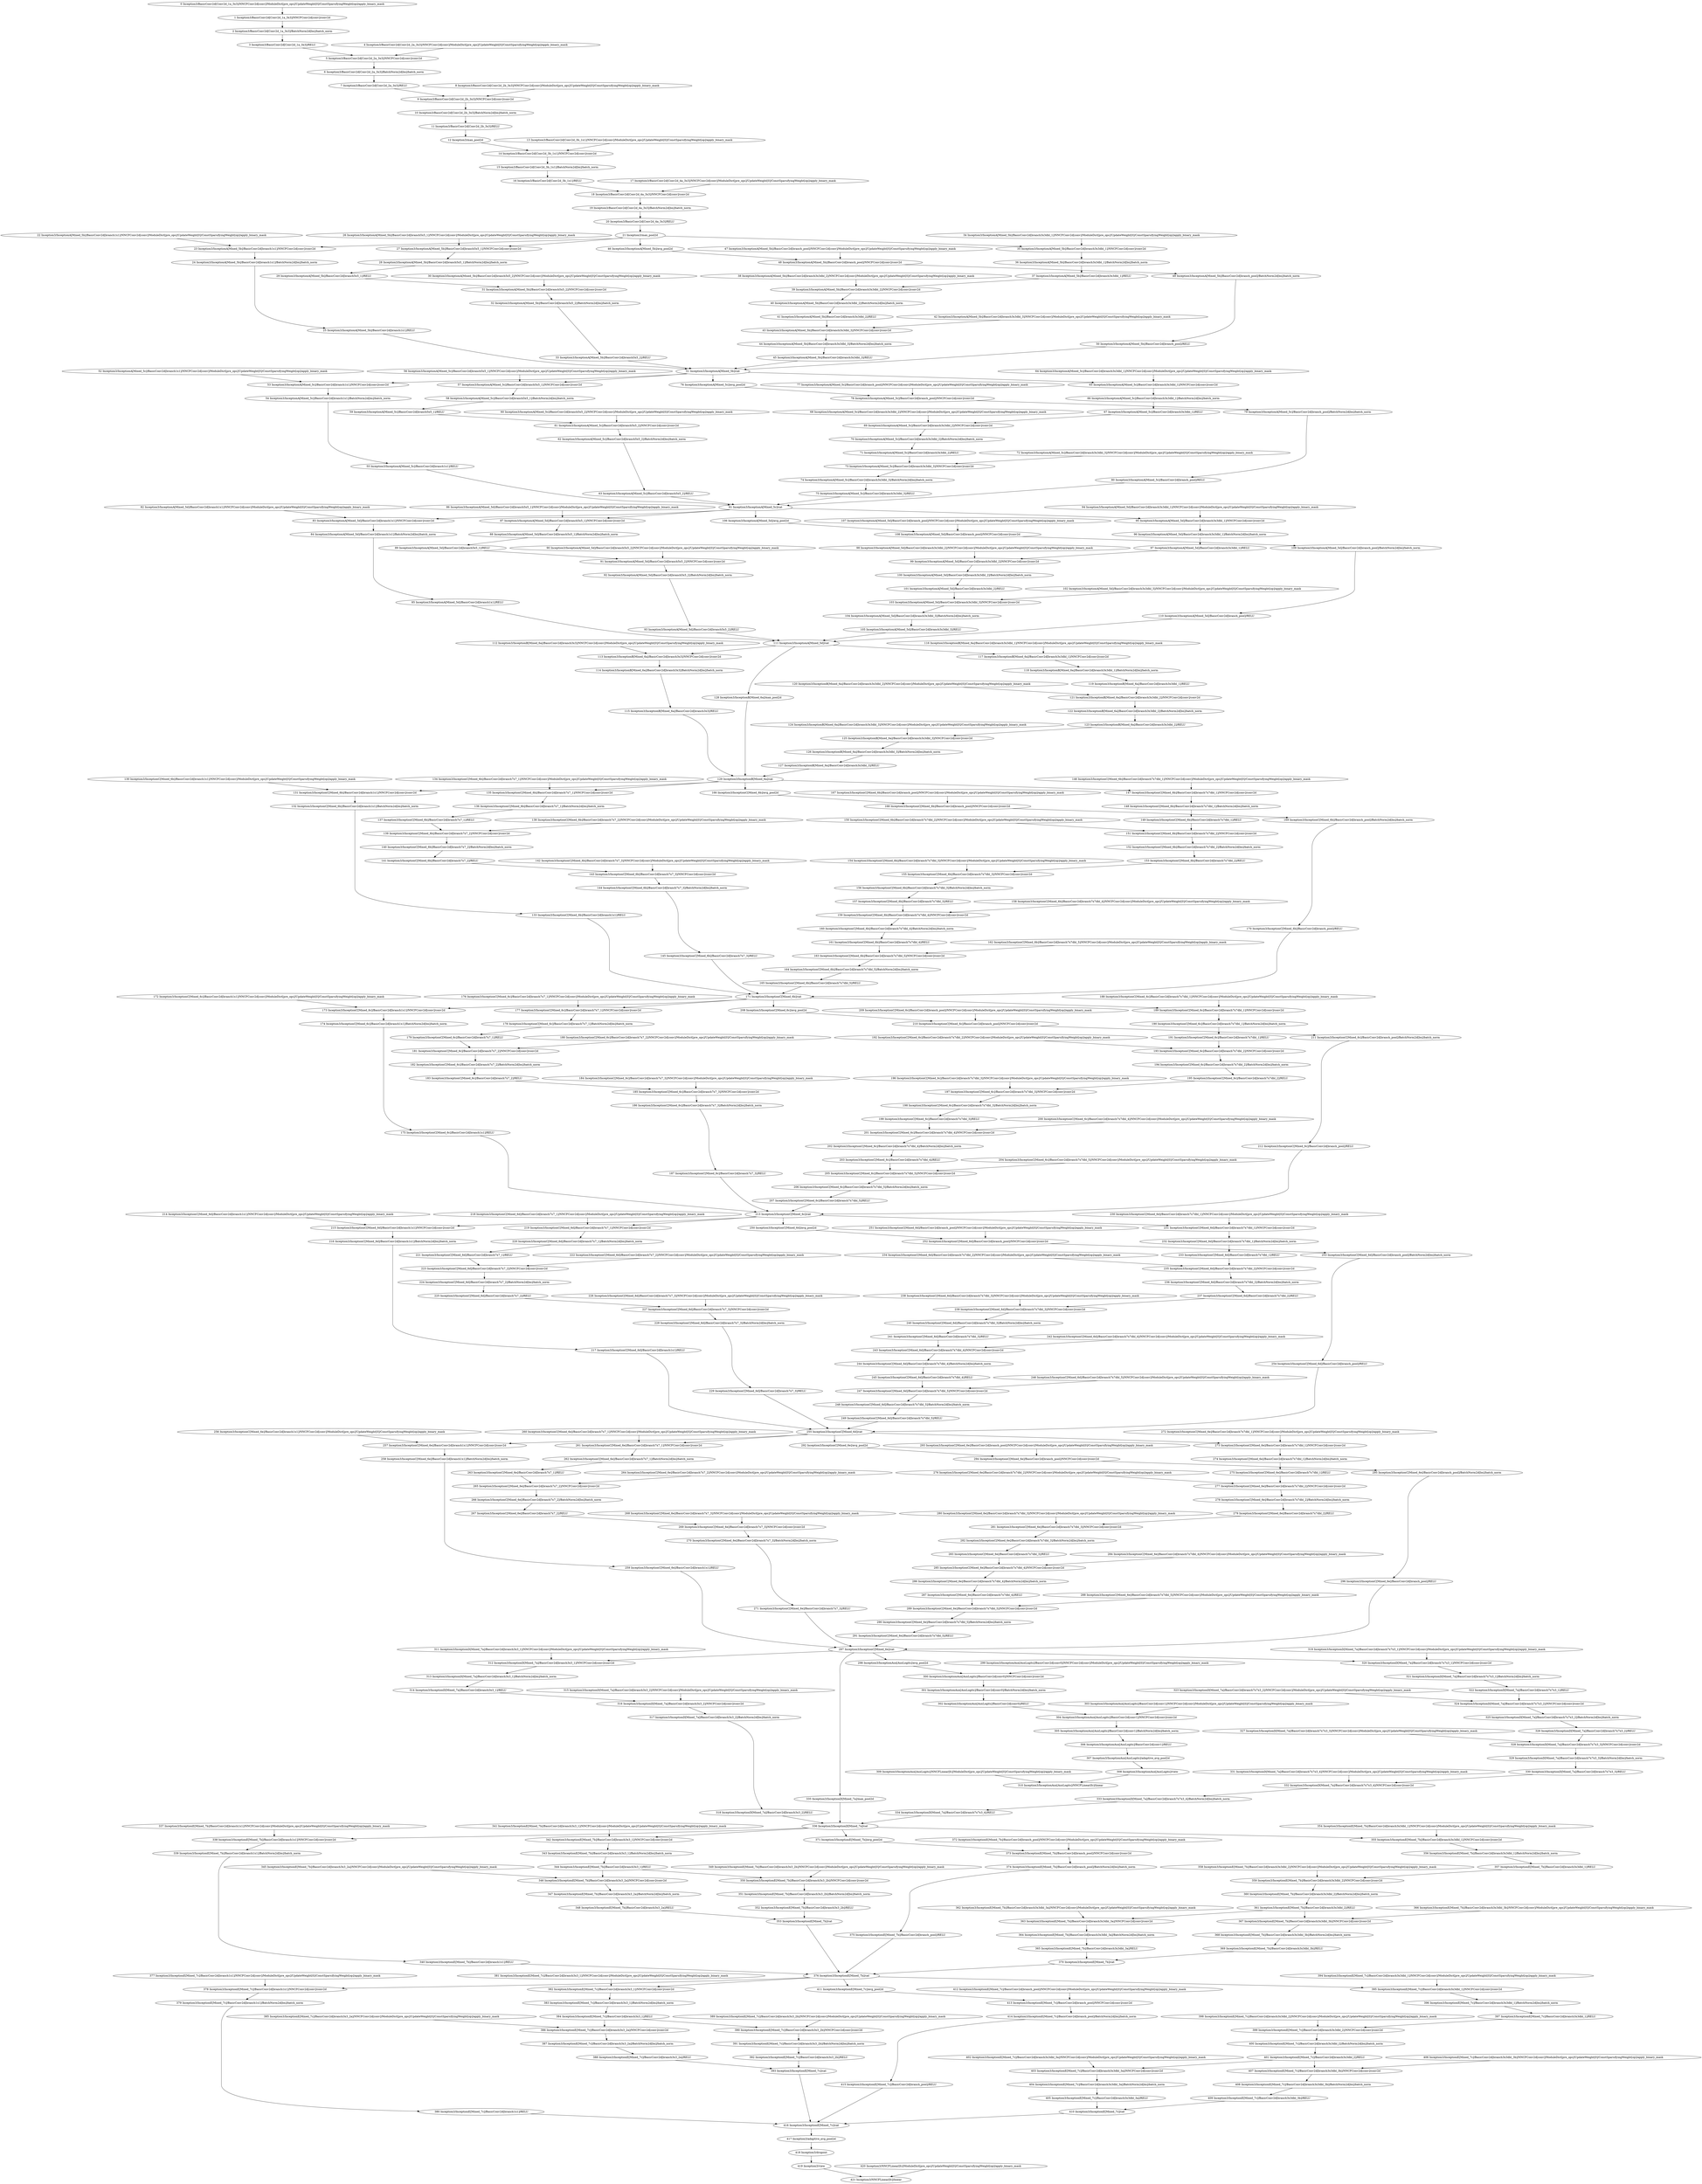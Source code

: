 strict digraph  {
"0 Inception3/BasicConv2d[Conv2d_1a_3x3]/NNCFConv2d[conv]/ModuleDict[pre_ops]/UpdateWeight[0]/ConstSparsifyingWeight[op]/apply_binary_mask" [id=0, scope="Inception3/BasicConv2d[Conv2d_1a_3x3]/NNCFConv2d[conv]/ModuleDict[pre_ops]/UpdateWeight[0]/ConstSparsifyingWeight[op]", type=apply_binary_mask];
"1 Inception3/BasicConv2d[Conv2d_1a_3x3]/NNCFConv2d[conv]/conv2d" [id=1, scope="Inception3/BasicConv2d[Conv2d_1a_3x3]/NNCFConv2d[conv]", type=conv2d];
"2 Inception3/BasicConv2d[Conv2d_1a_3x3]/BatchNorm2d[bn]/batch_norm" [id=2, scope="Inception3/BasicConv2d[Conv2d_1a_3x3]/BatchNorm2d[bn]", type=batch_norm];
"3 Inception3/BasicConv2d[Conv2d_1a_3x3]/RELU" [id=3, scope="Inception3/BasicConv2d[Conv2d_1a_3x3]", type=RELU];
"4 Inception3/BasicConv2d[Conv2d_2a_3x3]/NNCFConv2d[conv]/ModuleDict[pre_ops]/UpdateWeight[0]/ConstSparsifyingWeight[op]/apply_binary_mask" [id=4, scope="Inception3/BasicConv2d[Conv2d_2a_3x3]/NNCFConv2d[conv]/ModuleDict[pre_ops]/UpdateWeight[0]/ConstSparsifyingWeight[op]", type=apply_binary_mask];
"5 Inception3/BasicConv2d[Conv2d_2a_3x3]/NNCFConv2d[conv]/conv2d" [id=5, scope="Inception3/BasicConv2d[Conv2d_2a_3x3]/NNCFConv2d[conv]", type=conv2d];
"6 Inception3/BasicConv2d[Conv2d_2a_3x3]/BatchNorm2d[bn]/batch_norm" [id=6, scope="Inception3/BasicConv2d[Conv2d_2a_3x3]/BatchNorm2d[bn]", type=batch_norm];
"7 Inception3/BasicConv2d[Conv2d_2a_3x3]/RELU" [id=7, scope="Inception3/BasicConv2d[Conv2d_2a_3x3]", type=RELU];
"8 Inception3/BasicConv2d[Conv2d_2b_3x3]/NNCFConv2d[conv]/ModuleDict[pre_ops]/UpdateWeight[0]/ConstSparsifyingWeight[op]/apply_binary_mask" [id=8, scope="Inception3/BasicConv2d[Conv2d_2b_3x3]/NNCFConv2d[conv]/ModuleDict[pre_ops]/UpdateWeight[0]/ConstSparsifyingWeight[op]", type=apply_binary_mask];
"9 Inception3/BasicConv2d[Conv2d_2b_3x3]/NNCFConv2d[conv]/conv2d" [id=9, scope="Inception3/BasicConv2d[Conv2d_2b_3x3]/NNCFConv2d[conv]", type=conv2d];
"10 Inception3/BasicConv2d[Conv2d_2b_3x3]/BatchNorm2d[bn]/batch_norm" [id=10, scope="Inception3/BasicConv2d[Conv2d_2b_3x3]/BatchNorm2d[bn]", type=batch_norm];
"11 Inception3/BasicConv2d[Conv2d_2b_3x3]/RELU" [id=11, scope="Inception3/BasicConv2d[Conv2d_2b_3x3]", type=RELU];
"12 Inception3/max_pool2d" [id=12, scope=Inception3, type=max_pool2d];
"13 Inception3/BasicConv2d[Conv2d_3b_1x1]/NNCFConv2d[conv]/ModuleDict[pre_ops]/UpdateWeight[0]/ConstSparsifyingWeight[op]/apply_binary_mask" [id=13, scope="Inception3/BasicConv2d[Conv2d_3b_1x1]/NNCFConv2d[conv]/ModuleDict[pre_ops]/UpdateWeight[0]/ConstSparsifyingWeight[op]", type=apply_binary_mask];
"14 Inception3/BasicConv2d[Conv2d_3b_1x1]/NNCFConv2d[conv]/conv2d" [id=14, scope="Inception3/BasicConv2d[Conv2d_3b_1x1]/NNCFConv2d[conv]", type=conv2d];
"15 Inception3/BasicConv2d[Conv2d_3b_1x1]/BatchNorm2d[bn]/batch_norm" [id=15, scope="Inception3/BasicConv2d[Conv2d_3b_1x1]/BatchNorm2d[bn]", type=batch_norm];
"16 Inception3/BasicConv2d[Conv2d_3b_1x1]/RELU" [id=16, scope="Inception3/BasicConv2d[Conv2d_3b_1x1]", type=RELU];
"17 Inception3/BasicConv2d[Conv2d_4a_3x3]/NNCFConv2d[conv]/ModuleDict[pre_ops]/UpdateWeight[0]/ConstSparsifyingWeight[op]/apply_binary_mask" [id=17, scope="Inception3/BasicConv2d[Conv2d_4a_3x3]/NNCFConv2d[conv]/ModuleDict[pre_ops]/UpdateWeight[0]/ConstSparsifyingWeight[op]", type=apply_binary_mask];
"18 Inception3/BasicConv2d[Conv2d_4a_3x3]/NNCFConv2d[conv]/conv2d" [id=18, scope="Inception3/BasicConv2d[Conv2d_4a_3x3]/NNCFConv2d[conv]", type=conv2d];
"19 Inception3/BasicConv2d[Conv2d_4a_3x3]/BatchNorm2d[bn]/batch_norm" [id=19, scope="Inception3/BasicConv2d[Conv2d_4a_3x3]/BatchNorm2d[bn]", type=batch_norm];
"20 Inception3/BasicConv2d[Conv2d_4a_3x3]/RELU" [id=20, scope="Inception3/BasicConv2d[Conv2d_4a_3x3]", type=RELU];
"21 Inception3/max_pool2d" [id=21, scope=Inception3, type=max_pool2d];
"22 Inception3/InceptionA[Mixed_5b]/BasicConv2d[branch1x1]/NNCFConv2d[conv]/ModuleDict[pre_ops]/UpdateWeight[0]/ConstSparsifyingWeight[op]/apply_binary_mask" [id=22, scope="Inception3/InceptionA[Mixed_5b]/BasicConv2d[branch1x1]/NNCFConv2d[conv]/ModuleDict[pre_ops]/UpdateWeight[0]/ConstSparsifyingWeight[op]", type=apply_binary_mask];
"23 Inception3/InceptionA[Mixed_5b]/BasicConv2d[branch1x1]/NNCFConv2d[conv]/conv2d" [id=23, scope="Inception3/InceptionA[Mixed_5b]/BasicConv2d[branch1x1]/NNCFConv2d[conv]", type=conv2d];
"24 Inception3/InceptionA[Mixed_5b]/BasicConv2d[branch1x1]/BatchNorm2d[bn]/batch_norm" [id=24, scope="Inception3/InceptionA[Mixed_5b]/BasicConv2d[branch1x1]/BatchNorm2d[bn]", type=batch_norm];
"25 Inception3/InceptionA[Mixed_5b]/BasicConv2d[branch1x1]/RELU" [id=25, scope="Inception3/InceptionA[Mixed_5b]/BasicConv2d[branch1x1]", type=RELU];
"26 Inception3/InceptionA[Mixed_5b]/BasicConv2d[branch5x5_1]/NNCFConv2d[conv]/ModuleDict[pre_ops]/UpdateWeight[0]/ConstSparsifyingWeight[op]/apply_binary_mask" [id=26, scope="Inception3/InceptionA[Mixed_5b]/BasicConv2d[branch5x5_1]/NNCFConv2d[conv]/ModuleDict[pre_ops]/UpdateWeight[0]/ConstSparsifyingWeight[op]", type=apply_binary_mask];
"27 Inception3/InceptionA[Mixed_5b]/BasicConv2d[branch5x5_1]/NNCFConv2d[conv]/conv2d" [id=27, scope="Inception3/InceptionA[Mixed_5b]/BasicConv2d[branch5x5_1]/NNCFConv2d[conv]", type=conv2d];
"28 Inception3/InceptionA[Mixed_5b]/BasicConv2d[branch5x5_1]/BatchNorm2d[bn]/batch_norm" [id=28, scope="Inception3/InceptionA[Mixed_5b]/BasicConv2d[branch5x5_1]/BatchNorm2d[bn]", type=batch_norm];
"29 Inception3/InceptionA[Mixed_5b]/BasicConv2d[branch5x5_1]/RELU" [id=29, scope="Inception3/InceptionA[Mixed_5b]/BasicConv2d[branch5x5_1]", type=RELU];
"30 Inception3/InceptionA[Mixed_5b]/BasicConv2d[branch5x5_2]/NNCFConv2d[conv]/ModuleDict[pre_ops]/UpdateWeight[0]/ConstSparsifyingWeight[op]/apply_binary_mask" [id=30, scope="Inception3/InceptionA[Mixed_5b]/BasicConv2d[branch5x5_2]/NNCFConv2d[conv]/ModuleDict[pre_ops]/UpdateWeight[0]/ConstSparsifyingWeight[op]", type=apply_binary_mask];
"31 Inception3/InceptionA[Mixed_5b]/BasicConv2d[branch5x5_2]/NNCFConv2d[conv]/conv2d" [id=31, scope="Inception3/InceptionA[Mixed_5b]/BasicConv2d[branch5x5_2]/NNCFConv2d[conv]", type=conv2d];
"32 Inception3/InceptionA[Mixed_5b]/BasicConv2d[branch5x5_2]/BatchNorm2d[bn]/batch_norm" [id=32, scope="Inception3/InceptionA[Mixed_5b]/BasicConv2d[branch5x5_2]/BatchNorm2d[bn]", type=batch_norm];
"33 Inception3/InceptionA[Mixed_5b]/BasicConv2d[branch5x5_2]/RELU" [id=33, scope="Inception3/InceptionA[Mixed_5b]/BasicConv2d[branch5x5_2]", type=RELU];
"34 Inception3/InceptionA[Mixed_5b]/BasicConv2d[branch3x3dbl_1]/NNCFConv2d[conv]/ModuleDict[pre_ops]/UpdateWeight[0]/ConstSparsifyingWeight[op]/apply_binary_mask" [id=34, scope="Inception3/InceptionA[Mixed_5b]/BasicConv2d[branch3x3dbl_1]/NNCFConv2d[conv]/ModuleDict[pre_ops]/UpdateWeight[0]/ConstSparsifyingWeight[op]", type=apply_binary_mask];
"35 Inception3/InceptionA[Mixed_5b]/BasicConv2d[branch3x3dbl_1]/NNCFConv2d[conv]/conv2d" [id=35, scope="Inception3/InceptionA[Mixed_5b]/BasicConv2d[branch3x3dbl_1]/NNCFConv2d[conv]", type=conv2d];
"36 Inception3/InceptionA[Mixed_5b]/BasicConv2d[branch3x3dbl_1]/BatchNorm2d[bn]/batch_norm" [id=36, scope="Inception3/InceptionA[Mixed_5b]/BasicConv2d[branch3x3dbl_1]/BatchNorm2d[bn]", type=batch_norm];
"37 Inception3/InceptionA[Mixed_5b]/BasicConv2d[branch3x3dbl_1]/RELU" [id=37, scope="Inception3/InceptionA[Mixed_5b]/BasicConv2d[branch3x3dbl_1]", type=RELU];
"38 Inception3/InceptionA[Mixed_5b]/BasicConv2d[branch3x3dbl_2]/NNCFConv2d[conv]/ModuleDict[pre_ops]/UpdateWeight[0]/ConstSparsifyingWeight[op]/apply_binary_mask" [id=38, scope="Inception3/InceptionA[Mixed_5b]/BasicConv2d[branch3x3dbl_2]/NNCFConv2d[conv]/ModuleDict[pre_ops]/UpdateWeight[0]/ConstSparsifyingWeight[op]", type=apply_binary_mask];
"39 Inception3/InceptionA[Mixed_5b]/BasicConv2d[branch3x3dbl_2]/NNCFConv2d[conv]/conv2d" [id=39, scope="Inception3/InceptionA[Mixed_5b]/BasicConv2d[branch3x3dbl_2]/NNCFConv2d[conv]", type=conv2d];
"40 Inception3/InceptionA[Mixed_5b]/BasicConv2d[branch3x3dbl_2]/BatchNorm2d[bn]/batch_norm" [id=40, scope="Inception3/InceptionA[Mixed_5b]/BasicConv2d[branch3x3dbl_2]/BatchNorm2d[bn]", type=batch_norm];
"41 Inception3/InceptionA[Mixed_5b]/BasicConv2d[branch3x3dbl_2]/RELU" [id=41, scope="Inception3/InceptionA[Mixed_5b]/BasicConv2d[branch3x3dbl_2]", type=RELU];
"42 Inception3/InceptionA[Mixed_5b]/BasicConv2d[branch3x3dbl_3]/NNCFConv2d[conv]/ModuleDict[pre_ops]/UpdateWeight[0]/ConstSparsifyingWeight[op]/apply_binary_mask" [id=42, scope="Inception3/InceptionA[Mixed_5b]/BasicConv2d[branch3x3dbl_3]/NNCFConv2d[conv]/ModuleDict[pre_ops]/UpdateWeight[0]/ConstSparsifyingWeight[op]", type=apply_binary_mask];
"43 Inception3/InceptionA[Mixed_5b]/BasicConv2d[branch3x3dbl_3]/NNCFConv2d[conv]/conv2d" [id=43, scope="Inception3/InceptionA[Mixed_5b]/BasicConv2d[branch3x3dbl_3]/NNCFConv2d[conv]", type=conv2d];
"44 Inception3/InceptionA[Mixed_5b]/BasicConv2d[branch3x3dbl_3]/BatchNorm2d[bn]/batch_norm" [id=44, scope="Inception3/InceptionA[Mixed_5b]/BasicConv2d[branch3x3dbl_3]/BatchNorm2d[bn]", type=batch_norm];
"45 Inception3/InceptionA[Mixed_5b]/BasicConv2d[branch3x3dbl_3]/RELU" [id=45, scope="Inception3/InceptionA[Mixed_5b]/BasicConv2d[branch3x3dbl_3]", type=RELU];
"46 Inception3/InceptionA[Mixed_5b]/avg_pool2d" [id=46, scope="Inception3/InceptionA[Mixed_5b]", type=avg_pool2d];
"47 Inception3/InceptionA[Mixed_5b]/BasicConv2d[branch_pool]/NNCFConv2d[conv]/ModuleDict[pre_ops]/UpdateWeight[0]/ConstSparsifyingWeight[op]/apply_binary_mask" [id=47, scope="Inception3/InceptionA[Mixed_5b]/BasicConv2d[branch_pool]/NNCFConv2d[conv]/ModuleDict[pre_ops]/UpdateWeight[0]/ConstSparsifyingWeight[op]", type=apply_binary_mask];
"48 Inception3/InceptionA[Mixed_5b]/BasicConv2d[branch_pool]/NNCFConv2d[conv]/conv2d" [id=48, scope="Inception3/InceptionA[Mixed_5b]/BasicConv2d[branch_pool]/NNCFConv2d[conv]", type=conv2d];
"49 Inception3/InceptionA[Mixed_5b]/BasicConv2d[branch_pool]/BatchNorm2d[bn]/batch_norm" [id=49, scope="Inception3/InceptionA[Mixed_5b]/BasicConv2d[branch_pool]/BatchNorm2d[bn]", type=batch_norm];
"50 Inception3/InceptionA[Mixed_5b]/BasicConv2d[branch_pool]/RELU" [id=50, scope="Inception3/InceptionA[Mixed_5b]/BasicConv2d[branch_pool]", type=RELU];
"51 Inception3/InceptionA[Mixed_5b]/cat" [id=51, scope="Inception3/InceptionA[Mixed_5b]", type=cat];
"52 Inception3/InceptionA[Mixed_5c]/BasicConv2d[branch1x1]/NNCFConv2d[conv]/ModuleDict[pre_ops]/UpdateWeight[0]/ConstSparsifyingWeight[op]/apply_binary_mask" [id=52, scope="Inception3/InceptionA[Mixed_5c]/BasicConv2d[branch1x1]/NNCFConv2d[conv]/ModuleDict[pre_ops]/UpdateWeight[0]/ConstSparsifyingWeight[op]", type=apply_binary_mask];
"53 Inception3/InceptionA[Mixed_5c]/BasicConv2d[branch1x1]/NNCFConv2d[conv]/conv2d" [id=53, scope="Inception3/InceptionA[Mixed_5c]/BasicConv2d[branch1x1]/NNCFConv2d[conv]", type=conv2d];
"54 Inception3/InceptionA[Mixed_5c]/BasicConv2d[branch1x1]/BatchNorm2d[bn]/batch_norm" [id=54, scope="Inception3/InceptionA[Mixed_5c]/BasicConv2d[branch1x1]/BatchNorm2d[bn]", type=batch_norm];
"55 Inception3/InceptionA[Mixed_5c]/BasicConv2d[branch1x1]/RELU" [id=55, scope="Inception3/InceptionA[Mixed_5c]/BasicConv2d[branch1x1]", type=RELU];
"56 Inception3/InceptionA[Mixed_5c]/BasicConv2d[branch5x5_1]/NNCFConv2d[conv]/ModuleDict[pre_ops]/UpdateWeight[0]/ConstSparsifyingWeight[op]/apply_binary_mask" [id=56, scope="Inception3/InceptionA[Mixed_5c]/BasicConv2d[branch5x5_1]/NNCFConv2d[conv]/ModuleDict[pre_ops]/UpdateWeight[0]/ConstSparsifyingWeight[op]", type=apply_binary_mask];
"57 Inception3/InceptionA[Mixed_5c]/BasicConv2d[branch5x5_1]/NNCFConv2d[conv]/conv2d" [id=57, scope="Inception3/InceptionA[Mixed_5c]/BasicConv2d[branch5x5_1]/NNCFConv2d[conv]", type=conv2d];
"58 Inception3/InceptionA[Mixed_5c]/BasicConv2d[branch5x5_1]/BatchNorm2d[bn]/batch_norm" [id=58, scope="Inception3/InceptionA[Mixed_5c]/BasicConv2d[branch5x5_1]/BatchNorm2d[bn]", type=batch_norm];
"59 Inception3/InceptionA[Mixed_5c]/BasicConv2d[branch5x5_1]/RELU" [id=59, scope="Inception3/InceptionA[Mixed_5c]/BasicConv2d[branch5x5_1]", type=RELU];
"60 Inception3/InceptionA[Mixed_5c]/BasicConv2d[branch5x5_2]/NNCFConv2d[conv]/ModuleDict[pre_ops]/UpdateWeight[0]/ConstSparsifyingWeight[op]/apply_binary_mask" [id=60, scope="Inception3/InceptionA[Mixed_5c]/BasicConv2d[branch5x5_2]/NNCFConv2d[conv]/ModuleDict[pre_ops]/UpdateWeight[0]/ConstSparsifyingWeight[op]", type=apply_binary_mask];
"61 Inception3/InceptionA[Mixed_5c]/BasicConv2d[branch5x5_2]/NNCFConv2d[conv]/conv2d" [id=61, scope="Inception3/InceptionA[Mixed_5c]/BasicConv2d[branch5x5_2]/NNCFConv2d[conv]", type=conv2d];
"62 Inception3/InceptionA[Mixed_5c]/BasicConv2d[branch5x5_2]/BatchNorm2d[bn]/batch_norm" [id=62, scope="Inception3/InceptionA[Mixed_5c]/BasicConv2d[branch5x5_2]/BatchNorm2d[bn]", type=batch_norm];
"63 Inception3/InceptionA[Mixed_5c]/BasicConv2d[branch5x5_2]/RELU" [id=63, scope="Inception3/InceptionA[Mixed_5c]/BasicConv2d[branch5x5_2]", type=RELU];
"64 Inception3/InceptionA[Mixed_5c]/BasicConv2d[branch3x3dbl_1]/NNCFConv2d[conv]/ModuleDict[pre_ops]/UpdateWeight[0]/ConstSparsifyingWeight[op]/apply_binary_mask" [id=64, scope="Inception3/InceptionA[Mixed_5c]/BasicConv2d[branch3x3dbl_1]/NNCFConv2d[conv]/ModuleDict[pre_ops]/UpdateWeight[0]/ConstSparsifyingWeight[op]", type=apply_binary_mask];
"65 Inception3/InceptionA[Mixed_5c]/BasicConv2d[branch3x3dbl_1]/NNCFConv2d[conv]/conv2d" [id=65, scope="Inception3/InceptionA[Mixed_5c]/BasicConv2d[branch3x3dbl_1]/NNCFConv2d[conv]", type=conv2d];
"66 Inception3/InceptionA[Mixed_5c]/BasicConv2d[branch3x3dbl_1]/BatchNorm2d[bn]/batch_norm" [id=66, scope="Inception3/InceptionA[Mixed_5c]/BasicConv2d[branch3x3dbl_1]/BatchNorm2d[bn]", type=batch_norm];
"67 Inception3/InceptionA[Mixed_5c]/BasicConv2d[branch3x3dbl_1]/RELU" [id=67, scope="Inception3/InceptionA[Mixed_5c]/BasicConv2d[branch3x3dbl_1]", type=RELU];
"68 Inception3/InceptionA[Mixed_5c]/BasicConv2d[branch3x3dbl_2]/NNCFConv2d[conv]/ModuleDict[pre_ops]/UpdateWeight[0]/ConstSparsifyingWeight[op]/apply_binary_mask" [id=68, scope="Inception3/InceptionA[Mixed_5c]/BasicConv2d[branch3x3dbl_2]/NNCFConv2d[conv]/ModuleDict[pre_ops]/UpdateWeight[0]/ConstSparsifyingWeight[op]", type=apply_binary_mask];
"69 Inception3/InceptionA[Mixed_5c]/BasicConv2d[branch3x3dbl_2]/NNCFConv2d[conv]/conv2d" [id=69, scope="Inception3/InceptionA[Mixed_5c]/BasicConv2d[branch3x3dbl_2]/NNCFConv2d[conv]", type=conv2d];
"70 Inception3/InceptionA[Mixed_5c]/BasicConv2d[branch3x3dbl_2]/BatchNorm2d[bn]/batch_norm" [id=70, scope="Inception3/InceptionA[Mixed_5c]/BasicConv2d[branch3x3dbl_2]/BatchNorm2d[bn]", type=batch_norm];
"71 Inception3/InceptionA[Mixed_5c]/BasicConv2d[branch3x3dbl_2]/RELU" [id=71, scope="Inception3/InceptionA[Mixed_5c]/BasicConv2d[branch3x3dbl_2]", type=RELU];
"72 Inception3/InceptionA[Mixed_5c]/BasicConv2d[branch3x3dbl_3]/NNCFConv2d[conv]/ModuleDict[pre_ops]/UpdateWeight[0]/ConstSparsifyingWeight[op]/apply_binary_mask" [id=72, scope="Inception3/InceptionA[Mixed_5c]/BasicConv2d[branch3x3dbl_3]/NNCFConv2d[conv]/ModuleDict[pre_ops]/UpdateWeight[0]/ConstSparsifyingWeight[op]", type=apply_binary_mask];
"73 Inception3/InceptionA[Mixed_5c]/BasicConv2d[branch3x3dbl_3]/NNCFConv2d[conv]/conv2d" [id=73, scope="Inception3/InceptionA[Mixed_5c]/BasicConv2d[branch3x3dbl_3]/NNCFConv2d[conv]", type=conv2d];
"74 Inception3/InceptionA[Mixed_5c]/BasicConv2d[branch3x3dbl_3]/BatchNorm2d[bn]/batch_norm" [id=74, scope="Inception3/InceptionA[Mixed_5c]/BasicConv2d[branch3x3dbl_3]/BatchNorm2d[bn]", type=batch_norm];
"75 Inception3/InceptionA[Mixed_5c]/BasicConv2d[branch3x3dbl_3]/RELU" [id=75, scope="Inception3/InceptionA[Mixed_5c]/BasicConv2d[branch3x3dbl_3]", type=RELU];
"76 Inception3/InceptionA[Mixed_5c]/avg_pool2d" [id=76, scope="Inception3/InceptionA[Mixed_5c]", type=avg_pool2d];
"77 Inception3/InceptionA[Mixed_5c]/BasicConv2d[branch_pool]/NNCFConv2d[conv]/ModuleDict[pre_ops]/UpdateWeight[0]/ConstSparsifyingWeight[op]/apply_binary_mask" [id=77, scope="Inception3/InceptionA[Mixed_5c]/BasicConv2d[branch_pool]/NNCFConv2d[conv]/ModuleDict[pre_ops]/UpdateWeight[0]/ConstSparsifyingWeight[op]", type=apply_binary_mask];
"78 Inception3/InceptionA[Mixed_5c]/BasicConv2d[branch_pool]/NNCFConv2d[conv]/conv2d" [id=78, scope="Inception3/InceptionA[Mixed_5c]/BasicConv2d[branch_pool]/NNCFConv2d[conv]", type=conv2d];
"79 Inception3/InceptionA[Mixed_5c]/BasicConv2d[branch_pool]/BatchNorm2d[bn]/batch_norm" [id=79, scope="Inception3/InceptionA[Mixed_5c]/BasicConv2d[branch_pool]/BatchNorm2d[bn]", type=batch_norm];
"80 Inception3/InceptionA[Mixed_5c]/BasicConv2d[branch_pool]/RELU" [id=80, scope="Inception3/InceptionA[Mixed_5c]/BasicConv2d[branch_pool]", type=RELU];
"81 Inception3/InceptionA[Mixed_5c]/cat" [id=81, scope="Inception3/InceptionA[Mixed_5c]", type=cat];
"82 Inception3/InceptionA[Mixed_5d]/BasicConv2d[branch1x1]/NNCFConv2d[conv]/ModuleDict[pre_ops]/UpdateWeight[0]/ConstSparsifyingWeight[op]/apply_binary_mask" [id=82, scope="Inception3/InceptionA[Mixed_5d]/BasicConv2d[branch1x1]/NNCFConv2d[conv]/ModuleDict[pre_ops]/UpdateWeight[0]/ConstSparsifyingWeight[op]", type=apply_binary_mask];
"83 Inception3/InceptionA[Mixed_5d]/BasicConv2d[branch1x1]/NNCFConv2d[conv]/conv2d" [id=83, scope="Inception3/InceptionA[Mixed_5d]/BasicConv2d[branch1x1]/NNCFConv2d[conv]", type=conv2d];
"84 Inception3/InceptionA[Mixed_5d]/BasicConv2d[branch1x1]/BatchNorm2d[bn]/batch_norm" [id=84, scope="Inception3/InceptionA[Mixed_5d]/BasicConv2d[branch1x1]/BatchNorm2d[bn]", type=batch_norm];
"85 Inception3/InceptionA[Mixed_5d]/BasicConv2d[branch1x1]/RELU" [id=85, scope="Inception3/InceptionA[Mixed_5d]/BasicConv2d[branch1x1]", type=RELU];
"86 Inception3/InceptionA[Mixed_5d]/BasicConv2d[branch5x5_1]/NNCFConv2d[conv]/ModuleDict[pre_ops]/UpdateWeight[0]/ConstSparsifyingWeight[op]/apply_binary_mask" [id=86, scope="Inception3/InceptionA[Mixed_5d]/BasicConv2d[branch5x5_1]/NNCFConv2d[conv]/ModuleDict[pre_ops]/UpdateWeight[0]/ConstSparsifyingWeight[op]", type=apply_binary_mask];
"87 Inception3/InceptionA[Mixed_5d]/BasicConv2d[branch5x5_1]/NNCFConv2d[conv]/conv2d" [id=87, scope="Inception3/InceptionA[Mixed_5d]/BasicConv2d[branch5x5_1]/NNCFConv2d[conv]", type=conv2d];
"88 Inception3/InceptionA[Mixed_5d]/BasicConv2d[branch5x5_1]/BatchNorm2d[bn]/batch_norm" [id=88, scope="Inception3/InceptionA[Mixed_5d]/BasicConv2d[branch5x5_1]/BatchNorm2d[bn]", type=batch_norm];
"89 Inception3/InceptionA[Mixed_5d]/BasicConv2d[branch5x5_1]/RELU" [id=89, scope="Inception3/InceptionA[Mixed_5d]/BasicConv2d[branch5x5_1]", type=RELU];
"90 Inception3/InceptionA[Mixed_5d]/BasicConv2d[branch5x5_2]/NNCFConv2d[conv]/ModuleDict[pre_ops]/UpdateWeight[0]/ConstSparsifyingWeight[op]/apply_binary_mask" [id=90, scope="Inception3/InceptionA[Mixed_5d]/BasicConv2d[branch5x5_2]/NNCFConv2d[conv]/ModuleDict[pre_ops]/UpdateWeight[0]/ConstSparsifyingWeight[op]", type=apply_binary_mask];
"91 Inception3/InceptionA[Mixed_5d]/BasicConv2d[branch5x5_2]/NNCFConv2d[conv]/conv2d" [id=91, scope="Inception3/InceptionA[Mixed_5d]/BasicConv2d[branch5x5_2]/NNCFConv2d[conv]", type=conv2d];
"92 Inception3/InceptionA[Mixed_5d]/BasicConv2d[branch5x5_2]/BatchNorm2d[bn]/batch_norm" [id=92, scope="Inception3/InceptionA[Mixed_5d]/BasicConv2d[branch5x5_2]/BatchNorm2d[bn]", type=batch_norm];
"93 Inception3/InceptionA[Mixed_5d]/BasicConv2d[branch5x5_2]/RELU" [id=93, scope="Inception3/InceptionA[Mixed_5d]/BasicConv2d[branch5x5_2]", type=RELU];
"94 Inception3/InceptionA[Mixed_5d]/BasicConv2d[branch3x3dbl_1]/NNCFConv2d[conv]/ModuleDict[pre_ops]/UpdateWeight[0]/ConstSparsifyingWeight[op]/apply_binary_mask" [id=94, scope="Inception3/InceptionA[Mixed_5d]/BasicConv2d[branch3x3dbl_1]/NNCFConv2d[conv]/ModuleDict[pre_ops]/UpdateWeight[0]/ConstSparsifyingWeight[op]", type=apply_binary_mask];
"95 Inception3/InceptionA[Mixed_5d]/BasicConv2d[branch3x3dbl_1]/NNCFConv2d[conv]/conv2d" [id=95, scope="Inception3/InceptionA[Mixed_5d]/BasicConv2d[branch3x3dbl_1]/NNCFConv2d[conv]", type=conv2d];
"96 Inception3/InceptionA[Mixed_5d]/BasicConv2d[branch3x3dbl_1]/BatchNorm2d[bn]/batch_norm" [id=96, scope="Inception3/InceptionA[Mixed_5d]/BasicConv2d[branch3x3dbl_1]/BatchNorm2d[bn]", type=batch_norm];
"97 Inception3/InceptionA[Mixed_5d]/BasicConv2d[branch3x3dbl_1]/RELU" [id=97, scope="Inception3/InceptionA[Mixed_5d]/BasicConv2d[branch3x3dbl_1]", type=RELU];
"98 Inception3/InceptionA[Mixed_5d]/BasicConv2d[branch3x3dbl_2]/NNCFConv2d[conv]/ModuleDict[pre_ops]/UpdateWeight[0]/ConstSparsifyingWeight[op]/apply_binary_mask" [id=98, scope="Inception3/InceptionA[Mixed_5d]/BasicConv2d[branch3x3dbl_2]/NNCFConv2d[conv]/ModuleDict[pre_ops]/UpdateWeight[0]/ConstSparsifyingWeight[op]", type=apply_binary_mask];
"99 Inception3/InceptionA[Mixed_5d]/BasicConv2d[branch3x3dbl_2]/NNCFConv2d[conv]/conv2d" [id=99, scope="Inception3/InceptionA[Mixed_5d]/BasicConv2d[branch3x3dbl_2]/NNCFConv2d[conv]", type=conv2d];
"100 Inception3/InceptionA[Mixed_5d]/BasicConv2d[branch3x3dbl_2]/BatchNorm2d[bn]/batch_norm" [id=100, scope="Inception3/InceptionA[Mixed_5d]/BasicConv2d[branch3x3dbl_2]/BatchNorm2d[bn]", type=batch_norm];
"101 Inception3/InceptionA[Mixed_5d]/BasicConv2d[branch3x3dbl_2]/RELU" [id=101, scope="Inception3/InceptionA[Mixed_5d]/BasicConv2d[branch3x3dbl_2]", type=RELU];
"102 Inception3/InceptionA[Mixed_5d]/BasicConv2d[branch3x3dbl_3]/NNCFConv2d[conv]/ModuleDict[pre_ops]/UpdateWeight[0]/ConstSparsifyingWeight[op]/apply_binary_mask" [id=102, scope="Inception3/InceptionA[Mixed_5d]/BasicConv2d[branch3x3dbl_3]/NNCFConv2d[conv]/ModuleDict[pre_ops]/UpdateWeight[0]/ConstSparsifyingWeight[op]", type=apply_binary_mask];
"103 Inception3/InceptionA[Mixed_5d]/BasicConv2d[branch3x3dbl_3]/NNCFConv2d[conv]/conv2d" [id=103, scope="Inception3/InceptionA[Mixed_5d]/BasicConv2d[branch3x3dbl_3]/NNCFConv2d[conv]", type=conv2d];
"104 Inception3/InceptionA[Mixed_5d]/BasicConv2d[branch3x3dbl_3]/BatchNorm2d[bn]/batch_norm" [id=104, scope="Inception3/InceptionA[Mixed_5d]/BasicConv2d[branch3x3dbl_3]/BatchNorm2d[bn]", type=batch_norm];
"105 Inception3/InceptionA[Mixed_5d]/BasicConv2d[branch3x3dbl_3]/RELU" [id=105, scope="Inception3/InceptionA[Mixed_5d]/BasicConv2d[branch3x3dbl_3]", type=RELU];
"106 Inception3/InceptionA[Mixed_5d]/avg_pool2d" [id=106, scope="Inception3/InceptionA[Mixed_5d]", type=avg_pool2d];
"107 Inception3/InceptionA[Mixed_5d]/BasicConv2d[branch_pool]/NNCFConv2d[conv]/ModuleDict[pre_ops]/UpdateWeight[0]/ConstSparsifyingWeight[op]/apply_binary_mask" [id=107, scope="Inception3/InceptionA[Mixed_5d]/BasicConv2d[branch_pool]/NNCFConv2d[conv]/ModuleDict[pre_ops]/UpdateWeight[0]/ConstSparsifyingWeight[op]", type=apply_binary_mask];
"108 Inception3/InceptionA[Mixed_5d]/BasicConv2d[branch_pool]/NNCFConv2d[conv]/conv2d" [id=108, scope="Inception3/InceptionA[Mixed_5d]/BasicConv2d[branch_pool]/NNCFConv2d[conv]", type=conv2d];
"109 Inception3/InceptionA[Mixed_5d]/BasicConv2d[branch_pool]/BatchNorm2d[bn]/batch_norm" [id=109, scope="Inception3/InceptionA[Mixed_5d]/BasicConv2d[branch_pool]/BatchNorm2d[bn]", type=batch_norm];
"110 Inception3/InceptionA[Mixed_5d]/BasicConv2d[branch_pool]/RELU" [id=110, scope="Inception3/InceptionA[Mixed_5d]/BasicConv2d[branch_pool]", type=RELU];
"111 Inception3/InceptionA[Mixed_5d]/cat" [id=111, scope="Inception3/InceptionA[Mixed_5d]", type=cat];
"112 Inception3/InceptionB[Mixed_6a]/BasicConv2d[branch3x3]/NNCFConv2d[conv]/ModuleDict[pre_ops]/UpdateWeight[0]/ConstSparsifyingWeight[op]/apply_binary_mask" [id=112, scope="Inception3/InceptionB[Mixed_6a]/BasicConv2d[branch3x3]/NNCFConv2d[conv]/ModuleDict[pre_ops]/UpdateWeight[0]/ConstSparsifyingWeight[op]", type=apply_binary_mask];
"113 Inception3/InceptionB[Mixed_6a]/BasicConv2d[branch3x3]/NNCFConv2d[conv]/conv2d" [id=113, scope="Inception3/InceptionB[Mixed_6a]/BasicConv2d[branch3x3]/NNCFConv2d[conv]", type=conv2d];
"114 Inception3/InceptionB[Mixed_6a]/BasicConv2d[branch3x3]/BatchNorm2d[bn]/batch_norm" [id=114, scope="Inception3/InceptionB[Mixed_6a]/BasicConv2d[branch3x3]/BatchNorm2d[bn]", type=batch_norm];
"115 Inception3/InceptionB[Mixed_6a]/BasicConv2d[branch3x3]/RELU" [id=115, scope="Inception3/InceptionB[Mixed_6a]/BasicConv2d[branch3x3]", type=RELU];
"116 Inception3/InceptionB[Mixed_6a]/BasicConv2d[branch3x3dbl_1]/NNCFConv2d[conv]/ModuleDict[pre_ops]/UpdateWeight[0]/ConstSparsifyingWeight[op]/apply_binary_mask" [id=116, scope="Inception3/InceptionB[Mixed_6a]/BasicConv2d[branch3x3dbl_1]/NNCFConv2d[conv]/ModuleDict[pre_ops]/UpdateWeight[0]/ConstSparsifyingWeight[op]", type=apply_binary_mask];
"117 Inception3/InceptionB[Mixed_6a]/BasicConv2d[branch3x3dbl_1]/NNCFConv2d[conv]/conv2d" [id=117, scope="Inception3/InceptionB[Mixed_6a]/BasicConv2d[branch3x3dbl_1]/NNCFConv2d[conv]", type=conv2d];
"118 Inception3/InceptionB[Mixed_6a]/BasicConv2d[branch3x3dbl_1]/BatchNorm2d[bn]/batch_norm" [id=118, scope="Inception3/InceptionB[Mixed_6a]/BasicConv2d[branch3x3dbl_1]/BatchNorm2d[bn]", type=batch_norm];
"119 Inception3/InceptionB[Mixed_6a]/BasicConv2d[branch3x3dbl_1]/RELU" [id=119, scope="Inception3/InceptionB[Mixed_6a]/BasicConv2d[branch3x3dbl_1]", type=RELU];
"120 Inception3/InceptionB[Mixed_6a]/BasicConv2d[branch3x3dbl_2]/NNCFConv2d[conv]/ModuleDict[pre_ops]/UpdateWeight[0]/ConstSparsifyingWeight[op]/apply_binary_mask" [id=120, scope="Inception3/InceptionB[Mixed_6a]/BasicConv2d[branch3x3dbl_2]/NNCFConv2d[conv]/ModuleDict[pre_ops]/UpdateWeight[0]/ConstSparsifyingWeight[op]", type=apply_binary_mask];
"121 Inception3/InceptionB[Mixed_6a]/BasicConv2d[branch3x3dbl_2]/NNCFConv2d[conv]/conv2d" [id=121, scope="Inception3/InceptionB[Mixed_6a]/BasicConv2d[branch3x3dbl_2]/NNCFConv2d[conv]", type=conv2d];
"122 Inception3/InceptionB[Mixed_6a]/BasicConv2d[branch3x3dbl_2]/BatchNorm2d[bn]/batch_norm" [id=122, scope="Inception3/InceptionB[Mixed_6a]/BasicConv2d[branch3x3dbl_2]/BatchNorm2d[bn]", type=batch_norm];
"123 Inception3/InceptionB[Mixed_6a]/BasicConv2d[branch3x3dbl_2]/RELU" [id=123, scope="Inception3/InceptionB[Mixed_6a]/BasicConv2d[branch3x3dbl_2]", type=RELU];
"124 Inception3/InceptionB[Mixed_6a]/BasicConv2d[branch3x3dbl_3]/NNCFConv2d[conv]/ModuleDict[pre_ops]/UpdateWeight[0]/ConstSparsifyingWeight[op]/apply_binary_mask" [id=124, scope="Inception3/InceptionB[Mixed_6a]/BasicConv2d[branch3x3dbl_3]/NNCFConv2d[conv]/ModuleDict[pre_ops]/UpdateWeight[0]/ConstSparsifyingWeight[op]", type=apply_binary_mask];
"125 Inception3/InceptionB[Mixed_6a]/BasicConv2d[branch3x3dbl_3]/NNCFConv2d[conv]/conv2d" [id=125, scope="Inception3/InceptionB[Mixed_6a]/BasicConv2d[branch3x3dbl_3]/NNCFConv2d[conv]", type=conv2d];
"126 Inception3/InceptionB[Mixed_6a]/BasicConv2d[branch3x3dbl_3]/BatchNorm2d[bn]/batch_norm" [id=126, scope="Inception3/InceptionB[Mixed_6a]/BasicConv2d[branch3x3dbl_3]/BatchNorm2d[bn]", type=batch_norm];
"127 Inception3/InceptionB[Mixed_6a]/BasicConv2d[branch3x3dbl_3]/RELU" [id=127, scope="Inception3/InceptionB[Mixed_6a]/BasicConv2d[branch3x3dbl_3]", type=RELU];
"128 Inception3/InceptionB[Mixed_6a]/max_pool2d" [id=128, scope="Inception3/InceptionB[Mixed_6a]", type=max_pool2d];
"129 Inception3/InceptionB[Mixed_6a]/cat" [id=129, scope="Inception3/InceptionB[Mixed_6a]", type=cat];
"130 Inception3/InceptionC[Mixed_6b]/BasicConv2d[branch1x1]/NNCFConv2d[conv]/ModuleDict[pre_ops]/UpdateWeight[0]/ConstSparsifyingWeight[op]/apply_binary_mask" [id=130, scope="Inception3/InceptionC[Mixed_6b]/BasicConv2d[branch1x1]/NNCFConv2d[conv]/ModuleDict[pre_ops]/UpdateWeight[0]/ConstSparsifyingWeight[op]", type=apply_binary_mask];
"131 Inception3/InceptionC[Mixed_6b]/BasicConv2d[branch1x1]/NNCFConv2d[conv]/conv2d" [id=131, scope="Inception3/InceptionC[Mixed_6b]/BasicConv2d[branch1x1]/NNCFConv2d[conv]", type=conv2d];
"132 Inception3/InceptionC[Mixed_6b]/BasicConv2d[branch1x1]/BatchNorm2d[bn]/batch_norm" [id=132, scope="Inception3/InceptionC[Mixed_6b]/BasicConv2d[branch1x1]/BatchNorm2d[bn]", type=batch_norm];
"133 Inception3/InceptionC[Mixed_6b]/BasicConv2d[branch1x1]/RELU" [id=133, scope="Inception3/InceptionC[Mixed_6b]/BasicConv2d[branch1x1]", type=RELU];
"134 Inception3/InceptionC[Mixed_6b]/BasicConv2d[branch7x7_1]/NNCFConv2d[conv]/ModuleDict[pre_ops]/UpdateWeight[0]/ConstSparsifyingWeight[op]/apply_binary_mask" [id=134, scope="Inception3/InceptionC[Mixed_6b]/BasicConv2d[branch7x7_1]/NNCFConv2d[conv]/ModuleDict[pre_ops]/UpdateWeight[0]/ConstSparsifyingWeight[op]", type=apply_binary_mask];
"135 Inception3/InceptionC[Mixed_6b]/BasicConv2d[branch7x7_1]/NNCFConv2d[conv]/conv2d" [id=135, scope="Inception3/InceptionC[Mixed_6b]/BasicConv2d[branch7x7_1]/NNCFConv2d[conv]", type=conv2d];
"136 Inception3/InceptionC[Mixed_6b]/BasicConv2d[branch7x7_1]/BatchNorm2d[bn]/batch_norm" [id=136, scope="Inception3/InceptionC[Mixed_6b]/BasicConv2d[branch7x7_1]/BatchNorm2d[bn]", type=batch_norm];
"137 Inception3/InceptionC[Mixed_6b]/BasicConv2d[branch7x7_1]/RELU" [id=137, scope="Inception3/InceptionC[Mixed_6b]/BasicConv2d[branch7x7_1]", type=RELU];
"138 Inception3/InceptionC[Mixed_6b]/BasicConv2d[branch7x7_2]/NNCFConv2d[conv]/ModuleDict[pre_ops]/UpdateWeight[0]/ConstSparsifyingWeight[op]/apply_binary_mask" [id=138, scope="Inception3/InceptionC[Mixed_6b]/BasicConv2d[branch7x7_2]/NNCFConv2d[conv]/ModuleDict[pre_ops]/UpdateWeight[0]/ConstSparsifyingWeight[op]", type=apply_binary_mask];
"139 Inception3/InceptionC[Mixed_6b]/BasicConv2d[branch7x7_2]/NNCFConv2d[conv]/conv2d" [id=139, scope="Inception3/InceptionC[Mixed_6b]/BasicConv2d[branch7x7_2]/NNCFConv2d[conv]", type=conv2d];
"140 Inception3/InceptionC[Mixed_6b]/BasicConv2d[branch7x7_2]/BatchNorm2d[bn]/batch_norm" [id=140, scope="Inception3/InceptionC[Mixed_6b]/BasicConv2d[branch7x7_2]/BatchNorm2d[bn]", type=batch_norm];
"141 Inception3/InceptionC[Mixed_6b]/BasicConv2d[branch7x7_2]/RELU" [id=141, scope="Inception3/InceptionC[Mixed_6b]/BasicConv2d[branch7x7_2]", type=RELU];
"142 Inception3/InceptionC[Mixed_6b]/BasicConv2d[branch7x7_3]/NNCFConv2d[conv]/ModuleDict[pre_ops]/UpdateWeight[0]/ConstSparsifyingWeight[op]/apply_binary_mask" [id=142, scope="Inception3/InceptionC[Mixed_6b]/BasicConv2d[branch7x7_3]/NNCFConv2d[conv]/ModuleDict[pre_ops]/UpdateWeight[0]/ConstSparsifyingWeight[op]", type=apply_binary_mask];
"143 Inception3/InceptionC[Mixed_6b]/BasicConv2d[branch7x7_3]/NNCFConv2d[conv]/conv2d" [id=143, scope="Inception3/InceptionC[Mixed_6b]/BasicConv2d[branch7x7_3]/NNCFConv2d[conv]", type=conv2d];
"144 Inception3/InceptionC[Mixed_6b]/BasicConv2d[branch7x7_3]/BatchNorm2d[bn]/batch_norm" [id=144, scope="Inception3/InceptionC[Mixed_6b]/BasicConv2d[branch7x7_3]/BatchNorm2d[bn]", type=batch_norm];
"145 Inception3/InceptionC[Mixed_6b]/BasicConv2d[branch7x7_3]/RELU" [id=145, scope="Inception3/InceptionC[Mixed_6b]/BasicConv2d[branch7x7_3]", type=RELU];
"146 Inception3/InceptionC[Mixed_6b]/BasicConv2d[branch7x7dbl_1]/NNCFConv2d[conv]/ModuleDict[pre_ops]/UpdateWeight[0]/ConstSparsifyingWeight[op]/apply_binary_mask" [id=146, scope="Inception3/InceptionC[Mixed_6b]/BasicConv2d[branch7x7dbl_1]/NNCFConv2d[conv]/ModuleDict[pre_ops]/UpdateWeight[0]/ConstSparsifyingWeight[op]", type=apply_binary_mask];
"147 Inception3/InceptionC[Mixed_6b]/BasicConv2d[branch7x7dbl_1]/NNCFConv2d[conv]/conv2d" [id=147, scope="Inception3/InceptionC[Mixed_6b]/BasicConv2d[branch7x7dbl_1]/NNCFConv2d[conv]", type=conv2d];
"148 Inception3/InceptionC[Mixed_6b]/BasicConv2d[branch7x7dbl_1]/BatchNorm2d[bn]/batch_norm" [id=148, scope="Inception3/InceptionC[Mixed_6b]/BasicConv2d[branch7x7dbl_1]/BatchNorm2d[bn]", type=batch_norm];
"149 Inception3/InceptionC[Mixed_6b]/BasicConv2d[branch7x7dbl_1]/RELU" [id=149, scope="Inception3/InceptionC[Mixed_6b]/BasicConv2d[branch7x7dbl_1]", type=RELU];
"150 Inception3/InceptionC[Mixed_6b]/BasicConv2d[branch7x7dbl_2]/NNCFConv2d[conv]/ModuleDict[pre_ops]/UpdateWeight[0]/ConstSparsifyingWeight[op]/apply_binary_mask" [id=150, scope="Inception3/InceptionC[Mixed_6b]/BasicConv2d[branch7x7dbl_2]/NNCFConv2d[conv]/ModuleDict[pre_ops]/UpdateWeight[0]/ConstSparsifyingWeight[op]", type=apply_binary_mask];
"151 Inception3/InceptionC[Mixed_6b]/BasicConv2d[branch7x7dbl_2]/NNCFConv2d[conv]/conv2d" [id=151, scope="Inception3/InceptionC[Mixed_6b]/BasicConv2d[branch7x7dbl_2]/NNCFConv2d[conv]", type=conv2d];
"152 Inception3/InceptionC[Mixed_6b]/BasicConv2d[branch7x7dbl_2]/BatchNorm2d[bn]/batch_norm" [id=152, scope="Inception3/InceptionC[Mixed_6b]/BasicConv2d[branch7x7dbl_2]/BatchNorm2d[bn]", type=batch_norm];
"153 Inception3/InceptionC[Mixed_6b]/BasicConv2d[branch7x7dbl_2]/RELU" [id=153, scope="Inception3/InceptionC[Mixed_6b]/BasicConv2d[branch7x7dbl_2]", type=RELU];
"154 Inception3/InceptionC[Mixed_6b]/BasicConv2d[branch7x7dbl_3]/NNCFConv2d[conv]/ModuleDict[pre_ops]/UpdateWeight[0]/ConstSparsifyingWeight[op]/apply_binary_mask" [id=154, scope="Inception3/InceptionC[Mixed_6b]/BasicConv2d[branch7x7dbl_3]/NNCFConv2d[conv]/ModuleDict[pre_ops]/UpdateWeight[0]/ConstSparsifyingWeight[op]", type=apply_binary_mask];
"155 Inception3/InceptionC[Mixed_6b]/BasicConv2d[branch7x7dbl_3]/NNCFConv2d[conv]/conv2d" [id=155, scope="Inception3/InceptionC[Mixed_6b]/BasicConv2d[branch7x7dbl_3]/NNCFConv2d[conv]", type=conv2d];
"156 Inception3/InceptionC[Mixed_6b]/BasicConv2d[branch7x7dbl_3]/BatchNorm2d[bn]/batch_norm" [id=156, scope="Inception3/InceptionC[Mixed_6b]/BasicConv2d[branch7x7dbl_3]/BatchNorm2d[bn]", type=batch_norm];
"157 Inception3/InceptionC[Mixed_6b]/BasicConv2d[branch7x7dbl_3]/RELU" [id=157, scope="Inception3/InceptionC[Mixed_6b]/BasicConv2d[branch7x7dbl_3]", type=RELU];
"158 Inception3/InceptionC[Mixed_6b]/BasicConv2d[branch7x7dbl_4]/NNCFConv2d[conv]/ModuleDict[pre_ops]/UpdateWeight[0]/ConstSparsifyingWeight[op]/apply_binary_mask" [id=158, scope="Inception3/InceptionC[Mixed_6b]/BasicConv2d[branch7x7dbl_4]/NNCFConv2d[conv]/ModuleDict[pre_ops]/UpdateWeight[0]/ConstSparsifyingWeight[op]", type=apply_binary_mask];
"159 Inception3/InceptionC[Mixed_6b]/BasicConv2d[branch7x7dbl_4]/NNCFConv2d[conv]/conv2d" [id=159, scope="Inception3/InceptionC[Mixed_6b]/BasicConv2d[branch7x7dbl_4]/NNCFConv2d[conv]", type=conv2d];
"160 Inception3/InceptionC[Mixed_6b]/BasicConv2d[branch7x7dbl_4]/BatchNorm2d[bn]/batch_norm" [id=160, scope="Inception3/InceptionC[Mixed_6b]/BasicConv2d[branch7x7dbl_4]/BatchNorm2d[bn]", type=batch_norm];
"161 Inception3/InceptionC[Mixed_6b]/BasicConv2d[branch7x7dbl_4]/RELU" [id=161, scope="Inception3/InceptionC[Mixed_6b]/BasicConv2d[branch7x7dbl_4]", type=RELU];
"162 Inception3/InceptionC[Mixed_6b]/BasicConv2d[branch7x7dbl_5]/NNCFConv2d[conv]/ModuleDict[pre_ops]/UpdateWeight[0]/ConstSparsifyingWeight[op]/apply_binary_mask" [id=162, scope="Inception3/InceptionC[Mixed_6b]/BasicConv2d[branch7x7dbl_5]/NNCFConv2d[conv]/ModuleDict[pre_ops]/UpdateWeight[0]/ConstSparsifyingWeight[op]", type=apply_binary_mask];
"163 Inception3/InceptionC[Mixed_6b]/BasicConv2d[branch7x7dbl_5]/NNCFConv2d[conv]/conv2d" [id=163, scope="Inception3/InceptionC[Mixed_6b]/BasicConv2d[branch7x7dbl_5]/NNCFConv2d[conv]", type=conv2d];
"164 Inception3/InceptionC[Mixed_6b]/BasicConv2d[branch7x7dbl_5]/BatchNorm2d[bn]/batch_norm" [id=164, scope="Inception3/InceptionC[Mixed_6b]/BasicConv2d[branch7x7dbl_5]/BatchNorm2d[bn]", type=batch_norm];
"165 Inception3/InceptionC[Mixed_6b]/BasicConv2d[branch7x7dbl_5]/RELU" [id=165, scope="Inception3/InceptionC[Mixed_6b]/BasicConv2d[branch7x7dbl_5]", type=RELU];
"166 Inception3/InceptionC[Mixed_6b]/avg_pool2d" [id=166, scope="Inception3/InceptionC[Mixed_6b]", type=avg_pool2d];
"167 Inception3/InceptionC[Mixed_6b]/BasicConv2d[branch_pool]/NNCFConv2d[conv]/ModuleDict[pre_ops]/UpdateWeight[0]/ConstSparsifyingWeight[op]/apply_binary_mask" [id=167, scope="Inception3/InceptionC[Mixed_6b]/BasicConv2d[branch_pool]/NNCFConv2d[conv]/ModuleDict[pre_ops]/UpdateWeight[0]/ConstSparsifyingWeight[op]", type=apply_binary_mask];
"168 Inception3/InceptionC[Mixed_6b]/BasicConv2d[branch_pool]/NNCFConv2d[conv]/conv2d" [id=168, scope="Inception3/InceptionC[Mixed_6b]/BasicConv2d[branch_pool]/NNCFConv2d[conv]", type=conv2d];
"169 Inception3/InceptionC[Mixed_6b]/BasicConv2d[branch_pool]/BatchNorm2d[bn]/batch_norm" [id=169, scope="Inception3/InceptionC[Mixed_6b]/BasicConv2d[branch_pool]/BatchNorm2d[bn]", type=batch_norm];
"170 Inception3/InceptionC[Mixed_6b]/BasicConv2d[branch_pool]/RELU" [id=170, scope="Inception3/InceptionC[Mixed_6b]/BasicConv2d[branch_pool]", type=RELU];
"171 Inception3/InceptionC[Mixed_6b]/cat" [id=171, scope="Inception3/InceptionC[Mixed_6b]", type=cat];
"172 Inception3/InceptionC[Mixed_6c]/BasicConv2d[branch1x1]/NNCFConv2d[conv]/ModuleDict[pre_ops]/UpdateWeight[0]/ConstSparsifyingWeight[op]/apply_binary_mask" [id=172, scope="Inception3/InceptionC[Mixed_6c]/BasicConv2d[branch1x1]/NNCFConv2d[conv]/ModuleDict[pre_ops]/UpdateWeight[0]/ConstSparsifyingWeight[op]", type=apply_binary_mask];
"173 Inception3/InceptionC[Mixed_6c]/BasicConv2d[branch1x1]/NNCFConv2d[conv]/conv2d" [id=173, scope="Inception3/InceptionC[Mixed_6c]/BasicConv2d[branch1x1]/NNCFConv2d[conv]", type=conv2d];
"174 Inception3/InceptionC[Mixed_6c]/BasicConv2d[branch1x1]/BatchNorm2d[bn]/batch_norm" [id=174, scope="Inception3/InceptionC[Mixed_6c]/BasicConv2d[branch1x1]/BatchNorm2d[bn]", type=batch_norm];
"175 Inception3/InceptionC[Mixed_6c]/BasicConv2d[branch1x1]/RELU" [id=175, scope="Inception3/InceptionC[Mixed_6c]/BasicConv2d[branch1x1]", type=RELU];
"176 Inception3/InceptionC[Mixed_6c]/BasicConv2d[branch7x7_1]/NNCFConv2d[conv]/ModuleDict[pre_ops]/UpdateWeight[0]/ConstSparsifyingWeight[op]/apply_binary_mask" [id=176, scope="Inception3/InceptionC[Mixed_6c]/BasicConv2d[branch7x7_1]/NNCFConv2d[conv]/ModuleDict[pre_ops]/UpdateWeight[0]/ConstSparsifyingWeight[op]", type=apply_binary_mask];
"177 Inception3/InceptionC[Mixed_6c]/BasicConv2d[branch7x7_1]/NNCFConv2d[conv]/conv2d" [id=177, scope="Inception3/InceptionC[Mixed_6c]/BasicConv2d[branch7x7_1]/NNCFConv2d[conv]", type=conv2d];
"178 Inception3/InceptionC[Mixed_6c]/BasicConv2d[branch7x7_1]/BatchNorm2d[bn]/batch_norm" [id=178, scope="Inception3/InceptionC[Mixed_6c]/BasicConv2d[branch7x7_1]/BatchNorm2d[bn]", type=batch_norm];
"179 Inception3/InceptionC[Mixed_6c]/BasicConv2d[branch7x7_1]/RELU" [id=179, scope="Inception3/InceptionC[Mixed_6c]/BasicConv2d[branch7x7_1]", type=RELU];
"180 Inception3/InceptionC[Mixed_6c]/BasicConv2d[branch7x7_2]/NNCFConv2d[conv]/ModuleDict[pre_ops]/UpdateWeight[0]/ConstSparsifyingWeight[op]/apply_binary_mask" [id=180, scope="Inception3/InceptionC[Mixed_6c]/BasicConv2d[branch7x7_2]/NNCFConv2d[conv]/ModuleDict[pre_ops]/UpdateWeight[0]/ConstSparsifyingWeight[op]", type=apply_binary_mask];
"181 Inception3/InceptionC[Mixed_6c]/BasicConv2d[branch7x7_2]/NNCFConv2d[conv]/conv2d" [id=181, scope="Inception3/InceptionC[Mixed_6c]/BasicConv2d[branch7x7_2]/NNCFConv2d[conv]", type=conv2d];
"182 Inception3/InceptionC[Mixed_6c]/BasicConv2d[branch7x7_2]/BatchNorm2d[bn]/batch_norm" [id=182, scope="Inception3/InceptionC[Mixed_6c]/BasicConv2d[branch7x7_2]/BatchNorm2d[bn]", type=batch_norm];
"183 Inception3/InceptionC[Mixed_6c]/BasicConv2d[branch7x7_2]/RELU" [id=183, scope="Inception3/InceptionC[Mixed_6c]/BasicConv2d[branch7x7_2]", type=RELU];
"184 Inception3/InceptionC[Mixed_6c]/BasicConv2d[branch7x7_3]/NNCFConv2d[conv]/ModuleDict[pre_ops]/UpdateWeight[0]/ConstSparsifyingWeight[op]/apply_binary_mask" [id=184, scope="Inception3/InceptionC[Mixed_6c]/BasicConv2d[branch7x7_3]/NNCFConv2d[conv]/ModuleDict[pre_ops]/UpdateWeight[0]/ConstSparsifyingWeight[op]", type=apply_binary_mask];
"185 Inception3/InceptionC[Mixed_6c]/BasicConv2d[branch7x7_3]/NNCFConv2d[conv]/conv2d" [id=185, scope="Inception3/InceptionC[Mixed_6c]/BasicConv2d[branch7x7_3]/NNCFConv2d[conv]", type=conv2d];
"186 Inception3/InceptionC[Mixed_6c]/BasicConv2d[branch7x7_3]/BatchNorm2d[bn]/batch_norm" [id=186, scope="Inception3/InceptionC[Mixed_6c]/BasicConv2d[branch7x7_3]/BatchNorm2d[bn]", type=batch_norm];
"187 Inception3/InceptionC[Mixed_6c]/BasicConv2d[branch7x7_3]/RELU" [id=187, scope="Inception3/InceptionC[Mixed_6c]/BasicConv2d[branch7x7_3]", type=RELU];
"188 Inception3/InceptionC[Mixed_6c]/BasicConv2d[branch7x7dbl_1]/NNCFConv2d[conv]/ModuleDict[pre_ops]/UpdateWeight[0]/ConstSparsifyingWeight[op]/apply_binary_mask" [id=188, scope="Inception3/InceptionC[Mixed_6c]/BasicConv2d[branch7x7dbl_1]/NNCFConv2d[conv]/ModuleDict[pre_ops]/UpdateWeight[0]/ConstSparsifyingWeight[op]", type=apply_binary_mask];
"189 Inception3/InceptionC[Mixed_6c]/BasicConv2d[branch7x7dbl_1]/NNCFConv2d[conv]/conv2d" [id=189, scope="Inception3/InceptionC[Mixed_6c]/BasicConv2d[branch7x7dbl_1]/NNCFConv2d[conv]", type=conv2d];
"190 Inception3/InceptionC[Mixed_6c]/BasicConv2d[branch7x7dbl_1]/BatchNorm2d[bn]/batch_norm" [id=190, scope="Inception3/InceptionC[Mixed_6c]/BasicConv2d[branch7x7dbl_1]/BatchNorm2d[bn]", type=batch_norm];
"191 Inception3/InceptionC[Mixed_6c]/BasicConv2d[branch7x7dbl_1]/RELU" [id=191, scope="Inception3/InceptionC[Mixed_6c]/BasicConv2d[branch7x7dbl_1]", type=RELU];
"192 Inception3/InceptionC[Mixed_6c]/BasicConv2d[branch7x7dbl_2]/NNCFConv2d[conv]/ModuleDict[pre_ops]/UpdateWeight[0]/ConstSparsifyingWeight[op]/apply_binary_mask" [id=192, scope="Inception3/InceptionC[Mixed_6c]/BasicConv2d[branch7x7dbl_2]/NNCFConv2d[conv]/ModuleDict[pre_ops]/UpdateWeight[0]/ConstSparsifyingWeight[op]", type=apply_binary_mask];
"193 Inception3/InceptionC[Mixed_6c]/BasicConv2d[branch7x7dbl_2]/NNCFConv2d[conv]/conv2d" [id=193, scope="Inception3/InceptionC[Mixed_6c]/BasicConv2d[branch7x7dbl_2]/NNCFConv2d[conv]", type=conv2d];
"194 Inception3/InceptionC[Mixed_6c]/BasicConv2d[branch7x7dbl_2]/BatchNorm2d[bn]/batch_norm" [id=194, scope="Inception3/InceptionC[Mixed_6c]/BasicConv2d[branch7x7dbl_2]/BatchNorm2d[bn]", type=batch_norm];
"195 Inception3/InceptionC[Mixed_6c]/BasicConv2d[branch7x7dbl_2]/RELU" [id=195, scope="Inception3/InceptionC[Mixed_6c]/BasicConv2d[branch7x7dbl_2]", type=RELU];
"196 Inception3/InceptionC[Mixed_6c]/BasicConv2d[branch7x7dbl_3]/NNCFConv2d[conv]/ModuleDict[pre_ops]/UpdateWeight[0]/ConstSparsifyingWeight[op]/apply_binary_mask" [id=196, scope="Inception3/InceptionC[Mixed_6c]/BasicConv2d[branch7x7dbl_3]/NNCFConv2d[conv]/ModuleDict[pre_ops]/UpdateWeight[0]/ConstSparsifyingWeight[op]", type=apply_binary_mask];
"197 Inception3/InceptionC[Mixed_6c]/BasicConv2d[branch7x7dbl_3]/NNCFConv2d[conv]/conv2d" [id=197, scope="Inception3/InceptionC[Mixed_6c]/BasicConv2d[branch7x7dbl_3]/NNCFConv2d[conv]", type=conv2d];
"198 Inception3/InceptionC[Mixed_6c]/BasicConv2d[branch7x7dbl_3]/BatchNorm2d[bn]/batch_norm" [id=198, scope="Inception3/InceptionC[Mixed_6c]/BasicConv2d[branch7x7dbl_3]/BatchNorm2d[bn]", type=batch_norm];
"199 Inception3/InceptionC[Mixed_6c]/BasicConv2d[branch7x7dbl_3]/RELU" [id=199, scope="Inception3/InceptionC[Mixed_6c]/BasicConv2d[branch7x7dbl_3]", type=RELU];
"200 Inception3/InceptionC[Mixed_6c]/BasicConv2d[branch7x7dbl_4]/NNCFConv2d[conv]/ModuleDict[pre_ops]/UpdateWeight[0]/ConstSparsifyingWeight[op]/apply_binary_mask" [id=200, scope="Inception3/InceptionC[Mixed_6c]/BasicConv2d[branch7x7dbl_4]/NNCFConv2d[conv]/ModuleDict[pre_ops]/UpdateWeight[0]/ConstSparsifyingWeight[op]", type=apply_binary_mask];
"201 Inception3/InceptionC[Mixed_6c]/BasicConv2d[branch7x7dbl_4]/NNCFConv2d[conv]/conv2d" [id=201, scope="Inception3/InceptionC[Mixed_6c]/BasicConv2d[branch7x7dbl_4]/NNCFConv2d[conv]", type=conv2d];
"202 Inception3/InceptionC[Mixed_6c]/BasicConv2d[branch7x7dbl_4]/BatchNorm2d[bn]/batch_norm" [id=202, scope="Inception3/InceptionC[Mixed_6c]/BasicConv2d[branch7x7dbl_4]/BatchNorm2d[bn]", type=batch_norm];
"203 Inception3/InceptionC[Mixed_6c]/BasicConv2d[branch7x7dbl_4]/RELU" [id=203, scope="Inception3/InceptionC[Mixed_6c]/BasicConv2d[branch7x7dbl_4]", type=RELU];
"204 Inception3/InceptionC[Mixed_6c]/BasicConv2d[branch7x7dbl_5]/NNCFConv2d[conv]/ModuleDict[pre_ops]/UpdateWeight[0]/ConstSparsifyingWeight[op]/apply_binary_mask" [id=204, scope="Inception3/InceptionC[Mixed_6c]/BasicConv2d[branch7x7dbl_5]/NNCFConv2d[conv]/ModuleDict[pre_ops]/UpdateWeight[0]/ConstSparsifyingWeight[op]", type=apply_binary_mask];
"205 Inception3/InceptionC[Mixed_6c]/BasicConv2d[branch7x7dbl_5]/NNCFConv2d[conv]/conv2d" [id=205, scope="Inception3/InceptionC[Mixed_6c]/BasicConv2d[branch7x7dbl_5]/NNCFConv2d[conv]", type=conv2d];
"206 Inception3/InceptionC[Mixed_6c]/BasicConv2d[branch7x7dbl_5]/BatchNorm2d[bn]/batch_norm" [id=206, scope="Inception3/InceptionC[Mixed_6c]/BasicConv2d[branch7x7dbl_5]/BatchNorm2d[bn]", type=batch_norm];
"207 Inception3/InceptionC[Mixed_6c]/BasicConv2d[branch7x7dbl_5]/RELU" [id=207, scope="Inception3/InceptionC[Mixed_6c]/BasicConv2d[branch7x7dbl_5]", type=RELU];
"208 Inception3/InceptionC[Mixed_6c]/avg_pool2d" [id=208, scope="Inception3/InceptionC[Mixed_6c]", type=avg_pool2d];
"209 Inception3/InceptionC[Mixed_6c]/BasicConv2d[branch_pool]/NNCFConv2d[conv]/ModuleDict[pre_ops]/UpdateWeight[0]/ConstSparsifyingWeight[op]/apply_binary_mask" [id=209, scope="Inception3/InceptionC[Mixed_6c]/BasicConv2d[branch_pool]/NNCFConv2d[conv]/ModuleDict[pre_ops]/UpdateWeight[0]/ConstSparsifyingWeight[op]", type=apply_binary_mask];
"210 Inception3/InceptionC[Mixed_6c]/BasicConv2d[branch_pool]/NNCFConv2d[conv]/conv2d" [id=210, scope="Inception3/InceptionC[Mixed_6c]/BasicConv2d[branch_pool]/NNCFConv2d[conv]", type=conv2d];
"211 Inception3/InceptionC[Mixed_6c]/BasicConv2d[branch_pool]/BatchNorm2d[bn]/batch_norm" [id=211, scope="Inception3/InceptionC[Mixed_6c]/BasicConv2d[branch_pool]/BatchNorm2d[bn]", type=batch_norm];
"212 Inception3/InceptionC[Mixed_6c]/BasicConv2d[branch_pool]/RELU" [id=212, scope="Inception3/InceptionC[Mixed_6c]/BasicConv2d[branch_pool]", type=RELU];
"213 Inception3/InceptionC[Mixed_6c]/cat" [id=213, scope="Inception3/InceptionC[Mixed_6c]", type=cat];
"214 Inception3/InceptionC[Mixed_6d]/BasicConv2d[branch1x1]/NNCFConv2d[conv]/ModuleDict[pre_ops]/UpdateWeight[0]/ConstSparsifyingWeight[op]/apply_binary_mask" [id=214, scope="Inception3/InceptionC[Mixed_6d]/BasicConv2d[branch1x1]/NNCFConv2d[conv]/ModuleDict[pre_ops]/UpdateWeight[0]/ConstSparsifyingWeight[op]", type=apply_binary_mask];
"215 Inception3/InceptionC[Mixed_6d]/BasicConv2d[branch1x1]/NNCFConv2d[conv]/conv2d" [id=215, scope="Inception3/InceptionC[Mixed_6d]/BasicConv2d[branch1x1]/NNCFConv2d[conv]", type=conv2d];
"216 Inception3/InceptionC[Mixed_6d]/BasicConv2d[branch1x1]/BatchNorm2d[bn]/batch_norm" [id=216, scope="Inception3/InceptionC[Mixed_6d]/BasicConv2d[branch1x1]/BatchNorm2d[bn]", type=batch_norm];
"217 Inception3/InceptionC[Mixed_6d]/BasicConv2d[branch1x1]/RELU" [id=217, scope="Inception3/InceptionC[Mixed_6d]/BasicConv2d[branch1x1]", type=RELU];
"218 Inception3/InceptionC[Mixed_6d]/BasicConv2d[branch7x7_1]/NNCFConv2d[conv]/ModuleDict[pre_ops]/UpdateWeight[0]/ConstSparsifyingWeight[op]/apply_binary_mask" [id=218, scope="Inception3/InceptionC[Mixed_6d]/BasicConv2d[branch7x7_1]/NNCFConv2d[conv]/ModuleDict[pre_ops]/UpdateWeight[0]/ConstSparsifyingWeight[op]", type=apply_binary_mask];
"219 Inception3/InceptionC[Mixed_6d]/BasicConv2d[branch7x7_1]/NNCFConv2d[conv]/conv2d" [id=219, scope="Inception3/InceptionC[Mixed_6d]/BasicConv2d[branch7x7_1]/NNCFConv2d[conv]", type=conv2d];
"220 Inception3/InceptionC[Mixed_6d]/BasicConv2d[branch7x7_1]/BatchNorm2d[bn]/batch_norm" [id=220, scope="Inception3/InceptionC[Mixed_6d]/BasicConv2d[branch7x7_1]/BatchNorm2d[bn]", type=batch_norm];
"221 Inception3/InceptionC[Mixed_6d]/BasicConv2d[branch7x7_1]/RELU" [id=221, scope="Inception3/InceptionC[Mixed_6d]/BasicConv2d[branch7x7_1]", type=RELU];
"222 Inception3/InceptionC[Mixed_6d]/BasicConv2d[branch7x7_2]/NNCFConv2d[conv]/ModuleDict[pre_ops]/UpdateWeight[0]/ConstSparsifyingWeight[op]/apply_binary_mask" [id=222, scope="Inception3/InceptionC[Mixed_6d]/BasicConv2d[branch7x7_2]/NNCFConv2d[conv]/ModuleDict[pre_ops]/UpdateWeight[0]/ConstSparsifyingWeight[op]", type=apply_binary_mask];
"223 Inception3/InceptionC[Mixed_6d]/BasicConv2d[branch7x7_2]/NNCFConv2d[conv]/conv2d" [id=223, scope="Inception3/InceptionC[Mixed_6d]/BasicConv2d[branch7x7_2]/NNCFConv2d[conv]", type=conv2d];
"224 Inception3/InceptionC[Mixed_6d]/BasicConv2d[branch7x7_2]/BatchNorm2d[bn]/batch_norm" [id=224, scope="Inception3/InceptionC[Mixed_6d]/BasicConv2d[branch7x7_2]/BatchNorm2d[bn]", type=batch_norm];
"225 Inception3/InceptionC[Mixed_6d]/BasicConv2d[branch7x7_2]/RELU" [id=225, scope="Inception3/InceptionC[Mixed_6d]/BasicConv2d[branch7x7_2]", type=RELU];
"226 Inception3/InceptionC[Mixed_6d]/BasicConv2d[branch7x7_3]/NNCFConv2d[conv]/ModuleDict[pre_ops]/UpdateWeight[0]/ConstSparsifyingWeight[op]/apply_binary_mask" [id=226, scope="Inception3/InceptionC[Mixed_6d]/BasicConv2d[branch7x7_3]/NNCFConv2d[conv]/ModuleDict[pre_ops]/UpdateWeight[0]/ConstSparsifyingWeight[op]", type=apply_binary_mask];
"227 Inception3/InceptionC[Mixed_6d]/BasicConv2d[branch7x7_3]/NNCFConv2d[conv]/conv2d" [id=227, scope="Inception3/InceptionC[Mixed_6d]/BasicConv2d[branch7x7_3]/NNCFConv2d[conv]", type=conv2d];
"228 Inception3/InceptionC[Mixed_6d]/BasicConv2d[branch7x7_3]/BatchNorm2d[bn]/batch_norm" [id=228, scope="Inception3/InceptionC[Mixed_6d]/BasicConv2d[branch7x7_3]/BatchNorm2d[bn]", type=batch_norm];
"229 Inception3/InceptionC[Mixed_6d]/BasicConv2d[branch7x7_3]/RELU" [id=229, scope="Inception3/InceptionC[Mixed_6d]/BasicConv2d[branch7x7_3]", type=RELU];
"230 Inception3/InceptionC[Mixed_6d]/BasicConv2d[branch7x7dbl_1]/NNCFConv2d[conv]/ModuleDict[pre_ops]/UpdateWeight[0]/ConstSparsifyingWeight[op]/apply_binary_mask" [id=230, scope="Inception3/InceptionC[Mixed_6d]/BasicConv2d[branch7x7dbl_1]/NNCFConv2d[conv]/ModuleDict[pre_ops]/UpdateWeight[0]/ConstSparsifyingWeight[op]", type=apply_binary_mask];
"231 Inception3/InceptionC[Mixed_6d]/BasicConv2d[branch7x7dbl_1]/NNCFConv2d[conv]/conv2d" [id=231, scope="Inception3/InceptionC[Mixed_6d]/BasicConv2d[branch7x7dbl_1]/NNCFConv2d[conv]", type=conv2d];
"232 Inception3/InceptionC[Mixed_6d]/BasicConv2d[branch7x7dbl_1]/BatchNorm2d[bn]/batch_norm" [id=232, scope="Inception3/InceptionC[Mixed_6d]/BasicConv2d[branch7x7dbl_1]/BatchNorm2d[bn]", type=batch_norm];
"233 Inception3/InceptionC[Mixed_6d]/BasicConv2d[branch7x7dbl_1]/RELU" [id=233, scope="Inception3/InceptionC[Mixed_6d]/BasicConv2d[branch7x7dbl_1]", type=RELU];
"234 Inception3/InceptionC[Mixed_6d]/BasicConv2d[branch7x7dbl_2]/NNCFConv2d[conv]/ModuleDict[pre_ops]/UpdateWeight[0]/ConstSparsifyingWeight[op]/apply_binary_mask" [id=234, scope="Inception3/InceptionC[Mixed_6d]/BasicConv2d[branch7x7dbl_2]/NNCFConv2d[conv]/ModuleDict[pre_ops]/UpdateWeight[0]/ConstSparsifyingWeight[op]", type=apply_binary_mask];
"235 Inception3/InceptionC[Mixed_6d]/BasicConv2d[branch7x7dbl_2]/NNCFConv2d[conv]/conv2d" [id=235, scope="Inception3/InceptionC[Mixed_6d]/BasicConv2d[branch7x7dbl_2]/NNCFConv2d[conv]", type=conv2d];
"236 Inception3/InceptionC[Mixed_6d]/BasicConv2d[branch7x7dbl_2]/BatchNorm2d[bn]/batch_norm" [id=236, scope="Inception3/InceptionC[Mixed_6d]/BasicConv2d[branch7x7dbl_2]/BatchNorm2d[bn]", type=batch_norm];
"237 Inception3/InceptionC[Mixed_6d]/BasicConv2d[branch7x7dbl_2]/RELU" [id=237, scope="Inception3/InceptionC[Mixed_6d]/BasicConv2d[branch7x7dbl_2]", type=RELU];
"238 Inception3/InceptionC[Mixed_6d]/BasicConv2d[branch7x7dbl_3]/NNCFConv2d[conv]/ModuleDict[pre_ops]/UpdateWeight[0]/ConstSparsifyingWeight[op]/apply_binary_mask" [id=238, scope="Inception3/InceptionC[Mixed_6d]/BasicConv2d[branch7x7dbl_3]/NNCFConv2d[conv]/ModuleDict[pre_ops]/UpdateWeight[0]/ConstSparsifyingWeight[op]", type=apply_binary_mask];
"239 Inception3/InceptionC[Mixed_6d]/BasicConv2d[branch7x7dbl_3]/NNCFConv2d[conv]/conv2d" [id=239, scope="Inception3/InceptionC[Mixed_6d]/BasicConv2d[branch7x7dbl_3]/NNCFConv2d[conv]", type=conv2d];
"240 Inception3/InceptionC[Mixed_6d]/BasicConv2d[branch7x7dbl_3]/BatchNorm2d[bn]/batch_norm" [id=240, scope="Inception3/InceptionC[Mixed_6d]/BasicConv2d[branch7x7dbl_3]/BatchNorm2d[bn]", type=batch_norm];
"241 Inception3/InceptionC[Mixed_6d]/BasicConv2d[branch7x7dbl_3]/RELU" [id=241, scope="Inception3/InceptionC[Mixed_6d]/BasicConv2d[branch7x7dbl_3]", type=RELU];
"242 Inception3/InceptionC[Mixed_6d]/BasicConv2d[branch7x7dbl_4]/NNCFConv2d[conv]/ModuleDict[pre_ops]/UpdateWeight[0]/ConstSparsifyingWeight[op]/apply_binary_mask" [id=242, scope="Inception3/InceptionC[Mixed_6d]/BasicConv2d[branch7x7dbl_4]/NNCFConv2d[conv]/ModuleDict[pre_ops]/UpdateWeight[0]/ConstSparsifyingWeight[op]", type=apply_binary_mask];
"243 Inception3/InceptionC[Mixed_6d]/BasicConv2d[branch7x7dbl_4]/NNCFConv2d[conv]/conv2d" [id=243, scope="Inception3/InceptionC[Mixed_6d]/BasicConv2d[branch7x7dbl_4]/NNCFConv2d[conv]", type=conv2d];
"244 Inception3/InceptionC[Mixed_6d]/BasicConv2d[branch7x7dbl_4]/BatchNorm2d[bn]/batch_norm" [id=244, scope="Inception3/InceptionC[Mixed_6d]/BasicConv2d[branch7x7dbl_4]/BatchNorm2d[bn]", type=batch_norm];
"245 Inception3/InceptionC[Mixed_6d]/BasicConv2d[branch7x7dbl_4]/RELU" [id=245, scope="Inception3/InceptionC[Mixed_6d]/BasicConv2d[branch7x7dbl_4]", type=RELU];
"246 Inception3/InceptionC[Mixed_6d]/BasicConv2d[branch7x7dbl_5]/NNCFConv2d[conv]/ModuleDict[pre_ops]/UpdateWeight[0]/ConstSparsifyingWeight[op]/apply_binary_mask" [id=246, scope="Inception3/InceptionC[Mixed_6d]/BasicConv2d[branch7x7dbl_5]/NNCFConv2d[conv]/ModuleDict[pre_ops]/UpdateWeight[0]/ConstSparsifyingWeight[op]", type=apply_binary_mask];
"247 Inception3/InceptionC[Mixed_6d]/BasicConv2d[branch7x7dbl_5]/NNCFConv2d[conv]/conv2d" [id=247, scope="Inception3/InceptionC[Mixed_6d]/BasicConv2d[branch7x7dbl_5]/NNCFConv2d[conv]", type=conv2d];
"248 Inception3/InceptionC[Mixed_6d]/BasicConv2d[branch7x7dbl_5]/BatchNorm2d[bn]/batch_norm" [id=248, scope="Inception3/InceptionC[Mixed_6d]/BasicConv2d[branch7x7dbl_5]/BatchNorm2d[bn]", type=batch_norm];
"249 Inception3/InceptionC[Mixed_6d]/BasicConv2d[branch7x7dbl_5]/RELU" [id=249, scope="Inception3/InceptionC[Mixed_6d]/BasicConv2d[branch7x7dbl_5]", type=RELU];
"250 Inception3/InceptionC[Mixed_6d]/avg_pool2d" [id=250, scope="Inception3/InceptionC[Mixed_6d]", type=avg_pool2d];
"251 Inception3/InceptionC[Mixed_6d]/BasicConv2d[branch_pool]/NNCFConv2d[conv]/ModuleDict[pre_ops]/UpdateWeight[0]/ConstSparsifyingWeight[op]/apply_binary_mask" [id=251, scope="Inception3/InceptionC[Mixed_6d]/BasicConv2d[branch_pool]/NNCFConv2d[conv]/ModuleDict[pre_ops]/UpdateWeight[0]/ConstSparsifyingWeight[op]", type=apply_binary_mask];
"252 Inception3/InceptionC[Mixed_6d]/BasicConv2d[branch_pool]/NNCFConv2d[conv]/conv2d" [id=252, scope="Inception3/InceptionC[Mixed_6d]/BasicConv2d[branch_pool]/NNCFConv2d[conv]", type=conv2d];
"253 Inception3/InceptionC[Mixed_6d]/BasicConv2d[branch_pool]/BatchNorm2d[bn]/batch_norm" [id=253, scope="Inception3/InceptionC[Mixed_6d]/BasicConv2d[branch_pool]/BatchNorm2d[bn]", type=batch_norm];
"254 Inception3/InceptionC[Mixed_6d]/BasicConv2d[branch_pool]/RELU" [id=254, scope="Inception3/InceptionC[Mixed_6d]/BasicConv2d[branch_pool]", type=RELU];
"255 Inception3/InceptionC[Mixed_6d]/cat" [id=255, scope="Inception3/InceptionC[Mixed_6d]", type=cat];
"256 Inception3/InceptionC[Mixed_6e]/BasicConv2d[branch1x1]/NNCFConv2d[conv]/ModuleDict[pre_ops]/UpdateWeight[0]/ConstSparsifyingWeight[op]/apply_binary_mask" [id=256, scope="Inception3/InceptionC[Mixed_6e]/BasicConv2d[branch1x1]/NNCFConv2d[conv]/ModuleDict[pre_ops]/UpdateWeight[0]/ConstSparsifyingWeight[op]", type=apply_binary_mask];
"257 Inception3/InceptionC[Mixed_6e]/BasicConv2d[branch1x1]/NNCFConv2d[conv]/conv2d" [id=257, scope="Inception3/InceptionC[Mixed_6e]/BasicConv2d[branch1x1]/NNCFConv2d[conv]", type=conv2d];
"258 Inception3/InceptionC[Mixed_6e]/BasicConv2d[branch1x1]/BatchNorm2d[bn]/batch_norm" [id=258, scope="Inception3/InceptionC[Mixed_6e]/BasicConv2d[branch1x1]/BatchNorm2d[bn]", type=batch_norm];
"259 Inception3/InceptionC[Mixed_6e]/BasicConv2d[branch1x1]/RELU" [id=259, scope="Inception3/InceptionC[Mixed_6e]/BasicConv2d[branch1x1]", type=RELU];
"260 Inception3/InceptionC[Mixed_6e]/BasicConv2d[branch7x7_1]/NNCFConv2d[conv]/ModuleDict[pre_ops]/UpdateWeight[0]/ConstSparsifyingWeight[op]/apply_binary_mask" [id=260, scope="Inception3/InceptionC[Mixed_6e]/BasicConv2d[branch7x7_1]/NNCFConv2d[conv]/ModuleDict[pre_ops]/UpdateWeight[0]/ConstSparsifyingWeight[op]", type=apply_binary_mask];
"261 Inception3/InceptionC[Mixed_6e]/BasicConv2d[branch7x7_1]/NNCFConv2d[conv]/conv2d" [id=261, scope="Inception3/InceptionC[Mixed_6e]/BasicConv2d[branch7x7_1]/NNCFConv2d[conv]", type=conv2d];
"262 Inception3/InceptionC[Mixed_6e]/BasicConv2d[branch7x7_1]/BatchNorm2d[bn]/batch_norm" [id=262, scope="Inception3/InceptionC[Mixed_6e]/BasicConv2d[branch7x7_1]/BatchNorm2d[bn]", type=batch_norm];
"263 Inception3/InceptionC[Mixed_6e]/BasicConv2d[branch7x7_1]/RELU" [id=263, scope="Inception3/InceptionC[Mixed_6e]/BasicConv2d[branch7x7_1]", type=RELU];
"264 Inception3/InceptionC[Mixed_6e]/BasicConv2d[branch7x7_2]/NNCFConv2d[conv]/ModuleDict[pre_ops]/UpdateWeight[0]/ConstSparsifyingWeight[op]/apply_binary_mask" [id=264, scope="Inception3/InceptionC[Mixed_6e]/BasicConv2d[branch7x7_2]/NNCFConv2d[conv]/ModuleDict[pre_ops]/UpdateWeight[0]/ConstSparsifyingWeight[op]", type=apply_binary_mask];
"265 Inception3/InceptionC[Mixed_6e]/BasicConv2d[branch7x7_2]/NNCFConv2d[conv]/conv2d" [id=265, scope="Inception3/InceptionC[Mixed_6e]/BasicConv2d[branch7x7_2]/NNCFConv2d[conv]", type=conv2d];
"266 Inception3/InceptionC[Mixed_6e]/BasicConv2d[branch7x7_2]/BatchNorm2d[bn]/batch_norm" [id=266, scope="Inception3/InceptionC[Mixed_6e]/BasicConv2d[branch7x7_2]/BatchNorm2d[bn]", type=batch_norm];
"267 Inception3/InceptionC[Mixed_6e]/BasicConv2d[branch7x7_2]/RELU" [id=267, scope="Inception3/InceptionC[Mixed_6e]/BasicConv2d[branch7x7_2]", type=RELU];
"268 Inception3/InceptionC[Mixed_6e]/BasicConv2d[branch7x7_3]/NNCFConv2d[conv]/ModuleDict[pre_ops]/UpdateWeight[0]/ConstSparsifyingWeight[op]/apply_binary_mask" [id=268, scope="Inception3/InceptionC[Mixed_6e]/BasicConv2d[branch7x7_3]/NNCFConv2d[conv]/ModuleDict[pre_ops]/UpdateWeight[0]/ConstSparsifyingWeight[op]", type=apply_binary_mask];
"269 Inception3/InceptionC[Mixed_6e]/BasicConv2d[branch7x7_3]/NNCFConv2d[conv]/conv2d" [id=269, scope="Inception3/InceptionC[Mixed_6e]/BasicConv2d[branch7x7_3]/NNCFConv2d[conv]", type=conv2d];
"270 Inception3/InceptionC[Mixed_6e]/BasicConv2d[branch7x7_3]/BatchNorm2d[bn]/batch_norm" [id=270, scope="Inception3/InceptionC[Mixed_6e]/BasicConv2d[branch7x7_3]/BatchNorm2d[bn]", type=batch_norm];
"271 Inception3/InceptionC[Mixed_6e]/BasicConv2d[branch7x7_3]/RELU" [id=271, scope="Inception3/InceptionC[Mixed_6e]/BasicConv2d[branch7x7_3]", type=RELU];
"272 Inception3/InceptionC[Mixed_6e]/BasicConv2d[branch7x7dbl_1]/NNCFConv2d[conv]/ModuleDict[pre_ops]/UpdateWeight[0]/ConstSparsifyingWeight[op]/apply_binary_mask" [id=272, scope="Inception3/InceptionC[Mixed_6e]/BasicConv2d[branch7x7dbl_1]/NNCFConv2d[conv]/ModuleDict[pre_ops]/UpdateWeight[0]/ConstSparsifyingWeight[op]", type=apply_binary_mask];
"273 Inception3/InceptionC[Mixed_6e]/BasicConv2d[branch7x7dbl_1]/NNCFConv2d[conv]/conv2d" [id=273, scope="Inception3/InceptionC[Mixed_6e]/BasicConv2d[branch7x7dbl_1]/NNCFConv2d[conv]", type=conv2d];
"274 Inception3/InceptionC[Mixed_6e]/BasicConv2d[branch7x7dbl_1]/BatchNorm2d[bn]/batch_norm" [id=274, scope="Inception3/InceptionC[Mixed_6e]/BasicConv2d[branch7x7dbl_1]/BatchNorm2d[bn]", type=batch_norm];
"275 Inception3/InceptionC[Mixed_6e]/BasicConv2d[branch7x7dbl_1]/RELU" [id=275, scope="Inception3/InceptionC[Mixed_6e]/BasicConv2d[branch7x7dbl_1]", type=RELU];
"276 Inception3/InceptionC[Mixed_6e]/BasicConv2d[branch7x7dbl_2]/NNCFConv2d[conv]/ModuleDict[pre_ops]/UpdateWeight[0]/ConstSparsifyingWeight[op]/apply_binary_mask" [id=276, scope="Inception3/InceptionC[Mixed_6e]/BasicConv2d[branch7x7dbl_2]/NNCFConv2d[conv]/ModuleDict[pre_ops]/UpdateWeight[0]/ConstSparsifyingWeight[op]", type=apply_binary_mask];
"277 Inception3/InceptionC[Mixed_6e]/BasicConv2d[branch7x7dbl_2]/NNCFConv2d[conv]/conv2d" [id=277, scope="Inception3/InceptionC[Mixed_6e]/BasicConv2d[branch7x7dbl_2]/NNCFConv2d[conv]", type=conv2d];
"278 Inception3/InceptionC[Mixed_6e]/BasicConv2d[branch7x7dbl_2]/BatchNorm2d[bn]/batch_norm" [id=278, scope="Inception3/InceptionC[Mixed_6e]/BasicConv2d[branch7x7dbl_2]/BatchNorm2d[bn]", type=batch_norm];
"279 Inception3/InceptionC[Mixed_6e]/BasicConv2d[branch7x7dbl_2]/RELU" [id=279, scope="Inception3/InceptionC[Mixed_6e]/BasicConv2d[branch7x7dbl_2]", type=RELU];
"280 Inception3/InceptionC[Mixed_6e]/BasicConv2d[branch7x7dbl_3]/NNCFConv2d[conv]/ModuleDict[pre_ops]/UpdateWeight[0]/ConstSparsifyingWeight[op]/apply_binary_mask" [id=280, scope="Inception3/InceptionC[Mixed_6e]/BasicConv2d[branch7x7dbl_3]/NNCFConv2d[conv]/ModuleDict[pre_ops]/UpdateWeight[0]/ConstSparsifyingWeight[op]", type=apply_binary_mask];
"281 Inception3/InceptionC[Mixed_6e]/BasicConv2d[branch7x7dbl_3]/NNCFConv2d[conv]/conv2d" [id=281, scope="Inception3/InceptionC[Mixed_6e]/BasicConv2d[branch7x7dbl_3]/NNCFConv2d[conv]", type=conv2d];
"282 Inception3/InceptionC[Mixed_6e]/BasicConv2d[branch7x7dbl_3]/BatchNorm2d[bn]/batch_norm" [id=282, scope="Inception3/InceptionC[Mixed_6e]/BasicConv2d[branch7x7dbl_3]/BatchNorm2d[bn]", type=batch_norm];
"283 Inception3/InceptionC[Mixed_6e]/BasicConv2d[branch7x7dbl_3]/RELU" [id=283, scope="Inception3/InceptionC[Mixed_6e]/BasicConv2d[branch7x7dbl_3]", type=RELU];
"284 Inception3/InceptionC[Mixed_6e]/BasicConv2d[branch7x7dbl_4]/NNCFConv2d[conv]/ModuleDict[pre_ops]/UpdateWeight[0]/ConstSparsifyingWeight[op]/apply_binary_mask" [id=284, scope="Inception3/InceptionC[Mixed_6e]/BasicConv2d[branch7x7dbl_4]/NNCFConv2d[conv]/ModuleDict[pre_ops]/UpdateWeight[0]/ConstSparsifyingWeight[op]", type=apply_binary_mask];
"285 Inception3/InceptionC[Mixed_6e]/BasicConv2d[branch7x7dbl_4]/NNCFConv2d[conv]/conv2d" [id=285, scope="Inception3/InceptionC[Mixed_6e]/BasicConv2d[branch7x7dbl_4]/NNCFConv2d[conv]", type=conv2d];
"286 Inception3/InceptionC[Mixed_6e]/BasicConv2d[branch7x7dbl_4]/BatchNorm2d[bn]/batch_norm" [id=286, scope="Inception3/InceptionC[Mixed_6e]/BasicConv2d[branch7x7dbl_4]/BatchNorm2d[bn]", type=batch_norm];
"287 Inception3/InceptionC[Mixed_6e]/BasicConv2d[branch7x7dbl_4]/RELU" [id=287, scope="Inception3/InceptionC[Mixed_6e]/BasicConv2d[branch7x7dbl_4]", type=RELU];
"288 Inception3/InceptionC[Mixed_6e]/BasicConv2d[branch7x7dbl_5]/NNCFConv2d[conv]/ModuleDict[pre_ops]/UpdateWeight[0]/ConstSparsifyingWeight[op]/apply_binary_mask" [id=288, scope="Inception3/InceptionC[Mixed_6e]/BasicConv2d[branch7x7dbl_5]/NNCFConv2d[conv]/ModuleDict[pre_ops]/UpdateWeight[0]/ConstSparsifyingWeight[op]", type=apply_binary_mask];
"289 Inception3/InceptionC[Mixed_6e]/BasicConv2d[branch7x7dbl_5]/NNCFConv2d[conv]/conv2d" [id=289, scope="Inception3/InceptionC[Mixed_6e]/BasicConv2d[branch7x7dbl_5]/NNCFConv2d[conv]", type=conv2d];
"290 Inception3/InceptionC[Mixed_6e]/BasicConv2d[branch7x7dbl_5]/BatchNorm2d[bn]/batch_norm" [id=290, scope="Inception3/InceptionC[Mixed_6e]/BasicConv2d[branch7x7dbl_5]/BatchNorm2d[bn]", type=batch_norm];
"291 Inception3/InceptionC[Mixed_6e]/BasicConv2d[branch7x7dbl_5]/RELU" [id=291, scope="Inception3/InceptionC[Mixed_6e]/BasicConv2d[branch7x7dbl_5]", type=RELU];
"292 Inception3/InceptionC[Mixed_6e]/avg_pool2d" [id=292, scope="Inception3/InceptionC[Mixed_6e]", type=avg_pool2d];
"293 Inception3/InceptionC[Mixed_6e]/BasicConv2d[branch_pool]/NNCFConv2d[conv]/ModuleDict[pre_ops]/UpdateWeight[0]/ConstSparsifyingWeight[op]/apply_binary_mask" [id=293, scope="Inception3/InceptionC[Mixed_6e]/BasicConv2d[branch_pool]/NNCFConv2d[conv]/ModuleDict[pre_ops]/UpdateWeight[0]/ConstSparsifyingWeight[op]", type=apply_binary_mask];
"294 Inception3/InceptionC[Mixed_6e]/BasicConv2d[branch_pool]/NNCFConv2d[conv]/conv2d" [id=294, scope="Inception3/InceptionC[Mixed_6e]/BasicConv2d[branch_pool]/NNCFConv2d[conv]", type=conv2d];
"295 Inception3/InceptionC[Mixed_6e]/BasicConv2d[branch_pool]/BatchNorm2d[bn]/batch_norm" [id=295, scope="Inception3/InceptionC[Mixed_6e]/BasicConv2d[branch_pool]/BatchNorm2d[bn]", type=batch_norm];
"296 Inception3/InceptionC[Mixed_6e]/BasicConv2d[branch_pool]/RELU" [id=296, scope="Inception3/InceptionC[Mixed_6e]/BasicConv2d[branch_pool]", type=RELU];
"297 Inception3/InceptionC[Mixed_6e]/cat" [id=297, scope="Inception3/InceptionC[Mixed_6e]", type=cat];
"298 Inception3/InceptionAux[AuxLogits]/avg_pool2d" [id=298, scope="Inception3/InceptionAux[AuxLogits]", type=avg_pool2d];
"299 Inception3/InceptionAux[AuxLogits]/BasicConv2d[conv0]/NNCFConv2d[conv]/ModuleDict[pre_ops]/UpdateWeight[0]/ConstSparsifyingWeight[op]/apply_binary_mask" [id=299, scope="Inception3/InceptionAux[AuxLogits]/BasicConv2d[conv0]/NNCFConv2d[conv]/ModuleDict[pre_ops]/UpdateWeight[0]/ConstSparsifyingWeight[op]", type=apply_binary_mask];
"300 Inception3/InceptionAux[AuxLogits]/BasicConv2d[conv0]/NNCFConv2d[conv]/conv2d" [id=300, scope="Inception3/InceptionAux[AuxLogits]/BasicConv2d[conv0]/NNCFConv2d[conv]", type=conv2d];
"301 Inception3/InceptionAux[AuxLogits]/BasicConv2d[conv0]/BatchNorm2d[bn]/batch_norm" [id=301, scope="Inception3/InceptionAux[AuxLogits]/BasicConv2d[conv0]/BatchNorm2d[bn]", type=batch_norm];
"302 Inception3/InceptionAux[AuxLogits]/BasicConv2d[conv0]/RELU" [id=302, scope="Inception3/InceptionAux[AuxLogits]/BasicConv2d[conv0]", type=RELU];
"303 Inception3/InceptionAux[AuxLogits]/BasicConv2d[conv1]/NNCFConv2d[conv]/ModuleDict[pre_ops]/UpdateWeight[0]/ConstSparsifyingWeight[op]/apply_binary_mask" [id=303, scope="Inception3/InceptionAux[AuxLogits]/BasicConv2d[conv1]/NNCFConv2d[conv]/ModuleDict[pre_ops]/UpdateWeight[0]/ConstSparsifyingWeight[op]", type=apply_binary_mask];
"304 Inception3/InceptionAux[AuxLogits]/BasicConv2d[conv1]/NNCFConv2d[conv]/conv2d" [id=304, scope="Inception3/InceptionAux[AuxLogits]/BasicConv2d[conv1]/NNCFConv2d[conv]", type=conv2d];
"305 Inception3/InceptionAux[AuxLogits]/BasicConv2d[conv1]/BatchNorm2d[bn]/batch_norm" [id=305, scope="Inception3/InceptionAux[AuxLogits]/BasicConv2d[conv1]/BatchNorm2d[bn]", type=batch_norm];
"306 Inception3/InceptionAux[AuxLogits]/BasicConv2d[conv1]/RELU" [id=306, scope="Inception3/InceptionAux[AuxLogits]/BasicConv2d[conv1]", type=RELU];
"307 Inception3/InceptionAux[AuxLogits]/adaptive_avg_pool2d" [id=307, scope="Inception3/InceptionAux[AuxLogits]", type=adaptive_avg_pool2d];
"308 Inception3/InceptionAux[AuxLogits]/view" [id=308, scope="Inception3/InceptionAux[AuxLogits]", type=view];
"309 Inception3/InceptionAux[AuxLogits]/NNCFLinear[fc]/ModuleDict[pre_ops]/UpdateWeight[0]/ConstSparsifyingWeight[op]/apply_binary_mask" [id=309, scope="Inception3/InceptionAux[AuxLogits]/NNCFLinear[fc]/ModuleDict[pre_ops]/UpdateWeight[0]/ConstSparsifyingWeight[op]", type=apply_binary_mask];
"310 Inception3/InceptionAux[AuxLogits]/NNCFLinear[fc]/linear" [id=310, scope="Inception3/InceptionAux[AuxLogits]/NNCFLinear[fc]", type=linear];
"311 Inception3/InceptionD[Mixed_7a]/BasicConv2d[branch3x3_1]/NNCFConv2d[conv]/ModuleDict[pre_ops]/UpdateWeight[0]/ConstSparsifyingWeight[op]/apply_binary_mask" [id=311, scope="Inception3/InceptionD[Mixed_7a]/BasicConv2d[branch3x3_1]/NNCFConv2d[conv]/ModuleDict[pre_ops]/UpdateWeight[0]/ConstSparsifyingWeight[op]", type=apply_binary_mask];
"312 Inception3/InceptionD[Mixed_7a]/BasicConv2d[branch3x3_1]/NNCFConv2d[conv]/conv2d" [id=312, scope="Inception3/InceptionD[Mixed_7a]/BasicConv2d[branch3x3_1]/NNCFConv2d[conv]", type=conv2d];
"313 Inception3/InceptionD[Mixed_7a]/BasicConv2d[branch3x3_1]/BatchNorm2d[bn]/batch_norm" [id=313, scope="Inception3/InceptionD[Mixed_7a]/BasicConv2d[branch3x3_1]/BatchNorm2d[bn]", type=batch_norm];
"314 Inception3/InceptionD[Mixed_7a]/BasicConv2d[branch3x3_1]/RELU" [id=314, scope="Inception3/InceptionD[Mixed_7a]/BasicConv2d[branch3x3_1]", type=RELU];
"315 Inception3/InceptionD[Mixed_7a]/BasicConv2d[branch3x3_2]/NNCFConv2d[conv]/ModuleDict[pre_ops]/UpdateWeight[0]/ConstSparsifyingWeight[op]/apply_binary_mask" [id=315, scope="Inception3/InceptionD[Mixed_7a]/BasicConv2d[branch3x3_2]/NNCFConv2d[conv]/ModuleDict[pre_ops]/UpdateWeight[0]/ConstSparsifyingWeight[op]", type=apply_binary_mask];
"316 Inception3/InceptionD[Mixed_7a]/BasicConv2d[branch3x3_2]/NNCFConv2d[conv]/conv2d" [id=316, scope="Inception3/InceptionD[Mixed_7a]/BasicConv2d[branch3x3_2]/NNCFConv2d[conv]", type=conv2d];
"317 Inception3/InceptionD[Mixed_7a]/BasicConv2d[branch3x3_2]/BatchNorm2d[bn]/batch_norm" [id=317, scope="Inception3/InceptionD[Mixed_7a]/BasicConv2d[branch3x3_2]/BatchNorm2d[bn]", type=batch_norm];
"318 Inception3/InceptionD[Mixed_7a]/BasicConv2d[branch3x3_2]/RELU" [id=318, scope="Inception3/InceptionD[Mixed_7a]/BasicConv2d[branch3x3_2]", type=RELU];
"319 Inception3/InceptionD[Mixed_7a]/BasicConv2d[branch7x7x3_1]/NNCFConv2d[conv]/ModuleDict[pre_ops]/UpdateWeight[0]/ConstSparsifyingWeight[op]/apply_binary_mask" [id=319, scope="Inception3/InceptionD[Mixed_7a]/BasicConv2d[branch7x7x3_1]/NNCFConv2d[conv]/ModuleDict[pre_ops]/UpdateWeight[0]/ConstSparsifyingWeight[op]", type=apply_binary_mask];
"320 Inception3/InceptionD[Mixed_7a]/BasicConv2d[branch7x7x3_1]/NNCFConv2d[conv]/conv2d" [id=320, scope="Inception3/InceptionD[Mixed_7a]/BasicConv2d[branch7x7x3_1]/NNCFConv2d[conv]", type=conv2d];
"321 Inception3/InceptionD[Mixed_7a]/BasicConv2d[branch7x7x3_1]/BatchNorm2d[bn]/batch_norm" [id=321, scope="Inception3/InceptionD[Mixed_7a]/BasicConv2d[branch7x7x3_1]/BatchNorm2d[bn]", type=batch_norm];
"322 Inception3/InceptionD[Mixed_7a]/BasicConv2d[branch7x7x3_1]/RELU" [id=322, scope="Inception3/InceptionD[Mixed_7a]/BasicConv2d[branch7x7x3_1]", type=RELU];
"323 Inception3/InceptionD[Mixed_7a]/BasicConv2d[branch7x7x3_2]/NNCFConv2d[conv]/ModuleDict[pre_ops]/UpdateWeight[0]/ConstSparsifyingWeight[op]/apply_binary_mask" [id=323, scope="Inception3/InceptionD[Mixed_7a]/BasicConv2d[branch7x7x3_2]/NNCFConv2d[conv]/ModuleDict[pre_ops]/UpdateWeight[0]/ConstSparsifyingWeight[op]", type=apply_binary_mask];
"324 Inception3/InceptionD[Mixed_7a]/BasicConv2d[branch7x7x3_2]/NNCFConv2d[conv]/conv2d" [id=324, scope="Inception3/InceptionD[Mixed_7a]/BasicConv2d[branch7x7x3_2]/NNCFConv2d[conv]", type=conv2d];
"325 Inception3/InceptionD[Mixed_7a]/BasicConv2d[branch7x7x3_2]/BatchNorm2d[bn]/batch_norm" [id=325, scope="Inception3/InceptionD[Mixed_7a]/BasicConv2d[branch7x7x3_2]/BatchNorm2d[bn]", type=batch_norm];
"326 Inception3/InceptionD[Mixed_7a]/BasicConv2d[branch7x7x3_2]/RELU" [id=326, scope="Inception3/InceptionD[Mixed_7a]/BasicConv2d[branch7x7x3_2]", type=RELU];
"327 Inception3/InceptionD[Mixed_7a]/BasicConv2d[branch7x7x3_3]/NNCFConv2d[conv]/ModuleDict[pre_ops]/UpdateWeight[0]/ConstSparsifyingWeight[op]/apply_binary_mask" [id=327, scope="Inception3/InceptionD[Mixed_7a]/BasicConv2d[branch7x7x3_3]/NNCFConv2d[conv]/ModuleDict[pre_ops]/UpdateWeight[0]/ConstSparsifyingWeight[op]", type=apply_binary_mask];
"328 Inception3/InceptionD[Mixed_7a]/BasicConv2d[branch7x7x3_3]/NNCFConv2d[conv]/conv2d" [id=328, scope="Inception3/InceptionD[Mixed_7a]/BasicConv2d[branch7x7x3_3]/NNCFConv2d[conv]", type=conv2d];
"329 Inception3/InceptionD[Mixed_7a]/BasicConv2d[branch7x7x3_3]/BatchNorm2d[bn]/batch_norm" [id=329, scope="Inception3/InceptionD[Mixed_7a]/BasicConv2d[branch7x7x3_3]/BatchNorm2d[bn]", type=batch_norm];
"330 Inception3/InceptionD[Mixed_7a]/BasicConv2d[branch7x7x3_3]/RELU" [id=330, scope="Inception3/InceptionD[Mixed_7a]/BasicConv2d[branch7x7x3_3]", type=RELU];
"331 Inception3/InceptionD[Mixed_7a]/BasicConv2d[branch7x7x3_4]/NNCFConv2d[conv]/ModuleDict[pre_ops]/UpdateWeight[0]/ConstSparsifyingWeight[op]/apply_binary_mask" [id=331, scope="Inception3/InceptionD[Mixed_7a]/BasicConv2d[branch7x7x3_4]/NNCFConv2d[conv]/ModuleDict[pre_ops]/UpdateWeight[0]/ConstSparsifyingWeight[op]", type=apply_binary_mask];
"332 Inception3/InceptionD[Mixed_7a]/BasicConv2d[branch7x7x3_4]/NNCFConv2d[conv]/conv2d" [id=332, scope="Inception3/InceptionD[Mixed_7a]/BasicConv2d[branch7x7x3_4]/NNCFConv2d[conv]", type=conv2d];
"333 Inception3/InceptionD[Mixed_7a]/BasicConv2d[branch7x7x3_4]/BatchNorm2d[bn]/batch_norm" [id=333, scope="Inception3/InceptionD[Mixed_7a]/BasicConv2d[branch7x7x3_4]/BatchNorm2d[bn]", type=batch_norm];
"334 Inception3/InceptionD[Mixed_7a]/BasicConv2d[branch7x7x3_4]/RELU" [id=334, scope="Inception3/InceptionD[Mixed_7a]/BasicConv2d[branch7x7x3_4]", type=RELU];
"335 Inception3/InceptionD[Mixed_7a]/max_pool2d" [id=335, scope="Inception3/InceptionD[Mixed_7a]", type=max_pool2d];
"336 Inception3/InceptionD[Mixed_7a]/cat" [id=336, scope="Inception3/InceptionD[Mixed_7a]", type=cat];
"337 Inception3/InceptionE[Mixed_7b]/BasicConv2d[branch1x1]/NNCFConv2d[conv]/ModuleDict[pre_ops]/UpdateWeight[0]/ConstSparsifyingWeight[op]/apply_binary_mask" [id=337, scope="Inception3/InceptionE[Mixed_7b]/BasicConv2d[branch1x1]/NNCFConv2d[conv]/ModuleDict[pre_ops]/UpdateWeight[0]/ConstSparsifyingWeight[op]", type=apply_binary_mask];
"338 Inception3/InceptionE[Mixed_7b]/BasicConv2d[branch1x1]/NNCFConv2d[conv]/conv2d" [id=338, scope="Inception3/InceptionE[Mixed_7b]/BasicConv2d[branch1x1]/NNCFConv2d[conv]", type=conv2d];
"339 Inception3/InceptionE[Mixed_7b]/BasicConv2d[branch1x1]/BatchNorm2d[bn]/batch_norm" [id=339, scope="Inception3/InceptionE[Mixed_7b]/BasicConv2d[branch1x1]/BatchNorm2d[bn]", type=batch_norm];
"340 Inception3/InceptionE[Mixed_7b]/BasicConv2d[branch1x1]/RELU" [id=340, scope="Inception3/InceptionE[Mixed_7b]/BasicConv2d[branch1x1]", type=RELU];
"341 Inception3/InceptionE[Mixed_7b]/BasicConv2d[branch3x3_1]/NNCFConv2d[conv]/ModuleDict[pre_ops]/UpdateWeight[0]/ConstSparsifyingWeight[op]/apply_binary_mask" [id=341, scope="Inception3/InceptionE[Mixed_7b]/BasicConv2d[branch3x3_1]/NNCFConv2d[conv]/ModuleDict[pre_ops]/UpdateWeight[0]/ConstSparsifyingWeight[op]", type=apply_binary_mask];
"342 Inception3/InceptionE[Mixed_7b]/BasicConv2d[branch3x3_1]/NNCFConv2d[conv]/conv2d" [id=342, scope="Inception3/InceptionE[Mixed_7b]/BasicConv2d[branch3x3_1]/NNCFConv2d[conv]", type=conv2d];
"343 Inception3/InceptionE[Mixed_7b]/BasicConv2d[branch3x3_1]/BatchNorm2d[bn]/batch_norm" [id=343, scope="Inception3/InceptionE[Mixed_7b]/BasicConv2d[branch3x3_1]/BatchNorm2d[bn]", type=batch_norm];
"344 Inception3/InceptionE[Mixed_7b]/BasicConv2d[branch3x3_1]/RELU" [id=344, scope="Inception3/InceptionE[Mixed_7b]/BasicConv2d[branch3x3_1]", type=RELU];
"345 Inception3/InceptionE[Mixed_7b]/BasicConv2d[branch3x3_2a]/NNCFConv2d[conv]/ModuleDict[pre_ops]/UpdateWeight[0]/ConstSparsifyingWeight[op]/apply_binary_mask" [id=345, scope="Inception3/InceptionE[Mixed_7b]/BasicConv2d[branch3x3_2a]/NNCFConv2d[conv]/ModuleDict[pre_ops]/UpdateWeight[0]/ConstSparsifyingWeight[op]", type=apply_binary_mask];
"346 Inception3/InceptionE[Mixed_7b]/BasicConv2d[branch3x3_2a]/NNCFConv2d[conv]/conv2d" [id=346, scope="Inception3/InceptionE[Mixed_7b]/BasicConv2d[branch3x3_2a]/NNCFConv2d[conv]", type=conv2d];
"347 Inception3/InceptionE[Mixed_7b]/BasicConv2d[branch3x3_2a]/BatchNorm2d[bn]/batch_norm" [id=347, scope="Inception3/InceptionE[Mixed_7b]/BasicConv2d[branch3x3_2a]/BatchNorm2d[bn]", type=batch_norm];
"348 Inception3/InceptionE[Mixed_7b]/BasicConv2d[branch3x3_2a]/RELU" [id=348, scope="Inception3/InceptionE[Mixed_7b]/BasicConv2d[branch3x3_2a]", type=RELU];
"349 Inception3/InceptionE[Mixed_7b]/BasicConv2d[branch3x3_2b]/NNCFConv2d[conv]/ModuleDict[pre_ops]/UpdateWeight[0]/ConstSparsifyingWeight[op]/apply_binary_mask" [id=349, scope="Inception3/InceptionE[Mixed_7b]/BasicConv2d[branch3x3_2b]/NNCFConv2d[conv]/ModuleDict[pre_ops]/UpdateWeight[0]/ConstSparsifyingWeight[op]", type=apply_binary_mask];
"350 Inception3/InceptionE[Mixed_7b]/BasicConv2d[branch3x3_2b]/NNCFConv2d[conv]/conv2d" [id=350, scope="Inception3/InceptionE[Mixed_7b]/BasicConv2d[branch3x3_2b]/NNCFConv2d[conv]", type=conv2d];
"351 Inception3/InceptionE[Mixed_7b]/BasicConv2d[branch3x3_2b]/BatchNorm2d[bn]/batch_norm" [id=351, scope="Inception3/InceptionE[Mixed_7b]/BasicConv2d[branch3x3_2b]/BatchNorm2d[bn]", type=batch_norm];
"352 Inception3/InceptionE[Mixed_7b]/BasicConv2d[branch3x3_2b]/RELU" [id=352, scope="Inception3/InceptionE[Mixed_7b]/BasicConv2d[branch3x3_2b]", type=RELU];
"353 Inception3/InceptionE[Mixed_7b]/cat" [id=353, scope="Inception3/InceptionE[Mixed_7b]", type=cat];
"354 Inception3/InceptionE[Mixed_7b]/BasicConv2d[branch3x3dbl_1]/NNCFConv2d[conv]/ModuleDict[pre_ops]/UpdateWeight[0]/ConstSparsifyingWeight[op]/apply_binary_mask" [id=354, scope="Inception3/InceptionE[Mixed_7b]/BasicConv2d[branch3x3dbl_1]/NNCFConv2d[conv]/ModuleDict[pre_ops]/UpdateWeight[0]/ConstSparsifyingWeight[op]", type=apply_binary_mask];
"355 Inception3/InceptionE[Mixed_7b]/BasicConv2d[branch3x3dbl_1]/NNCFConv2d[conv]/conv2d" [id=355, scope="Inception3/InceptionE[Mixed_7b]/BasicConv2d[branch3x3dbl_1]/NNCFConv2d[conv]", type=conv2d];
"356 Inception3/InceptionE[Mixed_7b]/BasicConv2d[branch3x3dbl_1]/BatchNorm2d[bn]/batch_norm" [id=356, scope="Inception3/InceptionE[Mixed_7b]/BasicConv2d[branch3x3dbl_1]/BatchNorm2d[bn]", type=batch_norm];
"357 Inception3/InceptionE[Mixed_7b]/BasicConv2d[branch3x3dbl_1]/RELU" [id=357, scope="Inception3/InceptionE[Mixed_7b]/BasicConv2d[branch3x3dbl_1]", type=RELU];
"358 Inception3/InceptionE[Mixed_7b]/BasicConv2d[branch3x3dbl_2]/NNCFConv2d[conv]/ModuleDict[pre_ops]/UpdateWeight[0]/ConstSparsifyingWeight[op]/apply_binary_mask" [id=358, scope="Inception3/InceptionE[Mixed_7b]/BasicConv2d[branch3x3dbl_2]/NNCFConv2d[conv]/ModuleDict[pre_ops]/UpdateWeight[0]/ConstSparsifyingWeight[op]", type=apply_binary_mask];
"359 Inception3/InceptionE[Mixed_7b]/BasicConv2d[branch3x3dbl_2]/NNCFConv2d[conv]/conv2d" [id=359, scope="Inception3/InceptionE[Mixed_7b]/BasicConv2d[branch3x3dbl_2]/NNCFConv2d[conv]", type=conv2d];
"360 Inception3/InceptionE[Mixed_7b]/BasicConv2d[branch3x3dbl_2]/BatchNorm2d[bn]/batch_norm" [id=360, scope="Inception3/InceptionE[Mixed_7b]/BasicConv2d[branch3x3dbl_2]/BatchNorm2d[bn]", type=batch_norm];
"361 Inception3/InceptionE[Mixed_7b]/BasicConv2d[branch3x3dbl_2]/RELU" [id=361, scope="Inception3/InceptionE[Mixed_7b]/BasicConv2d[branch3x3dbl_2]", type=RELU];
"362 Inception3/InceptionE[Mixed_7b]/BasicConv2d[branch3x3dbl_3a]/NNCFConv2d[conv]/ModuleDict[pre_ops]/UpdateWeight[0]/ConstSparsifyingWeight[op]/apply_binary_mask" [id=362, scope="Inception3/InceptionE[Mixed_7b]/BasicConv2d[branch3x3dbl_3a]/NNCFConv2d[conv]/ModuleDict[pre_ops]/UpdateWeight[0]/ConstSparsifyingWeight[op]", type=apply_binary_mask];
"363 Inception3/InceptionE[Mixed_7b]/BasicConv2d[branch3x3dbl_3a]/NNCFConv2d[conv]/conv2d" [id=363, scope="Inception3/InceptionE[Mixed_7b]/BasicConv2d[branch3x3dbl_3a]/NNCFConv2d[conv]", type=conv2d];
"364 Inception3/InceptionE[Mixed_7b]/BasicConv2d[branch3x3dbl_3a]/BatchNorm2d[bn]/batch_norm" [id=364, scope="Inception3/InceptionE[Mixed_7b]/BasicConv2d[branch3x3dbl_3a]/BatchNorm2d[bn]", type=batch_norm];
"365 Inception3/InceptionE[Mixed_7b]/BasicConv2d[branch3x3dbl_3a]/RELU" [id=365, scope="Inception3/InceptionE[Mixed_7b]/BasicConv2d[branch3x3dbl_3a]", type=RELU];
"366 Inception3/InceptionE[Mixed_7b]/BasicConv2d[branch3x3dbl_3b]/NNCFConv2d[conv]/ModuleDict[pre_ops]/UpdateWeight[0]/ConstSparsifyingWeight[op]/apply_binary_mask" [id=366, scope="Inception3/InceptionE[Mixed_7b]/BasicConv2d[branch3x3dbl_3b]/NNCFConv2d[conv]/ModuleDict[pre_ops]/UpdateWeight[0]/ConstSparsifyingWeight[op]", type=apply_binary_mask];
"367 Inception3/InceptionE[Mixed_7b]/BasicConv2d[branch3x3dbl_3b]/NNCFConv2d[conv]/conv2d" [id=367, scope="Inception3/InceptionE[Mixed_7b]/BasicConv2d[branch3x3dbl_3b]/NNCFConv2d[conv]", type=conv2d];
"368 Inception3/InceptionE[Mixed_7b]/BasicConv2d[branch3x3dbl_3b]/BatchNorm2d[bn]/batch_norm" [id=368, scope="Inception3/InceptionE[Mixed_7b]/BasicConv2d[branch3x3dbl_3b]/BatchNorm2d[bn]", type=batch_norm];
"369 Inception3/InceptionE[Mixed_7b]/BasicConv2d[branch3x3dbl_3b]/RELU" [id=369, scope="Inception3/InceptionE[Mixed_7b]/BasicConv2d[branch3x3dbl_3b]", type=RELU];
"370 Inception3/InceptionE[Mixed_7b]/cat" [id=370, scope="Inception3/InceptionE[Mixed_7b]", type=cat];
"371 Inception3/InceptionE[Mixed_7b]/avg_pool2d" [id=371, scope="Inception3/InceptionE[Mixed_7b]", type=avg_pool2d];
"372 Inception3/InceptionE[Mixed_7b]/BasicConv2d[branch_pool]/NNCFConv2d[conv]/ModuleDict[pre_ops]/UpdateWeight[0]/ConstSparsifyingWeight[op]/apply_binary_mask" [id=372, scope="Inception3/InceptionE[Mixed_7b]/BasicConv2d[branch_pool]/NNCFConv2d[conv]/ModuleDict[pre_ops]/UpdateWeight[0]/ConstSparsifyingWeight[op]", type=apply_binary_mask];
"373 Inception3/InceptionE[Mixed_7b]/BasicConv2d[branch_pool]/NNCFConv2d[conv]/conv2d" [id=373, scope="Inception3/InceptionE[Mixed_7b]/BasicConv2d[branch_pool]/NNCFConv2d[conv]", type=conv2d];
"374 Inception3/InceptionE[Mixed_7b]/BasicConv2d[branch_pool]/BatchNorm2d[bn]/batch_norm" [id=374, scope="Inception3/InceptionE[Mixed_7b]/BasicConv2d[branch_pool]/BatchNorm2d[bn]", type=batch_norm];
"375 Inception3/InceptionE[Mixed_7b]/BasicConv2d[branch_pool]/RELU" [id=375, scope="Inception3/InceptionE[Mixed_7b]/BasicConv2d[branch_pool]", type=RELU];
"376 Inception3/InceptionE[Mixed_7b]/cat" [id=376, scope="Inception3/InceptionE[Mixed_7b]", type=cat];
"377 Inception3/InceptionE[Mixed_7c]/BasicConv2d[branch1x1]/NNCFConv2d[conv]/ModuleDict[pre_ops]/UpdateWeight[0]/ConstSparsifyingWeight[op]/apply_binary_mask" [id=377, scope="Inception3/InceptionE[Mixed_7c]/BasicConv2d[branch1x1]/NNCFConv2d[conv]/ModuleDict[pre_ops]/UpdateWeight[0]/ConstSparsifyingWeight[op]", type=apply_binary_mask];
"378 Inception3/InceptionE[Mixed_7c]/BasicConv2d[branch1x1]/NNCFConv2d[conv]/conv2d" [id=378, scope="Inception3/InceptionE[Mixed_7c]/BasicConv2d[branch1x1]/NNCFConv2d[conv]", type=conv2d];
"379 Inception3/InceptionE[Mixed_7c]/BasicConv2d[branch1x1]/BatchNorm2d[bn]/batch_norm" [id=379, scope="Inception3/InceptionE[Mixed_7c]/BasicConv2d[branch1x1]/BatchNorm2d[bn]", type=batch_norm];
"380 Inception3/InceptionE[Mixed_7c]/BasicConv2d[branch1x1]/RELU" [id=380, scope="Inception3/InceptionE[Mixed_7c]/BasicConv2d[branch1x1]", type=RELU];
"381 Inception3/InceptionE[Mixed_7c]/BasicConv2d[branch3x3_1]/NNCFConv2d[conv]/ModuleDict[pre_ops]/UpdateWeight[0]/ConstSparsifyingWeight[op]/apply_binary_mask" [id=381, scope="Inception3/InceptionE[Mixed_7c]/BasicConv2d[branch3x3_1]/NNCFConv2d[conv]/ModuleDict[pre_ops]/UpdateWeight[0]/ConstSparsifyingWeight[op]", type=apply_binary_mask];
"382 Inception3/InceptionE[Mixed_7c]/BasicConv2d[branch3x3_1]/NNCFConv2d[conv]/conv2d" [id=382, scope="Inception3/InceptionE[Mixed_7c]/BasicConv2d[branch3x3_1]/NNCFConv2d[conv]", type=conv2d];
"383 Inception3/InceptionE[Mixed_7c]/BasicConv2d[branch3x3_1]/BatchNorm2d[bn]/batch_norm" [id=383, scope="Inception3/InceptionE[Mixed_7c]/BasicConv2d[branch3x3_1]/BatchNorm2d[bn]", type=batch_norm];
"384 Inception3/InceptionE[Mixed_7c]/BasicConv2d[branch3x3_1]/RELU" [id=384, scope="Inception3/InceptionE[Mixed_7c]/BasicConv2d[branch3x3_1]", type=RELU];
"385 Inception3/InceptionE[Mixed_7c]/BasicConv2d[branch3x3_2a]/NNCFConv2d[conv]/ModuleDict[pre_ops]/UpdateWeight[0]/ConstSparsifyingWeight[op]/apply_binary_mask" [id=385, scope="Inception3/InceptionE[Mixed_7c]/BasicConv2d[branch3x3_2a]/NNCFConv2d[conv]/ModuleDict[pre_ops]/UpdateWeight[0]/ConstSparsifyingWeight[op]", type=apply_binary_mask];
"386 Inception3/InceptionE[Mixed_7c]/BasicConv2d[branch3x3_2a]/NNCFConv2d[conv]/conv2d" [id=386, scope="Inception3/InceptionE[Mixed_7c]/BasicConv2d[branch3x3_2a]/NNCFConv2d[conv]", type=conv2d];
"387 Inception3/InceptionE[Mixed_7c]/BasicConv2d[branch3x3_2a]/BatchNorm2d[bn]/batch_norm" [id=387, scope="Inception3/InceptionE[Mixed_7c]/BasicConv2d[branch3x3_2a]/BatchNorm2d[bn]", type=batch_norm];
"388 Inception3/InceptionE[Mixed_7c]/BasicConv2d[branch3x3_2a]/RELU" [id=388, scope="Inception3/InceptionE[Mixed_7c]/BasicConv2d[branch3x3_2a]", type=RELU];
"389 Inception3/InceptionE[Mixed_7c]/BasicConv2d[branch3x3_2b]/NNCFConv2d[conv]/ModuleDict[pre_ops]/UpdateWeight[0]/ConstSparsifyingWeight[op]/apply_binary_mask" [id=389, scope="Inception3/InceptionE[Mixed_7c]/BasicConv2d[branch3x3_2b]/NNCFConv2d[conv]/ModuleDict[pre_ops]/UpdateWeight[0]/ConstSparsifyingWeight[op]", type=apply_binary_mask];
"390 Inception3/InceptionE[Mixed_7c]/BasicConv2d[branch3x3_2b]/NNCFConv2d[conv]/conv2d" [id=390, scope="Inception3/InceptionE[Mixed_7c]/BasicConv2d[branch3x3_2b]/NNCFConv2d[conv]", type=conv2d];
"391 Inception3/InceptionE[Mixed_7c]/BasicConv2d[branch3x3_2b]/BatchNorm2d[bn]/batch_norm" [id=391, scope="Inception3/InceptionE[Mixed_7c]/BasicConv2d[branch3x3_2b]/BatchNorm2d[bn]", type=batch_norm];
"392 Inception3/InceptionE[Mixed_7c]/BasicConv2d[branch3x3_2b]/RELU" [id=392, scope="Inception3/InceptionE[Mixed_7c]/BasicConv2d[branch3x3_2b]", type=RELU];
"393 Inception3/InceptionE[Mixed_7c]/cat" [id=393, scope="Inception3/InceptionE[Mixed_7c]", type=cat];
"394 Inception3/InceptionE[Mixed_7c]/BasicConv2d[branch3x3dbl_1]/NNCFConv2d[conv]/ModuleDict[pre_ops]/UpdateWeight[0]/ConstSparsifyingWeight[op]/apply_binary_mask" [id=394, scope="Inception3/InceptionE[Mixed_7c]/BasicConv2d[branch3x3dbl_1]/NNCFConv2d[conv]/ModuleDict[pre_ops]/UpdateWeight[0]/ConstSparsifyingWeight[op]", type=apply_binary_mask];
"395 Inception3/InceptionE[Mixed_7c]/BasicConv2d[branch3x3dbl_1]/NNCFConv2d[conv]/conv2d" [id=395, scope="Inception3/InceptionE[Mixed_7c]/BasicConv2d[branch3x3dbl_1]/NNCFConv2d[conv]", type=conv2d];
"396 Inception3/InceptionE[Mixed_7c]/BasicConv2d[branch3x3dbl_1]/BatchNorm2d[bn]/batch_norm" [id=396, scope="Inception3/InceptionE[Mixed_7c]/BasicConv2d[branch3x3dbl_1]/BatchNorm2d[bn]", type=batch_norm];
"397 Inception3/InceptionE[Mixed_7c]/BasicConv2d[branch3x3dbl_1]/RELU" [id=397, scope="Inception3/InceptionE[Mixed_7c]/BasicConv2d[branch3x3dbl_1]", type=RELU];
"398 Inception3/InceptionE[Mixed_7c]/BasicConv2d[branch3x3dbl_2]/NNCFConv2d[conv]/ModuleDict[pre_ops]/UpdateWeight[0]/ConstSparsifyingWeight[op]/apply_binary_mask" [id=398, scope="Inception3/InceptionE[Mixed_7c]/BasicConv2d[branch3x3dbl_2]/NNCFConv2d[conv]/ModuleDict[pre_ops]/UpdateWeight[0]/ConstSparsifyingWeight[op]", type=apply_binary_mask];
"399 Inception3/InceptionE[Mixed_7c]/BasicConv2d[branch3x3dbl_2]/NNCFConv2d[conv]/conv2d" [id=399, scope="Inception3/InceptionE[Mixed_7c]/BasicConv2d[branch3x3dbl_2]/NNCFConv2d[conv]", type=conv2d];
"400 Inception3/InceptionE[Mixed_7c]/BasicConv2d[branch3x3dbl_2]/BatchNorm2d[bn]/batch_norm" [id=400, scope="Inception3/InceptionE[Mixed_7c]/BasicConv2d[branch3x3dbl_2]/BatchNorm2d[bn]", type=batch_norm];
"401 Inception3/InceptionE[Mixed_7c]/BasicConv2d[branch3x3dbl_2]/RELU" [id=401, scope="Inception3/InceptionE[Mixed_7c]/BasicConv2d[branch3x3dbl_2]", type=RELU];
"402 Inception3/InceptionE[Mixed_7c]/BasicConv2d[branch3x3dbl_3a]/NNCFConv2d[conv]/ModuleDict[pre_ops]/UpdateWeight[0]/ConstSparsifyingWeight[op]/apply_binary_mask" [id=402, scope="Inception3/InceptionE[Mixed_7c]/BasicConv2d[branch3x3dbl_3a]/NNCFConv2d[conv]/ModuleDict[pre_ops]/UpdateWeight[0]/ConstSparsifyingWeight[op]", type=apply_binary_mask];
"403 Inception3/InceptionE[Mixed_7c]/BasicConv2d[branch3x3dbl_3a]/NNCFConv2d[conv]/conv2d" [id=403, scope="Inception3/InceptionE[Mixed_7c]/BasicConv2d[branch3x3dbl_3a]/NNCFConv2d[conv]", type=conv2d];
"404 Inception3/InceptionE[Mixed_7c]/BasicConv2d[branch3x3dbl_3a]/BatchNorm2d[bn]/batch_norm" [id=404, scope="Inception3/InceptionE[Mixed_7c]/BasicConv2d[branch3x3dbl_3a]/BatchNorm2d[bn]", type=batch_norm];
"405 Inception3/InceptionE[Mixed_7c]/BasicConv2d[branch3x3dbl_3a]/RELU" [id=405, scope="Inception3/InceptionE[Mixed_7c]/BasicConv2d[branch3x3dbl_3a]", type=RELU];
"406 Inception3/InceptionE[Mixed_7c]/BasicConv2d[branch3x3dbl_3b]/NNCFConv2d[conv]/ModuleDict[pre_ops]/UpdateWeight[0]/ConstSparsifyingWeight[op]/apply_binary_mask" [id=406, scope="Inception3/InceptionE[Mixed_7c]/BasicConv2d[branch3x3dbl_3b]/NNCFConv2d[conv]/ModuleDict[pre_ops]/UpdateWeight[0]/ConstSparsifyingWeight[op]", type=apply_binary_mask];
"407 Inception3/InceptionE[Mixed_7c]/BasicConv2d[branch3x3dbl_3b]/NNCFConv2d[conv]/conv2d" [id=407, scope="Inception3/InceptionE[Mixed_7c]/BasicConv2d[branch3x3dbl_3b]/NNCFConv2d[conv]", type=conv2d];
"408 Inception3/InceptionE[Mixed_7c]/BasicConv2d[branch3x3dbl_3b]/BatchNorm2d[bn]/batch_norm" [id=408, scope="Inception3/InceptionE[Mixed_7c]/BasicConv2d[branch3x3dbl_3b]/BatchNorm2d[bn]", type=batch_norm];
"409 Inception3/InceptionE[Mixed_7c]/BasicConv2d[branch3x3dbl_3b]/RELU" [id=409, scope="Inception3/InceptionE[Mixed_7c]/BasicConv2d[branch3x3dbl_3b]", type=RELU];
"410 Inception3/InceptionE[Mixed_7c]/cat" [id=410, scope="Inception3/InceptionE[Mixed_7c]", type=cat];
"411 Inception3/InceptionE[Mixed_7c]/avg_pool2d" [id=411, scope="Inception3/InceptionE[Mixed_7c]", type=avg_pool2d];
"412 Inception3/InceptionE[Mixed_7c]/BasicConv2d[branch_pool]/NNCFConv2d[conv]/ModuleDict[pre_ops]/UpdateWeight[0]/ConstSparsifyingWeight[op]/apply_binary_mask" [id=412, scope="Inception3/InceptionE[Mixed_7c]/BasicConv2d[branch_pool]/NNCFConv2d[conv]/ModuleDict[pre_ops]/UpdateWeight[0]/ConstSparsifyingWeight[op]", type=apply_binary_mask];
"413 Inception3/InceptionE[Mixed_7c]/BasicConv2d[branch_pool]/NNCFConv2d[conv]/conv2d" [id=413, scope="Inception3/InceptionE[Mixed_7c]/BasicConv2d[branch_pool]/NNCFConv2d[conv]", type=conv2d];
"414 Inception3/InceptionE[Mixed_7c]/BasicConv2d[branch_pool]/BatchNorm2d[bn]/batch_norm" [id=414, scope="Inception3/InceptionE[Mixed_7c]/BasicConv2d[branch_pool]/BatchNorm2d[bn]", type=batch_norm];
"415 Inception3/InceptionE[Mixed_7c]/BasicConv2d[branch_pool]/RELU" [id=415, scope="Inception3/InceptionE[Mixed_7c]/BasicConv2d[branch_pool]", type=RELU];
"416 Inception3/InceptionE[Mixed_7c]/cat" [id=416, scope="Inception3/InceptionE[Mixed_7c]", type=cat];
"417 Inception3/adaptive_avg_pool2d" [id=417, scope=Inception3, type=adaptive_avg_pool2d];
"418 Inception3/dropout" [id=418, scope=Inception3, type=dropout];
"419 Inception3/view" [id=419, scope=Inception3, type=view];
"420 Inception3/NNCFLinear[fc]/ModuleDict[pre_ops]/UpdateWeight[0]/ConstSparsifyingWeight[op]/apply_binary_mask" [id=420, scope="Inception3/NNCFLinear[fc]/ModuleDict[pre_ops]/UpdateWeight[0]/ConstSparsifyingWeight[op]", type=apply_binary_mask];
"421 Inception3/NNCFLinear[fc]/linear" [id=421, scope="Inception3/NNCFLinear[fc]", type=linear];
"0 Inception3/BasicConv2d[Conv2d_1a_3x3]/NNCFConv2d[conv]/ModuleDict[pre_ops]/UpdateWeight[0]/ConstSparsifyingWeight[op]/apply_binary_mask" -> "1 Inception3/BasicConv2d[Conv2d_1a_3x3]/NNCFConv2d[conv]/conv2d";
"1 Inception3/BasicConv2d[Conv2d_1a_3x3]/NNCFConv2d[conv]/conv2d" -> "2 Inception3/BasicConv2d[Conv2d_1a_3x3]/BatchNorm2d[bn]/batch_norm";
"2 Inception3/BasicConv2d[Conv2d_1a_3x3]/BatchNorm2d[bn]/batch_norm" -> "3 Inception3/BasicConv2d[Conv2d_1a_3x3]/RELU";
"3 Inception3/BasicConv2d[Conv2d_1a_3x3]/RELU" -> "5 Inception3/BasicConv2d[Conv2d_2a_3x3]/NNCFConv2d[conv]/conv2d";
"4 Inception3/BasicConv2d[Conv2d_2a_3x3]/NNCFConv2d[conv]/ModuleDict[pre_ops]/UpdateWeight[0]/ConstSparsifyingWeight[op]/apply_binary_mask" -> "5 Inception3/BasicConv2d[Conv2d_2a_3x3]/NNCFConv2d[conv]/conv2d";
"5 Inception3/BasicConv2d[Conv2d_2a_3x3]/NNCFConv2d[conv]/conv2d" -> "6 Inception3/BasicConv2d[Conv2d_2a_3x3]/BatchNorm2d[bn]/batch_norm";
"6 Inception3/BasicConv2d[Conv2d_2a_3x3]/BatchNorm2d[bn]/batch_norm" -> "7 Inception3/BasicConv2d[Conv2d_2a_3x3]/RELU";
"7 Inception3/BasicConv2d[Conv2d_2a_3x3]/RELU" -> "9 Inception3/BasicConv2d[Conv2d_2b_3x3]/NNCFConv2d[conv]/conv2d";
"8 Inception3/BasicConv2d[Conv2d_2b_3x3]/NNCFConv2d[conv]/ModuleDict[pre_ops]/UpdateWeight[0]/ConstSparsifyingWeight[op]/apply_binary_mask" -> "9 Inception3/BasicConv2d[Conv2d_2b_3x3]/NNCFConv2d[conv]/conv2d";
"9 Inception3/BasicConv2d[Conv2d_2b_3x3]/NNCFConv2d[conv]/conv2d" -> "10 Inception3/BasicConv2d[Conv2d_2b_3x3]/BatchNorm2d[bn]/batch_norm";
"10 Inception3/BasicConv2d[Conv2d_2b_3x3]/BatchNorm2d[bn]/batch_norm" -> "11 Inception3/BasicConv2d[Conv2d_2b_3x3]/RELU";
"11 Inception3/BasicConv2d[Conv2d_2b_3x3]/RELU" -> "12 Inception3/max_pool2d";
"12 Inception3/max_pool2d" -> "14 Inception3/BasicConv2d[Conv2d_3b_1x1]/NNCFConv2d[conv]/conv2d";
"13 Inception3/BasicConv2d[Conv2d_3b_1x1]/NNCFConv2d[conv]/ModuleDict[pre_ops]/UpdateWeight[0]/ConstSparsifyingWeight[op]/apply_binary_mask" -> "14 Inception3/BasicConv2d[Conv2d_3b_1x1]/NNCFConv2d[conv]/conv2d";
"14 Inception3/BasicConv2d[Conv2d_3b_1x1]/NNCFConv2d[conv]/conv2d" -> "15 Inception3/BasicConv2d[Conv2d_3b_1x1]/BatchNorm2d[bn]/batch_norm";
"15 Inception3/BasicConv2d[Conv2d_3b_1x1]/BatchNorm2d[bn]/batch_norm" -> "16 Inception3/BasicConv2d[Conv2d_3b_1x1]/RELU";
"16 Inception3/BasicConv2d[Conv2d_3b_1x1]/RELU" -> "18 Inception3/BasicConv2d[Conv2d_4a_3x3]/NNCFConv2d[conv]/conv2d";
"17 Inception3/BasicConv2d[Conv2d_4a_3x3]/NNCFConv2d[conv]/ModuleDict[pre_ops]/UpdateWeight[0]/ConstSparsifyingWeight[op]/apply_binary_mask" -> "18 Inception3/BasicConv2d[Conv2d_4a_3x3]/NNCFConv2d[conv]/conv2d";
"18 Inception3/BasicConv2d[Conv2d_4a_3x3]/NNCFConv2d[conv]/conv2d" -> "19 Inception3/BasicConv2d[Conv2d_4a_3x3]/BatchNorm2d[bn]/batch_norm";
"19 Inception3/BasicConv2d[Conv2d_4a_3x3]/BatchNorm2d[bn]/batch_norm" -> "20 Inception3/BasicConv2d[Conv2d_4a_3x3]/RELU";
"20 Inception3/BasicConv2d[Conv2d_4a_3x3]/RELU" -> "21 Inception3/max_pool2d";
"21 Inception3/max_pool2d" -> "23 Inception3/InceptionA[Mixed_5b]/BasicConv2d[branch1x1]/NNCFConv2d[conv]/conv2d";
"21 Inception3/max_pool2d" -> "27 Inception3/InceptionA[Mixed_5b]/BasicConv2d[branch5x5_1]/NNCFConv2d[conv]/conv2d";
"21 Inception3/max_pool2d" -> "35 Inception3/InceptionA[Mixed_5b]/BasicConv2d[branch3x3dbl_1]/NNCFConv2d[conv]/conv2d";
"21 Inception3/max_pool2d" -> "46 Inception3/InceptionA[Mixed_5b]/avg_pool2d";
"22 Inception3/InceptionA[Mixed_5b]/BasicConv2d[branch1x1]/NNCFConv2d[conv]/ModuleDict[pre_ops]/UpdateWeight[0]/ConstSparsifyingWeight[op]/apply_binary_mask" -> "23 Inception3/InceptionA[Mixed_5b]/BasicConv2d[branch1x1]/NNCFConv2d[conv]/conv2d";
"23 Inception3/InceptionA[Mixed_5b]/BasicConv2d[branch1x1]/NNCFConv2d[conv]/conv2d" -> "24 Inception3/InceptionA[Mixed_5b]/BasicConv2d[branch1x1]/BatchNorm2d[bn]/batch_norm";
"24 Inception3/InceptionA[Mixed_5b]/BasicConv2d[branch1x1]/BatchNorm2d[bn]/batch_norm" -> "25 Inception3/InceptionA[Mixed_5b]/BasicConv2d[branch1x1]/RELU";
"25 Inception3/InceptionA[Mixed_5b]/BasicConv2d[branch1x1]/RELU" -> "51 Inception3/InceptionA[Mixed_5b]/cat";
"26 Inception3/InceptionA[Mixed_5b]/BasicConv2d[branch5x5_1]/NNCFConv2d[conv]/ModuleDict[pre_ops]/UpdateWeight[0]/ConstSparsifyingWeight[op]/apply_binary_mask" -> "27 Inception3/InceptionA[Mixed_5b]/BasicConv2d[branch5x5_1]/NNCFConv2d[conv]/conv2d";
"27 Inception3/InceptionA[Mixed_5b]/BasicConv2d[branch5x5_1]/NNCFConv2d[conv]/conv2d" -> "28 Inception3/InceptionA[Mixed_5b]/BasicConv2d[branch5x5_1]/BatchNorm2d[bn]/batch_norm";
"28 Inception3/InceptionA[Mixed_5b]/BasicConv2d[branch5x5_1]/BatchNorm2d[bn]/batch_norm" -> "29 Inception3/InceptionA[Mixed_5b]/BasicConv2d[branch5x5_1]/RELU";
"29 Inception3/InceptionA[Mixed_5b]/BasicConv2d[branch5x5_1]/RELU" -> "31 Inception3/InceptionA[Mixed_5b]/BasicConv2d[branch5x5_2]/NNCFConv2d[conv]/conv2d";
"30 Inception3/InceptionA[Mixed_5b]/BasicConv2d[branch5x5_2]/NNCFConv2d[conv]/ModuleDict[pre_ops]/UpdateWeight[0]/ConstSparsifyingWeight[op]/apply_binary_mask" -> "31 Inception3/InceptionA[Mixed_5b]/BasicConv2d[branch5x5_2]/NNCFConv2d[conv]/conv2d";
"31 Inception3/InceptionA[Mixed_5b]/BasicConv2d[branch5x5_2]/NNCFConv2d[conv]/conv2d" -> "32 Inception3/InceptionA[Mixed_5b]/BasicConv2d[branch5x5_2]/BatchNorm2d[bn]/batch_norm";
"32 Inception3/InceptionA[Mixed_5b]/BasicConv2d[branch5x5_2]/BatchNorm2d[bn]/batch_norm" -> "33 Inception3/InceptionA[Mixed_5b]/BasicConv2d[branch5x5_2]/RELU";
"33 Inception3/InceptionA[Mixed_5b]/BasicConv2d[branch5x5_2]/RELU" -> "51 Inception3/InceptionA[Mixed_5b]/cat";
"34 Inception3/InceptionA[Mixed_5b]/BasicConv2d[branch3x3dbl_1]/NNCFConv2d[conv]/ModuleDict[pre_ops]/UpdateWeight[0]/ConstSparsifyingWeight[op]/apply_binary_mask" -> "35 Inception3/InceptionA[Mixed_5b]/BasicConv2d[branch3x3dbl_1]/NNCFConv2d[conv]/conv2d";
"35 Inception3/InceptionA[Mixed_5b]/BasicConv2d[branch3x3dbl_1]/NNCFConv2d[conv]/conv2d" -> "36 Inception3/InceptionA[Mixed_5b]/BasicConv2d[branch3x3dbl_1]/BatchNorm2d[bn]/batch_norm";
"36 Inception3/InceptionA[Mixed_5b]/BasicConv2d[branch3x3dbl_1]/BatchNorm2d[bn]/batch_norm" -> "37 Inception3/InceptionA[Mixed_5b]/BasicConv2d[branch3x3dbl_1]/RELU";
"37 Inception3/InceptionA[Mixed_5b]/BasicConv2d[branch3x3dbl_1]/RELU" -> "39 Inception3/InceptionA[Mixed_5b]/BasicConv2d[branch3x3dbl_2]/NNCFConv2d[conv]/conv2d";
"38 Inception3/InceptionA[Mixed_5b]/BasicConv2d[branch3x3dbl_2]/NNCFConv2d[conv]/ModuleDict[pre_ops]/UpdateWeight[0]/ConstSparsifyingWeight[op]/apply_binary_mask" -> "39 Inception3/InceptionA[Mixed_5b]/BasicConv2d[branch3x3dbl_2]/NNCFConv2d[conv]/conv2d";
"39 Inception3/InceptionA[Mixed_5b]/BasicConv2d[branch3x3dbl_2]/NNCFConv2d[conv]/conv2d" -> "40 Inception3/InceptionA[Mixed_5b]/BasicConv2d[branch3x3dbl_2]/BatchNorm2d[bn]/batch_norm";
"40 Inception3/InceptionA[Mixed_5b]/BasicConv2d[branch3x3dbl_2]/BatchNorm2d[bn]/batch_norm" -> "41 Inception3/InceptionA[Mixed_5b]/BasicConv2d[branch3x3dbl_2]/RELU";
"41 Inception3/InceptionA[Mixed_5b]/BasicConv2d[branch3x3dbl_2]/RELU" -> "43 Inception3/InceptionA[Mixed_5b]/BasicConv2d[branch3x3dbl_3]/NNCFConv2d[conv]/conv2d";
"42 Inception3/InceptionA[Mixed_5b]/BasicConv2d[branch3x3dbl_3]/NNCFConv2d[conv]/ModuleDict[pre_ops]/UpdateWeight[0]/ConstSparsifyingWeight[op]/apply_binary_mask" -> "43 Inception3/InceptionA[Mixed_5b]/BasicConv2d[branch3x3dbl_3]/NNCFConv2d[conv]/conv2d";
"43 Inception3/InceptionA[Mixed_5b]/BasicConv2d[branch3x3dbl_3]/NNCFConv2d[conv]/conv2d" -> "44 Inception3/InceptionA[Mixed_5b]/BasicConv2d[branch3x3dbl_3]/BatchNorm2d[bn]/batch_norm";
"44 Inception3/InceptionA[Mixed_5b]/BasicConv2d[branch3x3dbl_3]/BatchNorm2d[bn]/batch_norm" -> "45 Inception3/InceptionA[Mixed_5b]/BasicConv2d[branch3x3dbl_3]/RELU";
"45 Inception3/InceptionA[Mixed_5b]/BasicConv2d[branch3x3dbl_3]/RELU" -> "51 Inception3/InceptionA[Mixed_5b]/cat";
"46 Inception3/InceptionA[Mixed_5b]/avg_pool2d" -> "48 Inception3/InceptionA[Mixed_5b]/BasicConv2d[branch_pool]/NNCFConv2d[conv]/conv2d";
"47 Inception3/InceptionA[Mixed_5b]/BasicConv2d[branch_pool]/NNCFConv2d[conv]/ModuleDict[pre_ops]/UpdateWeight[0]/ConstSparsifyingWeight[op]/apply_binary_mask" -> "48 Inception3/InceptionA[Mixed_5b]/BasicConv2d[branch_pool]/NNCFConv2d[conv]/conv2d";
"48 Inception3/InceptionA[Mixed_5b]/BasicConv2d[branch_pool]/NNCFConv2d[conv]/conv2d" -> "49 Inception3/InceptionA[Mixed_5b]/BasicConv2d[branch_pool]/BatchNorm2d[bn]/batch_norm";
"49 Inception3/InceptionA[Mixed_5b]/BasicConv2d[branch_pool]/BatchNorm2d[bn]/batch_norm" -> "50 Inception3/InceptionA[Mixed_5b]/BasicConv2d[branch_pool]/RELU";
"50 Inception3/InceptionA[Mixed_5b]/BasicConv2d[branch_pool]/RELU" -> "51 Inception3/InceptionA[Mixed_5b]/cat";
"51 Inception3/InceptionA[Mixed_5b]/cat" -> "53 Inception3/InceptionA[Mixed_5c]/BasicConv2d[branch1x1]/NNCFConv2d[conv]/conv2d";
"51 Inception3/InceptionA[Mixed_5b]/cat" -> "57 Inception3/InceptionA[Mixed_5c]/BasicConv2d[branch5x5_1]/NNCFConv2d[conv]/conv2d";
"51 Inception3/InceptionA[Mixed_5b]/cat" -> "65 Inception3/InceptionA[Mixed_5c]/BasicConv2d[branch3x3dbl_1]/NNCFConv2d[conv]/conv2d";
"51 Inception3/InceptionA[Mixed_5b]/cat" -> "76 Inception3/InceptionA[Mixed_5c]/avg_pool2d";
"52 Inception3/InceptionA[Mixed_5c]/BasicConv2d[branch1x1]/NNCFConv2d[conv]/ModuleDict[pre_ops]/UpdateWeight[0]/ConstSparsifyingWeight[op]/apply_binary_mask" -> "53 Inception3/InceptionA[Mixed_5c]/BasicConv2d[branch1x1]/NNCFConv2d[conv]/conv2d";
"53 Inception3/InceptionA[Mixed_5c]/BasicConv2d[branch1x1]/NNCFConv2d[conv]/conv2d" -> "54 Inception3/InceptionA[Mixed_5c]/BasicConv2d[branch1x1]/BatchNorm2d[bn]/batch_norm";
"54 Inception3/InceptionA[Mixed_5c]/BasicConv2d[branch1x1]/BatchNorm2d[bn]/batch_norm" -> "55 Inception3/InceptionA[Mixed_5c]/BasicConv2d[branch1x1]/RELU";
"55 Inception3/InceptionA[Mixed_5c]/BasicConv2d[branch1x1]/RELU" -> "81 Inception3/InceptionA[Mixed_5c]/cat";
"56 Inception3/InceptionA[Mixed_5c]/BasicConv2d[branch5x5_1]/NNCFConv2d[conv]/ModuleDict[pre_ops]/UpdateWeight[0]/ConstSparsifyingWeight[op]/apply_binary_mask" -> "57 Inception3/InceptionA[Mixed_5c]/BasicConv2d[branch5x5_1]/NNCFConv2d[conv]/conv2d";
"57 Inception3/InceptionA[Mixed_5c]/BasicConv2d[branch5x5_1]/NNCFConv2d[conv]/conv2d" -> "58 Inception3/InceptionA[Mixed_5c]/BasicConv2d[branch5x5_1]/BatchNorm2d[bn]/batch_norm";
"58 Inception3/InceptionA[Mixed_5c]/BasicConv2d[branch5x5_1]/BatchNorm2d[bn]/batch_norm" -> "59 Inception3/InceptionA[Mixed_5c]/BasicConv2d[branch5x5_1]/RELU";
"59 Inception3/InceptionA[Mixed_5c]/BasicConv2d[branch5x5_1]/RELU" -> "61 Inception3/InceptionA[Mixed_5c]/BasicConv2d[branch5x5_2]/NNCFConv2d[conv]/conv2d";
"60 Inception3/InceptionA[Mixed_5c]/BasicConv2d[branch5x5_2]/NNCFConv2d[conv]/ModuleDict[pre_ops]/UpdateWeight[0]/ConstSparsifyingWeight[op]/apply_binary_mask" -> "61 Inception3/InceptionA[Mixed_5c]/BasicConv2d[branch5x5_2]/NNCFConv2d[conv]/conv2d";
"61 Inception3/InceptionA[Mixed_5c]/BasicConv2d[branch5x5_2]/NNCFConv2d[conv]/conv2d" -> "62 Inception3/InceptionA[Mixed_5c]/BasicConv2d[branch5x5_2]/BatchNorm2d[bn]/batch_norm";
"62 Inception3/InceptionA[Mixed_5c]/BasicConv2d[branch5x5_2]/BatchNorm2d[bn]/batch_norm" -> "63 Inception3/InceptionA[Mixed_5c]/BasicConv2d[branch5x5_2]/RELU";
"63 Inception3/InceptionA[Mixed_5c]/BasicConv2d[branch5x5_2]/RELU" -> "81 Inception3/InceptionA[Mixed_5c]/cat";
"64 Inception3/InceptionA[Mixed_5c]/BasicConv2d[branch3x3dbl_1]/NNCFConv2d[conv]/ModuleDict[pre_ops]/UpdateWeight[0]/ConstSparsifyingWeight[op]/apply_binary_mask" -> "65 Inception3/InceptionA[Mixed_5c]/BasicConv2d[branch3x3dbl_1]/NNCFConv2d[conv]/conv2d";
"65 Inception3/InceptionA[Mixed_5c]/BasicConv2d[branch3x3dbl_1]/NNCFConv2d[conv]/conv2d" -> "66 Inception3/InceptionA[Mixed_5c]/BasicConv2d[branch3x3dbl_1]/BatchNorm2d[bn]/batch_norm";
"66 Inception3/InceptionA[Mixed_5c]/BasicConv2d[branch3x3dbl_1]/BatchNorm2d[bn]/batch_norm" -> "67 Inception3/InceptionA[Mixed_5c]/BasicConv2d[branch3x3dbl_1]/RELU";
"67 Inception3/InceptionA[Mixed_5c]/BasicConv2d[branch3x3dbl_1]/RELU" -> "69 Inception3/InceptionA[Mixed_5c]/BasicConv2d[branch3x3dbl_2]/NNCFConv2d[conv]/conv2d";
"68 Inception3/InceptionA[Mixed_5c]/BasicConv2d[branch3x3dbl_2]/NNCFConv2d[conv]/ModuleDict[pre_ops]/UpdateWeight[0]/ConstSparsifyingWeight[op]/apply_binary_mask" -> "69 Inception3/InceptionA[Mixed_5c]/BasicConv2d[branch3x3dbl_2]/NNCFConv2d[conv]/conv2d";
"69 Inception3/InceptionA[Mixed_5c]/BasicConv2d[branch3x3dbl_2]/NNCFConv2d[conv]/conv2d" -> "70 Inception3/InceptionA[Mixed_5c]/BasicConv2d[branch3x3dbl_2]/BatchNorm2d[bn]/batch_norm";
"70 Inception3/InceptionA[Mixed_5c]/BasicConv2d[branch3x3dbl_2]/BatchNorm2d[bn]/batch_norm" -> "71 Inception3/InceptionA[Mixed_5c]/BasicConv2d[branch3x3dbl_2]/RELU";
"71 Inception3/InceptionA[Mixed_5c]/BasicConv2d[branch3x3dbl_2]/RELU" -> "73 Inception3/InceptionA[Mixed_5c]/BasicConv2d[branch3x3dbl_3]/NNCFConv2d[conv]/conv2d";
"72 Inception3/InceptionA[Mixed_5c]/BasicConv2d[branch3x3dbl_3]/NNCFConv2d[conv]/ModuleDict[pre_ops]/UpdateWeight[0]/ConstSparsifyingWeight[op]/apply_binary_mask" -> "73 Inception3/InceptionA[Mixed_5c]/BasicConv2d[branch3x3dbl_3]/NNCFConv2d[conv]/conv2d";
"73 Inception3/InceptionA[Mixed_5c]/BasicConv2d[branch3x3dbl_3]/NNCFConv2d[conv]/conv2d" -> "74 Inception3/InceptionA[Mixed_5c]/BasicConv2d[branch3x3dbl_3]/BatchNorm2d[bn]/batch_norm";
"74 Inception3/InceptionA[Mixed_5c]/BasicConv2d[branch3x3dbl_3]/BatchNorm2d[bn]/batch_norm" -> "75 Inception3/InceptionA[Mixed_5c]/BasicConv2d[branch3x3dbl_3]/RELU";
"75 Inception3/InceptionA[Mixed_5c]/BasicConv2d[branch3x3dbl_3]/RELU" -> "81 Inception3/InceptionA[Mixed_5c]/cat";
"76 Inception3/InceptionA[Mixed_5c]/avg_pool2d" -> "78 Inception3/InceptionA[Mixed_5c]/BasicConv2d[branch_pool]/NNCFConv2d[conv]/conv2d";
"77 Inception3/InceptionA[Mixed_5c]/BasicConv2d[branch_pool]/NNCFConv2d[conv]/ModuleDict[pre_ops]/UpdateWeight[0]/ConstSparsifyingWeight[op]/apply_binary_mask" -> "78 Inception3/InceptionA[Mixed_5c]/BasicConv2d[branch_pool]/NNCFConv2d[conv]/conv2d";
"78 Inception3/InceptionA[Mixed_5c]/BasicConv2d[branch_pool]/NNCFConv2d[conv]/conv2d" -> "79 Inception3/InceptionA[Mixed_5c]/BasicConv2d[branch_pool]/BatchNorm2d[bn]/batch_norm";
"79 Inception3/InceptionA[Mixed_5c]/BasicConv2d[branch_pool]/BatchNorm2d[bn]/batch_norm" -> "80 Inception3/InceptionA[Mixed_5c]/BasicConv2d[branch_pool]/RELU";
"80 Inception3/InceptionA[Mixed_5c]/BasicConv2d[branch_pool]/RELU" -> "81 Inception3/InceptionA[Mixed_5c]/cat";
"81 Inception3/InceptionA[Mixed_5c]/cat" -> "83 Inception3/InceptionA[Mixed_5d]/BasicConv2d[branch1x1]/NNCFConv2d[conv]/conv2d";
"81 Inception3/InceptionA[Mixed_5c]/cat" -> "87 Inception3/InceptionA[Mixed_5d]/BasicConv2d[branch5x5_1]/NNCFConv2d[conv]/conv2d";
"81 Inception3/InceptionA[Mixed_5c]/cat" -> "95 Inception3/InceptionA[Mixed_5d]/BasicConv2d[branch3x3dbl_1]/NNCFConv2d[conv]/conv2d";
"81 Inception3/InceptionA[Mixed_5c]/cat" -> "106 Inception3/InceptionA[Mixed_5d]/avg_pool2d";
"82 Inception3/InceptionA[Mixed_5d]/BasicConv2d[branch1x1]/NNCFConv2d[conv]/ModuleDict[pre_ops]/UpdateWeight[0]/ConstSparsifyingWeight[op]/apply_binary_mask" -> "83 Inception3/InceptionA[Mixed_5d]/BasicConv2d[branch1x1]/NNCFConv2d[conv]/conv2d";
"83 Inception3/InceptionA[Mixed_5d]/BasicConv2d[branch1x1]/NNCFConv2d[conv]/conv2d" -> "84 Inception3/InceptionA[Mixed_5d]/BasicConv2d[branch1x1]/BatchNorm2d[bn]/batch_norm";
"84 Inception3/InceptionA[Mixed_5d]/BasicConv2d[branch1x1]/BatchNorm2d[bn]/batch_norm" -> "85 Inception3/InceptionA[Mixed_5d]/BasicConv2d[branch1x1]/RELU";
"85 Inception3/InceptionA[Mixed_5d]/BasicConv2d[branch1x1]/RELU" -> "111 Inception3/InceptionA[Mixed_5d]/cat";
"86 Inception3/InceptionA[Mixed_5d]/BasicConv2d[branch5x5_1]/NNCFConv2d[conv]/ModuleDict[pre_ops]/UpdateWeight[0]/ConstSparsifyingWeight[op]/apply_binary_mask" -> "87 Inception3/InceptionA[Mixed_5d]/BasicConv2d[branch5x5_1]/NNCFConv2d[conv]/conv2d";
"87 Inception3/InceptionA[Mixed_5d]/BasicConv2d[branch5x5_1]/NNCFConv2d[conv]/conv2d" -> "88 Inception3/InceptionA[Mixed_5d]/BasicConv2d[branch5x5_1]/BatchNorm2d[bn]/batch_norm";
"88 Inception3/InceptionA[Mixed_5d]/BasicConv2d[branch5x5_1]/BatchNorm2d[bn]/batch_norm" -> "89 Inception3/InceptionA[Mixed_5d]/BasicConv2d[branch5x5_1]/RELU";
"89 Inception3/InceptionA[Mixed_5d]/BasicConv2d[branch5x5_1]/RELU" -> "91 Inception3/InceptionA[Mixed_5d]/BasicConv2d[branch5x5_2]/NNCFConv2d[conv]/conv2d";
"90 Inception3/InceptionA[Mixed_5d]/BasicConv2d[branch5x5_2]/NNCFConv2d[conv]/ModuleDict[pre_ops]/UpdateWeight[0]/ConstSparsifyingWeight[op]/apply_binary_mask" -> "91 Inception3/InceptionA[Mixed_5d]/BasicConv2d[branch5x5_2]/NNCFConv2d[conv]/conv2d";
"91 Inception3/InceptionA[Mixed_5d]/BasicConv2d[branch5x5_2]/NNCFConv2d[conv]/conv2d" -> "92 Inception3/InceptionA[Mixed_5d]/BasicConv2d[branch5x5_2]/BatchNorm2d[bn]/batch_norm";
"92 Inception3/InceptionA[Mixed_5d]/BasicConv2d[branch5x5_2]/BatchNorm2d[bn]/batch_norm" -> "93 Inception3/InceptionA[Mixed_5d]/BasicConv2d[branch5x5_2]/RELU";
"93 Inception3/InceptionA[Mixed_5d]/BasicConv2d[branch5x5_2]/RELU" -> "111 Inception3/InceptionA[Mixed_5d]/cat";
"94 Inception3/InceptionA[Mixed_5d]/BasicConv2d[branch3x3dbl_1]/NNCFConv2d[conv]/ModuleDict[pre_ops]/UpdateWeight[0]/ConstSparsifyingWeight[op]/apply_binary_mask" -> "95 Inception3/InceptionA[Mixed_5d]/BasicConv2d[branch3x3dbl_1]/NNCFConv2d[conv]/conv2d";
"95 Inception3/InceptionA[Mixed_5d]/BasicConv2d[branch3x3dbl_1]/NNCFConv2d[conv]/conv2d" -> "96 Inception3/InceptionA[Mixed_5d]/BasicConv2d[branch3x3dbl_1]/BatchNorm2d[bn]/batch_norm";
"96 Inception3/InceptionA[Mixed_5d]/BasicConv2d[branch3x3dbl_1]/BatchNorm2d[bn]/batch_norm" -> "97 Inception3/InceptionA[Mixed_5d]/BasicConv2d[branch3x3dbl_1]/RELU";
"97 Inception3/InceptionA[Mixed_5d]/BasicConv2d[branch3x3dbl_1]/RELU" -> "99 Inception3/InceptionA[Mixed_5d]/BasicConv2d[branch3x3dbl_2]/NNCFConv2d[conv]/conv2d";
"98 Inception3/InceptionA[Mixed_5d]/BasicConv2d[branch3x3dbl_2]/NNCFConv2d[conv]/ModuleDict[pre_ops]/UpdateWeight[0]/ConstSparsifyingWeight[op]/apply_binary_mask" -> "99 Inception3/InceptionA[Mixed_5d]/BasicConv2d[branch3x3dbl_2]/NNCFConv2d[conv]/conv2d";
"99 Inception3/InceptionA[Mixed_5d]/BasicConv2d[branch3x3dbl_2]/NNCFConv2d[conv]/conv2d" -> "100 Inception3/InceptionA[Mixed_5d]/BasicConv2d[branch3x3dbl_2]/BatchNorm2d[bn]/batch_norm";
"100 Inception3/InceptionA[Mixed_5d]/BasicConv2d[branch3x3dbl_2]/BatchNorm2d[bn]/batch_norm" -> "101 Inception3/InceptionA[Mixed_5d]/BasicConv2d[branch3x3dbl_2]/RELU";
"101 Inception3/InceptionA[Mixed_5d]/BasicConv2d[branch3x3dbl_2]/RELU" -> "103 Inception3/InceptionA[Mixed_5d]/BasicConv2d[branch3x3dbl_3]/NNCFConv2d[conv]/conv2d";
"102 Inception3/InceptionA[Mixed_5d]/BasicConv2d[branch3x3dbl_3]/NNCFConv2d[conv]/ModuleDict[pre_ops]/UpdateWeight[0]/ConstSparsifyingWeight[op]/apply_binary_mask" -> "103 Inception3/InceptionA[Mixed_5d]/BasicConv2d[branch3x3dbl_3]/NNCFConv2d[conv]/conv2d";
"103 Inception3/InceptionA[Mixed_5d]/BasicConv2d[branch3x3dbl_3]/NNCFConv2d[conv]/conv2d" -> "104 Inception3/InceptionA[Mixed_5d]/BasicConv2d[branch3x3dbl_3]/BatchNorm2d[bn]/batch_norm";
"104 Inception3/InceptionA[Mixed_5d]/BasicConv2d[branch3x3dbl_3]/BatchNorm2d[bn]/batch_norm" -> "105 Inception3/InceptionA[Mixed_5d]/BasicConv2d[branch3x3dbl_3]/RELU";
"105 Inception3/InceptionA[Mixed_5d]/BasicConv2d[branch3x3dbl_3]/RELU" -> "111 Inception3/InceptionA[Mixed_5d]/cat";
"106 Inception3/InceptionA[Mixed_5d]/avg_pool2d" -> "108 Inception3/InceptionA[Mixed_5d]/BasicConv2d[branch_pool]/NNCFConv2d[conv]/conv2d";
"107 Inception3/InceptionA[Mixed_5d]/BasicConv2d[branch_pool]/NNCFConv2d[conv]/ModuleDict[pre_ops]/UpdateWeight[0]/ConstSparsifyingWeight[op]/apply_binary_mask" -> "108 Inception3/InceptionA[Mixed_5d]/BasicConv2d[branch_pool]/NNCFConv2d[conv]/conv2d";
"108 Inception3/InceptionA[Mixed_5d]/BasicConv2d[branch_pool]/NNCFConv2d[conv]/conv2d" -> "109 Inception3/InceptionA[Mixed_5d]/BasicConv2d[branch_pool]/BatchNorm2d[bn]/batch_norm";
"109 Inception3/InceptionA[Mixed_5d]/BasicConv2d[branch_pool]/BatchNorm2d[bn]/batch_norm" -> "110 Inception3/InceptionA[Mixed_5d]/BasicConv2d[branch_pool]/RELU";
"110 Inception3/InceptionA[Mixed_5d]/BasicConv2d[branch_pool]/RELU" -> "111 Inception3/InceptionA[Mixed_5d]/cat";
"111 Inception3/InceptionA[Mixed_5d]/cat" -> "113 Inception3/InceptionB[Mixed_6a]/BasicConv2d[branch3x3]/NNCFConv2d[conv]/conv2d";
"111 Inception3/InceptionA[Mixed_5d]/cat" -> "117 Inception3/InceptionB[Mixed_6a]/BasicConv2d[branch3x3dbl_1]/NNCFConv2d[conv]/conv2d";
"111 Inception3/InceptionA[Mixed_5d]/cat" -> "128 Inception3/InceptionB[Mixed_6a]/max_pool2d";
"112 Inception3/InceptionB[Mixed_6a]/BasicConv2d[branch3x3]/NNCFConv2d[conv]/ModuleDict[pre_ops]/UpdateWeight[0]/ConstSparsifyingWeight[op]/apply_binary_mask" -> "113 Inception3/InceptionB[Mixed_6a]/BasicConv2d[branch3x3]/NNCFConv2d[conv]/conv2d";
"113 Inception3/InceptionB[Mixed_6a]/BasicConv2d[branch3x3]/NNCFConv2d[conv]/conv2d" -> "114 Inception3/InceptionB[Mixed_6a]/BasicConv2d[branch3x3]/BatchNorm2d[bn]/batch_norm";
"114 Inception3/InceptionB[Mixed_6a]/BasicConv2d[branch3x3]/BatchNorm2d[bn]/batch_norm" -> "115 Inception3/InceptionB[Mixed_6a]/BasicConv2d[branch3x3]/RELU";
"115 Inception3/InceptionB[Mixed_6a]/BasicConv2d[branch3x3]/RELU" -> "129 Inception3/InceptionB[Mixed_6a]/cat";
"116 Inception3/InceptionB[Mixed_6a]/BasicConv2d[branch3x3dbl_1]/NNCFConv2d[conv]/ModuleDict[pre_ops]/UpdateWeight[0]/ConstSparsifyingWeight[op]/apply_binary_mask" -> "117 Inception3/InceptionB[Mixed_6a]/BasicConv2d[branch3x3dbl_1]/NNCFConv2d[conv]/conv2d";
"117 Inception3/InceptionB[Mixed_6a]/BasicConv2d[branch3x3dbl_1]/NNCFConv2d[conv]/conv2d" -> "118 Inception3/InceptionB[Mixed_6a]/BasicConv2d[branch3x3dbl_1]/BatchNorm2d[bn]/batch_norm";
"118 Inception3/InceptionB[Mixed_6a]/BasicConv2d[branch3x3dbl_1]/BatchNorm2d[bn]/batch_norm" -> "119 Inception3/InceptionB[Mixed_6a]/BasicConv2d[branch3x3dbl_1]/RELU";
"119 Inception3/InceptionB[Mixed_6a]/BasicConv2d[branch3x3dbl_1]/RELU" -> "121 Inception3/InceptionB[Mixed_6a]/BasicConv2d[branch3x3dbl_2]/NNCFConv2d[conv]/conv2d";
"120 Inception3/InceptionB[Mixed_6a]/BasicConv2d[branch3x3dbl_2]/NNCFConv2d[conv]/ModuleDict[pre_ops]/UpdateWeight[0]/ConstSparsifyingWeight[op]/apply_binary_mask" -> "121 Inception3/InceptionB[Mixed_6a]/BasicConv2d[branch3x3dbl_2]/NNCFConv2d[conv]/conv2d";
"121 Inception3/InceptionB[Mixed_6a]/BasicConv2d[branch3x3dbl_2]/NNCFConv2d[conv]/conv2d" -> "122 Inception3/InceptionB[Mixed_6a]/BasicConv2d[branch3x3dbl_2]/BatchNorm2d[bn]/batch_norm";
"122 Inception3/InceptionB[Mixed_6a]/BasicConv2d[branch3x3dbl_2]/BatchNorm2d[bn]/batch_norm" -> "123 Inception3/InceptionB[Mixed_6a]/BasicConv2d[branch3x3dbl_2]/RELU";
"123 Inception3/InceptionB[Mixed_6a]/BasicConv2d[branch3x3dbl_2]/RELU" -> "125 Inception3/InceptionB[Mixed_6a]/BasicConv2d[branch3x3dbl_3]/NNCFConv2d[conv]/conv2d";
"124 Inception3/InceptionB[Mixed_6a]/BasicConv2d[branch3x3dbl_3]/NNCFConv2d[conv]/ModuleDict[pre_ops]/UpdateWeight[0]/ConstSparsifyingWeight[op]/apply_binary_mask" -> "125 Inception3/InceptionB[Mixed_6a]/BasicConv2d[branch3x3dbl_3]/NNCFConv2d[conv]/conv2d";
"125 Inception3/InceptionB[Mixed_6a]/BasicConv2d[branch3x3dbl_3]/NNCFConv2d[conv]/conv2d" -> "126 Inception3/InceptionB[Mixed_6a]/BasicConv2d[branch3x3dbl_3]/BatchNorm2d[bn]/batch_norm";
"126 Inception3/InceptionB[Mixed_6a]/BasicConv2d[branch3x3dbl_3]/BatchNorm2d[bn]/batch_norm" -> "127 Inception3/InceptionB[Mixed_6a]/BasicConv2d[branch3x3dbl_3]/RELU";
"127 Inception3/InceptionB[Mixed_6a]/BasicConv2d[branch3x3dbl_3]/RELU" -> "129 Inception3/InceptionB[Mixed_6a]/cat";
"128 Inception3/InceptionB[Mixed_6a]/max_pool2d" -> "129 Inception3/InceptionB[Mixed_6a]/cat";
"129 Inception3/InceptionB[Mixed_6a]/cat" -> "131 Inception3/InceptionC[Mixed_6b]/BasicConv2d[branch1x1]/NNCFConv2d[conv]/conv2d";
"129 Inception3/InceptionB[Mixed_6a]/cat" -> "135 Inception3/InceptionC[Mixed_6b]/BasicConv2d[branch7x7_1]/NNCFConv2d[conv]/conv2d";
"129 Inception3/InceptionB[Mixed_6a]/cat" -> "147 Inception3/InceptionC[Mixed_6b]/BasicConv2d[branch7x7dbl_1]/NNCFConv2d[conv]/conv2d";
"129 Inception3/InceptionB[Mixed_6a]/cat" -> "166 Inception3/InceptionC[Mixed_6b]/avg_pool2d";
"130 Inception3/InceptionC[Mixed_6b]/BasicConv2d[branch1x1]/NNCFConv2d[conv]/ModuleDict[pre_ops]/UpdateWeight[0]/ConstSparsifyingWeight[op]/apply_binary_mask" -> "131 Inception3/InceptionC[Mixed_6b]/BasicConv2d[branch1x1]/NNCFConv2d[conv]/conv2d";
"131 Inception3/InceptionC[Mixed_6b]/BasicConv2d[branch1x1]/NNCFConv2d[conv]/conv2d" -> "132 Inception3/InceptionC[Mixed_6b]/BasicConv2d[branch1x1]/BatchNorm2d[bn]/batch_norm";
"132 Inception3/InceptionC[Mixed_6b]/BasicConv2d[branch1x1]/BatchNorm2d[bn]/batch_norm" -> "133 Inception3/InceptionC[Mixed_6b]/BasicConv2d[branch1x1]/RELU";
"133 Inception3/InceptionC[Mixed_6b]/BasicConv2d[branch1x1]/RELU" -> "171 Inception3/InceptionC[Mixed_6b]/cat";
"134 Inception3/InceptionC[Mixed_6b]/BasicConv2d[branch7x7_1]/NNCFConv2d[conv]/ModuleDict[pre_ops]/UpdateWeight[0]/ConstSparsifyingWeight[op]/apply_binary_mask" -> "135 Inception3/InceptionC[Mixed_6b]/BasicConv2d[branch7x7_1]/NNCFConv2d[conv]/conv2d";
"135 Inception3/InceptionC[Mixed_6b]/BasicConv2d[branch7x7_1]/NNCFConv2d[conv]/conv2d" -> "136 Inception3/InceptionC[Mixed_6b]/BasicConv2d[branch7x7_1]/BatchNorm2d[bn]/batch_norm";
"136 Inception3/InceptionC[Mixed_6b]/BasicConv2d[branch7x7_1]/BatchNorm2d[bn]/batch_norm" -> "137 Inception3/InceptionC[Mixed_6b]/BasicConv2d[branch7x7_1]/RELU";
"137 Inception3/InceptionC[Mixed_6b]/BasicConv2d[branch7x7_1]/RELU" -> "139 Inception3/InceptionC[Mixed_6b]/BasicConv2d[branch7x7_2]/NNCFConv2d[conv]/conv2d";
"138 Inception3/InceptionC[Mixed_6b]/BasicConv2d[branch7x7_2]/NNCFConv2d[conv]/ModuleDict[pre_ops]/UpdateWeight[0]/ConstSparsifyingWeight[op]/apply_binary_mask" -> "139 Inception3/InceptionC[Mixed_6b]/BasicConv2d[branch7x7_2]/NNCFConv2d[conv]/conv2d";
"139 Inception3/InceptionC[Mixed_6b]/BasicConv2d[branch7x7_2]/NNCFConv2d[conv]/conv2d" -> "140 Inception3/InceptionC[Mixed_6b]/BasicConv2d[branch7x7_2]/BatchNorm2d[bn]/batch_norm";
"140 Inception3/InceptionC[Mixed_6b]/BasicConv2d[branch7x7_2]/BatchNorm2d[bn]/batch_norm" -> "141 Inception3/InceptionC[Mixed_6b]/BasicConv2d[branch7x7_2]/RELU";
"141 Inception3/InceptionC[Mixed_6b]/BasicConv2d[branch7x7_2]/RELU" -> "143 Inception3/InceptionC[Mixed_6b]/BasicConv2d[branch7x7_3]/NNCFConv2d[conv]/conv2d";
"142 Inception3/InceptionC[Mixed_6b]/BasicConv2d[branch7x7_3]/NNCFConv2d[conv]/ModuleDict[pre_ops]/UpdateWeight[0]/ConstSparsifyingWeight[op]/apply_binary_mask" -> "143 Inception3/InceptionC[Mixed_6b]/BasicConv2d[branch7x7_3]/NNCFConv2d[conv]/conv2d";
"143 Inception3/InceptionC[Mixed_6b]/BasicConv2d[branch7x7_3]/NNCFConv2d[conv]/conv2d" -> "144 Inception3/InceptionC[Mixed_6b]/BasicConv2d[branch7x7_3]/BatchNorm2d[bn]/batch_norm";
"144 Inception3/InceptionC[Mixed_6b]/BasicConv2d[branch7x7_3]/BatchNorm2d[bn]/batch_norm" -> "145 Inception3/InceptionC[Mixed_6b]/BasicConv2d[branch7x7_3]/RELU";
"145 Inception3/InceptionC[Mixed_6b]/BasicConv2d[branch7x7_3]/RELU" -> "171 Inception3/InceptionC[Mixed_6b]/cat";
"146 Inception3/InceptionC[Mixed_6b]/BasicConv2d[branch7x7dbl_1]/NNCFConv2d[conv]/ModuleDict[pre_ops]/UpdateWeight[0]/ConstSparsifyingWeight[op]/apply_binary_mask" -> "147 Inception3/InceptionC[Mixed_6b]/BasicConv2d[branch7x7dbl_1]/NNCFConv2d[conv]/conv2d";
"147 Inception3/InceptionC[Mixed_6b]/BasicConv2d[branch7x7dbl_1]/NNCFConv2d[conv]/conv2d" -> "148 Inception3/InceptionC[Mixed_6b]/BasicConv2d[branch7x7dbl_1]/BatchNorm2d[bn]/batch_norm";
"148 Inception3/InceptionC[Mixed_6b]/BasicConv2d[branch7x7dbl_1]/BatchNorm2d[bn]/batch_norm" -> "149 Inception3/InceptionC[Mixed_6b]/BasicConv2d[branch7x7dbl_1]/RELU";
"149 Inception3/InceptionC[Mixed_6b]/BasicConv2d[branch7x7dbl_1]/RELU" -> "151 Inception3/InceptionC[Mixed_6b]/BasicConv2d[branch7x7dbl_2]/NNCFConv2d[conv]/conv2d";
"150 Inception3/InceptionC[Mixed_6b]/BasicConv2d[branch7x7dbl_2]/NNCFConv2d[conv]/ModuleDict[pre_ops]/UpdateWeight[0]/ConstSparsifyingWeight[op]/apply_binary_mask" -> "151 Inception3/InceptionC[Mixed_6b]/BasicConv2d[branch7x7dbl_2]/NNCFConv2d[conv]/conv2d";
"151 Inception3/InceptionC[Mixed_6b]/BasicConv2d[branch7x7dbl_2]/NNCFConv2d[conv]/conv2d" -> "152 Inception3/InceptionC[Mixed_6b]/BasicConv2d[branch7x7dbl_2]/BatchNorm2d[bn]/batch_norm";
"152 Inception3/InceptionC[Mixed_6b]/BasicConv2d[branch7x7dbl_2]/BatchNorm2d[bn]/batch_norm" -> "153 Inception3/InceptionC[Mixed_6b]/BasicConv2d[branch7x7dbl_2]/RELU";
"153 Inception3/InceptionC[Mixed_6b]/BasicConv2d[branch7x7dbl_2]/RELU" -> "155 Inception3/InceptionC[Mixed_6b]/BasicConv2d[branch7x7dbl_3]/NNCFConv2d[conv]/conv2d";
"154 Inception3/InceptionC[Mixed_6b]/BasicConv2d[branch7x7dbl_3]/NNCFConv2d[conv]/ModuleDict[pre_ops]/UpdateWeight[0]/ConstSparsifyingWeight[op]/apply_binary_mask" -> "155 Inception3/InceptionC[Mixed_6b]/BasicConv2d[branch7x7dbl_3]/NNCFConv2d[conv]/conv2d";
"155 Inception3/InceptionC[Mixed_6b]/BasicConv2d[branch7x7dbl_3]/NNCFConv2d[conv]/conv2d" -> "156 Inception3/InceptionC[Mixed_6b]/BasicConv2d[branch7x7dbl_3]/BatchNorm2d[bn]/batch_norm";
"156 Inception3/InceptionC[Mixed_6b]/BasicConv2d[branch7x7dbl_3]/BatchNorm2d[bn]/batch_norm" -> "157 Inception3/InceptionC[Mixed_6b]/BasicConv2d[branch7x7dbl_3]/RELU";
"157 Inception3/InceptionC[Mixed_6b]/BasicConv2d[branch7x7dbl_3]/RELU" -> "159 Inception3/InceptionC[Mixed_6b]/BasicConv2d[branch7x7dbl_4]/NNCFConv2d[conv]/conv2d";
"158 Inception3/InceptionC[Mixed_6b]/BasicConv2d[branch7x7dbl_4]/NNCFConv2d[conv]/ModuleDict[pre_ops]/UpdateWeight[0]/ConstSparsifyingWeight[op]/apply_binary_mask" -> "159 Inception3/InceptionC[Mixed_6b]/BasicConv2d[branch7x7dbl_4]/NNCFConv2d[conv]/conv2d";
"159 Inception3/InceptionC[Mixed_6b]/BasicConv2d[branch7x7dbl_4]/NNCFConv2d[conv]/conv2d" -> "160 Inception3/InceptionC[Mixed_6b]/BasicConv2d[branch7x7dbl_4]/BatchNorm2d[bn]/batch_norm";
"160 Inception3/InceptionC[Mixed_6b]/BasicConv2d[branch7x7dbl_4]/BatchNorm2d[bn]/batch_norm" -> "161 Inception3/InceptionC[Mixed_6b]/BasicConv2d[branch7x7dbl_4]/RELU";
"161 Inception3/InceptionC[Mixed_6b]/BasicConv2d[branch7x7dbl_4]/RELU" -> "163 Inception3/InceptionC[Mixed_6b]/BasicConv2d[branch7x7dbl_5]/NNCFConv2d[conv]/conv2d";
"162 Inception3/InceptionC[Mixed_6b]/BasicConv2d[branch7x7dbl_5]/NNCFConv2d[conv]/ModuleDict[pre_ops]/UpdateWeight[0]/ConstSparsifyingWeight[op]/apply_binary_mask" -> "163 Inception3/InceptionC[Mixed_6b]/BasicConv2d[branch7x7dbl_5]/NNCFConv2d[conv]/conv2d";
"163 Inception3/InceptionC[Mixed_6b]/BasicConv2d[branch7x7dbl_5]/NNCFConv2d[conv]/conv2d" -> "164 Inception3/InceptionC[Mixed_6b]/BasicConv2d[branch7x7dbl_5]/BatchNorm2d[bn]/batch_norm";
"164 Inception3/InceptionC[Mixed_6b]/BasicConv2d[branch7x7dbl_5]/BatchNorm2d[bn]/batch_norm" -> "165 Inception3/InceptionC[Mixed_6b]/BasicConv2d[branch7x7dbl_5]/RELU";
"165 Inception3/InceptionC[Mixed_6b]/BasicConv2d[branch7x7dbl_5]/RELU" -> "171 Inception3/InceptionC[Mixed_6b]/cat";
"166 Inception3/InceptionC[Mixed_6b]/avg_pool2d" -> "168 Inception3/InceptionC[Mixed_6b]/BasicConv2d[branch_pool]/NNCFConv2d[conv]/conv2d";
"167 Inception3/InceptionC[Mixed_6b]/BasicConv2d[branch_pool]/NNCFConv2d[conv]/ModuleDict[pre_ops]/UpdateWeight[0]/ConstSparsifyingWeight[op]/apply_binary_mask" -> "168 Inception3/InceptionC[Mixed_6b]/BasicConv2d[branch_pool]/NNCFConv2d[conv]/conv2d";
"168 Inception3/InceptionC[Mixed_6b]/BasicConv2d[branch_pool]/NNCFConv2d[conv]/conv2d" -> "169 Inception3/InceptionC[Mixed_6b]/BasicConv2d[branch_pool]/BatchNorm2d[bn]/batch_norm";
"169 Inception3/InceptionC[Mixed_6b]/BasicConv2d[branch_pool]/BatchNorm2d[bn]/batch_norm" -> "170 Inception3/InceptionC[Mixed_6b]/BasicConv2d[branch_pool]/RELU";
"170 Inception3/InceptionC[Mixed_6b]/BasicConv2d[branch_pool]/RELU" -> "171 Inception3/InceptionC[Mixed_6b]/cat";
"171 Inception3/InceptionC[Mixed_6b]/cat" -> "173 Inception3/InceptionC[Mixed_6c]/BasicConv2d[branch1x1]/NNCFConv2d[conv]/conv2d";
"171 Inception3/InceptionC[Mixed_6b]/cat" -> "177 Inception3/InceptionC[Mixed_6c]/BasicConv2d[branch7x7_1]/NNCFConv2d[conv]/conv2d";
"171 Inception3/InceptionC[Mixed_6b]/cat" -> "189 Inception3/InceptionC[Mixed_6c]/BasicConv2d[branch7x7dbl_1]/NNCFConv2d[conv]/conv2d";
"171 Inception3/InceptionC[Mixed_6b]/cat" -> "208 Inception3/InceptionC[Mixed_6c]/avg_pool2d";
"172 Inception3/InceptionC[Mixed_6c]/BasicConv2d[branch1x1]/NNCFConv2d[conv]/ModuleDict[pre_ops]/UpdateWeight[0]/ConstSparsifyingWeight[op]/apply_binary_mask" -> "173 Inception3/InceptionC[Mixed_6c]/BasicConv2d[branch1x1]/NNCFConv2d[conv]/conv2d";
"173 Inception3/InceptionC[Mixed_6c]/BasicConv2d[branch1x1]/NNCFConv2d[conv]/conv2d" -> "174 Inception3/InceptionC[Mixed_6c]/BasicConv2d[branch1x1]/BatchNorm2d[bn]/batch_norm";
"174 Inception3/InceptionC[Mixed_6c]/BasicConv2d[branch1x1]/BatchNorm2d[bn]/batch_norm" -> "175 Inception3/InceptionC[Mixed_6c]/BasicConv2d[branch1x1]/RELU";
"175 Inception3/InceptionC[Mixed_6c]/BasicConv2d[branch1x1]/RELU" -> "213 Inception3/InceptionC[Mixed_6c]/cat";
"176 Inception3/InceptionC[Mixed_6c]/BasicConv2d[branch7x7_1]/NNCFConv2d[conv]/ModuleDict[pre_ops]/UpdateWeight[0]/ConstSparsifyingWeight[op]/apply_binary_mask" -> "177 Inception3/InceptionC[Mixed_6c]/BasicConv2d[branch7x7_1]/NNCFConv2d[conv]/conv2d";
"177 Inception3/InceptionC[Mixed_6c]/BasicConv2d[branch7x7_1]/NNCFConv2d[conv]/conv2d" -> "178 Inception3/InceptionC[Mixed_6c]/BasicConv2d[branch7x7_1]/BatchNorm2d[bn]/batch_norm";
"178 Inception3/InceptionC[Mixed_6c]/BasicConv2d[branch7x7_1]/BatchNorm2d[bn]/batch_norm" -> "179 Inception3/InceptionC[Mixed_6c]/BasicConv2d[branch7x7_1]/RELU";
"179 Inception3/InceptionC[Mixed_6c]/BasicConv2d[branch7x7_1]/RELU" -> "181 Inception3/InceptionC[Mixed_6c]/BasicConv2d[branch7x7_2]/NNCFConv2d[conv]/conv2d";
"180 Inception3/InceptionC[Mixed_6c]/BasicConv2d[branch7x7_2]/NNCFConv2d[conv]/ModuleDict[pre_ops]/UpdateWeight[0]/ConstSparsifyingWeight[op]/apply_binary_mask" -> "181 Inception3/InceptionC[Mixed_6c]/BasicConv2d[branch7x7_2]/NNCFConv2d[conv]/conv2d";
"181 Inception3/InceptionC[Mixed_6c]/BasicConv2d[branch7x7_2]/NNCFConv2d[conv]/conv2d" -> "182 Inception3/InceptionC[Mixed_6c]/BasicConv2d[branch7x7_2]/BatchNorm2d[bn]/batch_norm";
"182 Inception3/InceptionC[Mixed_6c]/BasicConv2d[branch7x7_2]/BatchNorm2d[bn]/batch_norm" -> "183 Inception3/InceptionC[Mixed_6c]/BasicConv2d[branch7x7_2]/RELU";
"183 Inception3/InceptionC[Mixed_6c]/BasicConv2d[branch7x7_2]/RELU" -> "185 Inception3/InceptionC[Mixed_6c]/BasicConv2d[branch7x7_3]/NNCFConv2d[conv]/conv2d";
"184 Inception3/InceptionC[Mixed_6c]/BasicConv2d[branch7x7_3]/NNCFConv2d[conv]/ModuleDict[pre_ops]/UpdateWeight[0]/ConstSparsifyingWeight[op]/apply_binary_mask" -> "185 Inception3/InceptionC[Mixed_6c]/BasicConv2d[branch7x7_3]/NNCFConv2d[conv]/conv2d";
"185 Inception3/InceptionC[Mixed_6c]/BasicConv2d[branch7x7_3]/NNCFConv2d[conv]/conv2d" -> "186 Inception3/InceptionC[Mixed_6c]/BasicConv2d[branch7x7_3]/BatchNorm2d[bn]/batch_norm";
"186 Inception3/InceptionC[Mixed_6c]/BasicConv2d[branch7x7_3]/BatchNorm2d[bn]/batch_norm" -> "187 Inception3/InceptionC[Mixed_6c]/BasicConv2d[branch7x7_3]/RELU";
"187 Inception3/InceptionC[Mixed_6c]/BasicConv2d[branch7x7_3]/RELU" -> "213 Inception3/InceptionC[Mixed_6c]/cat";
"188 Inception3/InceptionC[Mixed_6c]/BasicConv2d[branch7x7dbl_1]/NNCFConv2d[conv]/ModuleDict[pre_ops]/UpdateWeight[0]/ConstSparsifyingWeight[op]/apply_binary_mask" -> "189 Inception3/InceptionC[Mixed_6c]/BasicConv2d[branch7x7dbl_1]/NNCFConv2d[conv]/conv2d";
"189 Inception3/InceptionC[Mixed_6c]/BasicConv2d[branch7x7dbl_1]/NNCFConv2d[conv]/conv2d" -> "190 Inception3/InceptionC[Mixed_6c]/BasicConv2d[branch7x7dbl_1]/BatchNorm2d[bn]/batch_norm";
"190 Inception3/InceptionC[Mixed_6c]/BasicConv2d[branch7x7dbl_1]/BatchNorm2d[bn]/batch_norm" -> "191 Inception3/InceptionC[Mixed_6c]/BasicConv2d[branch7x7dbl_1]/RELU";
"191 Inception3/InceptionC[Mixed_6c]/BasicConv2d[branch7x7dbl_1]/RELU" -> "193 Inception3/InceptionC[Mixed_6c]/BasicConv2d[branch7x7dbl_2]/NNCFConv2d[conv]/conv2d";
"192 Inception3/InceptionC[Mixed_6c]/BasicConv2d[branch7x7dbl_2]/NNCFConv2d[conv]/ModuleDict[pre_ops]/UpdateWeight[0]/ConstSparsifyingWeight[op]/apply_binary_mask" -> "193 Inception3/InceptionC[Mixed_6c]/BasicConv2d[branch7x7dbl_2]/NNCFConv2d[conv]/conv2d";
"193 Inception3/InceptionC[Mixed_6c]/BasicConv2d[branch7x7dbl_2]/NNCFConv2d[conv]/conv2d" -> "194 Inception3/InceptionC[Mixed_6c]/BasicConv2d[branch7x7dbl_2]/BatchNorm2d[bn]/batch_norm";
"194 Inception3/InceptionC[Mixed_6c]/BasicConv2d[branch7x7dbl_2]/BatchNorm2d[bn]/batch_norm" -> "195 Inception3/InceptionC[Mixed_6c]/BasicConv2d[branch7x7dbl_2]/RELU";
"195 Inception3/InceptionC[Mixed_6c]/BasicConv2d[branch7x7dbl_2]/RELU" -> "197 Inception3/InceptionC[Mixed_6c]/BasicConv2d[branch7x7dbl_3]/NNCFConv2d[conv]/conv2d";
"196 Inception3/InceptionC[Mixed_6c]/BasicConv2d[branch7x7dbl_3]/NNCFConv2d[conv]/ModuleDict[pre_ops]/UpdateWeight[0]/ConstSparsifyingWeight[op]/apply_binary_mask" -> "197 Inception3/InceptionC[Mixed_6c]/BasicConv2d[branch7x7dbl_3]/NNCFConv2d[conv]/conv2d";
"197 Inception3/InceptionC[Mixed_6c]/BasicConv2d[branch7x7dbl_3]/NNCFConv2d[conv]/conv2d" -> "198 Inception3/InceptionC[Mixed_6c]/BasicConv2d[branch7x7dbl_3]/BatchNorm2d[bn]/batch_norm";
"198 Inception3/InceptionC[Mixed_6c]/BasicConv2d[branch7x7dbl_3]/BatchNorm2d[bn]/batch_norm" -> "199 Inception3/InceptionC[Mixed_6c]/BasicConv2d[branch7x7dbl_3]/RELU";
"199 Inception3/InceptionC[Mixed_6c]/BasicConv2d[branch7x7dbl_3]/RELU" -> "201 Inception3/InceptionC[Mixed_6c]/BasicConv2d[branch7x7dbl_4]/NNCFConv2d[conv]/conv2d";
"200 Inception3/InceptionC[Mixed_6c]/BasicConv2d[branch7x7dbl_4]/NNCFConv2d[conv]/ModuleDict[pre_ops]/UpdateWeight[0]/ConstSparsifyingWeight[op]/apply_binary_mask" -> "201 Inception3/InceptionC[Mixed_6c]/BasicConv2d[branch7x7dbl_4]/NNCFConv2d[conv]/conv2d";
"201 Inception3/InceptionC[Mixed_6c]/BasicConv2d[branch7x7dbl_4]/NNCFConv2d[conv]/conv2d" -> "202 Inception3/InceptionC[Mixed_6c]/BasicConv2d[branch7x7dbl_4]/BatchNorm2d[bn]/batch_norm";
"202 Inception3/InceptionC[Mixed_6c]/BasicConv2d[branch7x7dbl_4]/BatchNorm2d[bn]/batch_norm" -> "203 Inception3/InceptionC[Mixed_6c]/BasicConv2d[branch7x7dbl_4]/RELU";
"203 Inception3/InceptionC[Mixed_6c]/BasicConv2d[branch7x7dbl_4]/RELU" -> "205 Inception3/InceptionC[Mixed_6c]/BasicConv2d[branch7x7dbl_5]/NNCFConv2d[conv]/conv2d";
"204 Inception3/InceptionC[Mixed_6c]/BasicConv2d[branch7x7dbl_5]/NNCFConv2d[conv]/ModuleDict[pre_ops]/UpdateWeight[0]/ConstSparsifyingWeight[op]/apply_binary_mask" -> "205 Inception3/InceptionC[Mixed_6c]/BasicConv2d[branch7x7dbl_5]/NNCFConv2d[conv]/conv2d";
"205 Inception3/InceptionC[Mixed_6c]/BasicConv2d[branch7x7dbl_5]/NNCFConv2d[conv]/conv2d" -> "206 Inception3/InceptionC[Mixed_6c]/BasicConv2d[branch7x7dbl_5]/BatchNorm2d[bn]/batch_norm";
"206 Inception3/InceptionC[Mixed_6c]/BasicConv2d[branch7x7dbl_5]/BatchNorm2d[bn]/batch_norm" -> "207 Inception3/InceptionC[Mixed_6c]/BasicConv2d[branch7x7dbl_5]/RELU";
"207 Inception3/InceptionC[Mixed_6c]/BasicConv2d[branch7x7dbl_5]/RELU" -> "213 Inception3/InceptionC[Mixed_6c]/cat";
"208 Inception3/InceptionC[Mixed_6c]/avg_pool2d" -> "210 Inception3/InceptionC[Mixed_6c]/BasicConv2d[branch_pool]/NNCFConv2d[conv]/conv2d";
"209 Inception3/InceptionC[Mixed_6c]/BasicConv2d[branch_pool]/NNCFConv2d[conv]/ModuleDict[pre_ops]/UpdateWeight[0]/ConstSparsifyingWeight[op]/apply_binary_mask" -> "210 Inception3/InceptionC[Mixed_6c]/BasicConv2d[branch_pool]/NNCFConv2d[conv]/conv2d";
"210 Inception3/InceptionC[Mixed_6c]/BasicConv2d[branch_pool]/NNCFConv2d[conv]/conv2d" -> "211 Inception3/InceptionC[Mixed_6c]/BasicConv2d[branch_pool]/BatchNorm2d[bn]/batch_norm";
"211 Inception3/InceptionC[Mixed_6c]/BasicConv2d[branch_pool]/BatchNorm2d[bn]/batch_norm" -> "212 Inception3/InceptionC[Mixed_6c]/BasicConv2d[branch_pool]/RELU";
"212 Inception3/InceptionC[Mixed_6c]/BasicConv2d[branch_pool]/RELU" -> "213 Inception3/InceptionC[Mixed_6c]/cat";
"213 Inception3/InceptionC[Mixed_6c]/cat" -> "215 Inception3/InceptionC[Mixed_6d]/BasicConv2d[branch1x1]/NNCFConv2d[conv]/conv2d";
"213 Inception3/InceptionC[Mixed_6c]/cat" -> "219 Inception3/InceptionC[Mixed_6d]/BasicConv2d[branch7x7_1]/NNCFConv2d[conv]/conv2d";
"213 Inception3/InceptionC[Mixed_6c]/cat" -> "231 Inception3/InceptionC[Mixed_6d]/BasicConv2d[branch7x7dbl_1]/NNCFConv2d[conv]/conv2d";
"213 Inception3/InceptionC[Mixed_6c]/cat" -> "250 Inception3/InceptionC[Mixed_6d]/avg_pool2d";
"214 Inception3/InceptionC[Mixed_6d]/BasicConv2d[branch1x1]/NNCFConv2d[conv]/ModuleDict[pre_ops]/UpdateWeight[0]/ConstSparsifyingWeight[op]/apply_binary_mask" -> "215 Inception3/InceptionC[Mixed_6d]/BasicConv2d[branch1x1]/NNCFConv2d[conv]/conv2d";
"215 Inception3/InceptionC[Mixed_6d]/BasicConv2d[branch1x1]/NNCFConv2d[conv]/conv2d" -> "216 Inception3/InceptionC[Mixed_6d]/BasicConv2d[branch1x1]/BatchNorm2d[bn]/batch_norm";
"216 Inception3/InceptionC[Mixed_6d]/BasicConv2d[branch1x1]/BatchNorm2d[bn]/batch_norm" -> "217 Inception3/InceptionC[Mixed_6d]/BasicConv2d[branch1x1]/RELU";
"217 Inception3/InceptionC[Mixed_6d]/BasicConv2d[branch1x1]/RELU" -> "255 Inception3/InceptionC[Mixed_6d]/cat";
"218 Inception3/InceptionC[Mixed_6d]/BasicConv2d[branch7x7_1]/NNCFConv2d[conv]/ModuleDict[pre_ops]/UpdateWeight[0]/ConstSparsifyingWeight[op]/apply_binary_mask" -> "219 Inception3/InceptionC[Mixed_6d]/BasicConv2d[branch7x7_1]/NNCFConv2d[conv]/conv2d";
"219 Inception3/InceptionC[Mixed_6d]/BasicConv2d[branch7x7_1]/NNCFConv2d[conv]/conv2d" -> "220 Inception3/InceptionC[Mixed_6d]/BasicConv2d[branch7x7_1]/BatchNorm2d[bn]/batch_norm";
"220 Inception3/InceptionC[Mixed_6d]/BasicConv2d[branch7x7_1]/BatchNorm2d[bn]/batch_norm" -> "221 Inception3/InceptionC[Mixed_6d]/BasicConv2d[branch7x7_1]/RELU";
"221 Inception3/InceptionC[Mixed_6d]/BasicConv2d[branch7x7_1]/RELU" -> "223 Inception3/InceptionC[Mixed_6d]/BasicConv2d[branch7x7_2]/NNCFConv2d[conv]/conv2d";
"222 Inception3/InceptionC[Mixed_6d]/BasicConv2d[branch7x7_2]/NNCFConv2d[conv]/ModuleDict[pre_ops]/UpdateWeight[0]/ConstSparsifyingWeight[op]/apply_binary_mask" -> "223 Inception3/InceptionC[Mixed_6d]/BasicConv2d[branch7x7_2]/NNCFConv2d[conv]/conv2d";
"223 Inception3/InceptionC[Mixed_6d]/BasicConv2d[branch7x7_2]/NNCFConv2d[conv]/conv2d" -> "224 Inception3/InceptionC[Mixed_6d]/BasicConv2d[branch7x7_2]/BatchNorm2d[bn]/batch_norm";
"224 Inception3/InceptionC[Mixed_6d]/BasicConv2d[branch7x7_2]/BatchNorm2d[bn]/batch_norm" -> "225 Inception3/InceptionC[Mixed_6d]/BasicConv2d[branch7x7_2]/RELU";
"225 Inception3/InceptionC[Mixed_6d]/BasicConv2d[branch7x7_2]/RELU" -> "227 Inception3/InceptionC[Mixed_6d]/BasicConv2d[branch7x7_3]/NNCFConv2d[conv]/conv2d";
"226 Inception3/InceptionC[Mixed_6d]/BasicConv2d[branch7x7_3]/NNCFConv2d[conv]/ModuleDict[pre_ops]/UpdateWeight[0]/ConstSparsifyingWeight[op]/apply_binary_mask" -> "227 Inception3/InceptionC[Mixed_6d]/BasicConv2d[branch7x7_3]/NNCFConv2d[conv]/conv2d";
"227 Inception3/InceptionC[Mixed_6d]/BasicConv2d[branch7x7_3]/NNCFConv2d[conv]/conv2d" -> "228 Inception3/InceptionC[Mixed_6d]/BasicConv2d[branch7x7_3]/BatchNorm2d[bn]/batch_norm";
"228 Inception3/InceptionC[Mixed_6d]/BasicConv2d[branch7x7_3]/BatchNorm2d[bn]/batch_norm" -> "229 Inception3/InceptionC[Mixed_6d]/BasicConv2d[branch7x7_3]/RELU";
"229 Inception3/InceptionC[Mixed_6d]/BasicConv2d[branch7x7_3]/RELU" -> "255 Inception3/InceptionC[Mixed_6d]/cat";
"230 Inception3/InceptionC[Mixed_6d]/BasicConv2d[branch7x7dbl_1]/NNCFConv2d[conv]/ModuleDict[pre_ops]/UpdateWeight[0]/ConstSparsifyingWeight[op]/apply_binary_mask" -> "231 Inception3/InceptionC[Mixed_6d]/BasicConv2d[branch7x7dbl_1]/NNCFConv2d[conv]/conv2d";
"231 Inception3/InceptionC[Mixed_6d]/BasicConv2d[branch7x7dbl_1]/NNCFConv2d[conv]/conv2d" -> "232 Inception3/InceptionC[Mixed_6d]/BasicConv2d[branch7x7dbl_1]/BatchNorm2d[bn]/batch_norm";
"232 Inception3/InceptionC[Mixed_6d]/BasicConv2d[branch7x7dbl_1]/BatchNorm2d[bn]/batch_norm" -> "233 Inception3/InceptionC[Mixed_6d]/BasicConv2d[branch7x7dbl_1]/RELU";
"233 Inception3/InceptionC[Mixed_6d]/BasicConv2d[branch7x7dbl_1]/RELU" -> "235 Inception3/InceptionC[Mixed_6d]/BasicConv2d[branch7x7dbl_2]/NNCFConv2d[conv]/conv2d";
"234 Inception3/InceptionC[Mixed_6d]/BasicConv2d[branch7x7dbl_2]/NNCFConv2d[conv]/ModuleDict[pre_ops]/UpdateWeight[0]/ConstSparsifyingWeight[op]/apply_binary_mask" -> "235 Inception3/InceptionC[Mixed_6d]/BasicConv2d[branch7x7dbl_2]/NNCFConv2d[conv]/conv2d";
"235 Inception3/InceptionC[Mixed_6d]/BasicConv2d[branch7x7dbl_2]/NNCFConv2d[conv]/conv2d" -> "236 Inception3/InceptionC[Mixed_6d]/BasicConv2d[branch7x7dbl_2]/BatchNorm2d[bn]/batch_norm";
"236 Inception3/InceptionC[Mixed_6d]/BasicConv2d[branch7x7dbl_2]/BatchNorm2d[bn]/batch_norm" -> "237 Inception3/InceptionC[Mixed_6d]/BasicConv2d[branch7x7dbl_2]/RELU";
"237 Inception3/InceptionC[Mixed_6d]/BasicConv2d[branch7x7dbl_2]/RELU" -> "239 Inception3/InceptionC[Mixed_6d]/BasicConv2d[branch7x7dbl_3]/NNCFConv2d[conv]/conv2d";
"238 Inception3/InceptionC[Mixed_6d]/BasicConv2d[branch7x7dbl_3]/NNCFConv2d[conv]/ModuleDict[pre_ops]/UpdateWeight[0]/ConstSparsifyingWeight[op]/apply_binary_mask" -> "239 Inception3/InceptionC[Mixed_6d]/BasicConv2d[branch7x7dbl_3]/NNCFConv2d[conv]/conv2d";
"239 Inception3/InceptionC[Mixed_6d]/BasicConv2d[branch7x7dbl_3]/NNCFConv2d[conv]/conv2d" -> "240 Inception3/InceptionC[Mixed_6d]/BasicConv2d[branch7x7dbl_3]/BatchNorm2d[bn]/batch_norm";
"240 Inception3/InceptionC[Mixed_6d]/BasicConv2d[branch7x7dbl_3]/BatchNorm2d[bn]/batch_norm" -> "241 Inception3/InceptionC[Mixed_6d]/BasicConv2d[branch7x7dbl_3]/RELU";
"241 Inception3/InceptionC[Mixed_6d]/BasicConv2d[branch7x7dbl_3]/RELU" -> "243 Inception3/InceptionC[Mixed_6d]/BasicConv2d[branch7x7dbl_4]/NNCFConv2d[conv]/conv2d";
"242 Inception3/InceptionC[Mixed_6d]/BasicConv2d[branch7x7dbl_4]/NNCFConv2d[conv]/ModuleDict[pre_ops]/UpdateWeight[0]/ConstSparsifyingWeight[op]/apply_binary_mask" -> "243 Inception3/InceptionC[Mixed_6d]/BasicConv2d[branch7x7dbl_4]/NNCFConv2d[conv]/conv2d";
"243 Inception3/InceptionC[Mixed_6d]/BasicConv2d[branch7x7dbl_4]/NNCFConv2d[conv]/conv2d" -> "244 Inception3/InceptionC[Mixed_6d]/BasicConv2d[branch7x7dbl_4]/BatchNorm2d[bn]/batch_norm";
"244 Inception3/InceptionC[Mixed_6d]/BasicConv2d[branch7x7dbl_4]/BatchNorm2d[bn]/batch_norm" -> "245 Inception3/InceptionC[Mixed_6d]/BasicConv2d[branch7x7dbl_4]/RELU";
"245 Inception3/InceptionC[Mixed_6d]/BasicConv2d[branch7x7dbl_4]/RELU" -> "247 Inception3/InceptionC[Mixed_6d]/BasicConv2d[branch7x7dbl_5]/NNCFConv2d[conv]/conv2d";
"246 Inception3/InceptionC[Mixed_6d]/BasicConv2d[branch7x7dbl_5]/NNCFConv2d[conv]/ModuleDict[pre_ops]/UpdateWeight[0]/ConstSparsifyingWeight[op]/apply_binary_mask" -> "247 Inception3/InceptionC[Mixed_6d]/BasicConv2d[branch7x7dbl_5]/NNCFConv2d[conv]/conv2d";
"247 Inception3/InceptionC[Mixed_6d]/BasicConv2d[branch7x7dbl_5]/NNCFConv2d[conv]/conv2d" -> "248 Inception3/InceptionC[Mixed_6d]/BasicConv2d[branch7x7dbl_5]/BatchNorm2d[bn]/batch_norm";
"248 Inception3/InceptionC[Mixed_6d]/BasicConv2d[branch7x7dbl_5]/BatchNorm2d[bn]/batch_norm" -> "249 Inception3/InceptionC[Mixed_6d]/BasicConv2d[branch7x7dbl_5]/RELU";
"249 Inception3/InceptionC[Mixed_6d]/BasicConv2d[branch7x7dbl_5]/RELU" -> "255 Inception3/InceptionC[Mixed_6d]/cat";
"250 Inception3/InceptionC[Mixed_6d]/avg_pool2d" -> "252 Inception3/InceptionC[Mixed_6d]/BasicConv2d[branch_pool]/NNCFConv2d[conv]/conv2d";
"251 Inception3/InceptionC[Mixed_6d]/BasicConv2d[branch_pool]/NNCFConv2d[conv]/ModuleDict[pre_ops]/UpdateWeight[0]/ConstSparsifyingWeight[op]/apply_binary_mask" -> "252 Inception3/InceptionC[Mixed_6d]/BasicConv2d[branch_pool]/NNCFConv2d[conv]/conv2d";
"252 Inception3/InceptionC[Mixed_6d]/BasicConv2d[branch_pool]/NNCFConv2d[conv]/conv2d" -> "253 Inception3/InceptionC[Mixed_6d]/BasicConv2d[branch_pool]/BatchNorm2d[bn]/batch_norm";
"253 Inception3/InceptionC[Mixed_6d]/BasicConv2d[branch_pool]/BatchNorm2d[bn]/batch_norm" -> "254 Inception3/InceptionC[Mixed_6d]/BasicConv2d[branch_pool]/RELU";
"254 Inception3/InceptionC[Mixed_6d]/BasicConv2d[branch_pool]/RELU" -> "255 Inception3/InceptionC[Mixed_6d]/cat";
"255 Inception3/InceptionC[Mixed_6d]/cat" -> "257 Inception3/InceptionC[Mixed_6e]/BasicConv2d[branch1x1]/NNCFConv2d[conv]/conv2d";
"255 Inception3/InceptionC[Mixed_6d]/cat" -> "261 Inception3/InceptionC[Mixed_6e]/BasicConv2d[branch7x7_1]/NNCFConv2d[conv]/conv2d";
"255 Inception3/InceptionC[Mixed_6d]/cat" -> "273 Inception3/InceptionC[Mixed_6e]/BasicConv2d[branch7x7dbl_1]/NNCFConv2d[conv]/conv2d";
"255 Inception3/InceptionC[Mixed_6d]/cat" -> "292 Inception3/InceptionC[Mixed_6e]/avg_pool2d";
"256 Inception3/InceptionC[Mixed_6e]/BasicConv2d[branch1x1]/NNCFConv2d[conv]/ModuleDict[pre_ops]/UpdateWeight[0]/ConstSparsifyingWeight[op]/apply_binary_mask" -> "257 Inception3/InceptionC[Mixed_6e]/BasicConv2d[branch1x1]/NNCFConv2d[conv]/conv2d";
"257 Inception3/InceptionC[Mixed_6e]/BasicConv2d[branch1x1]/NNCFConv2d[conv]/conv2d" -> "258 Inception3/InceptionC[Mixed_6e]/BasicConv2d[branch1x1]/BatchNorm2d[bn]/batch_norm";
"258 Inception3/InceptionC[Mixed_6e]/BasicConv2d[branch1x1]/BatchNorm2d[bn]/batch_norm" -> "259 Inception3/InceptionC[Mixed_6e]/BasicConv2d[branch1x1]/RELU";
"259 Inception3/InceptionC[Mixed_6e]/BasicConv2d[branch1x1]/RELU" -> "297 Inception3/InceptionC[Mixed_6e]/cat";
"260 Inception3/InceptionC[Mixed_6e]/BasicConv2d[branch7x7_1]/NNCFConv2d[conv]/ModuleDict[pre_ops]/UpdateWeight[0]/ConstSparsifyingWeight[op]/apply_binary_mask" -> "261 Inception3/InceptionC[Mixed_6e]/BasicConv2d[branch7x7_1]/NNCFConv2d[conv]/conv2d";
"261 Inception3/InceptionC[Mixed_6e]/BasicConv2d[branch7x7_1]/NNCFConv2d[conv]/conv2d" -> "262 Inception3/InceptionC[Mixed_6e]/BasicConv2d[branch7x7_1]/BatchNorm2d[bn]/batch_norm";
"262 Inception3/InceptionC[Mixed_6e]/BasicConv2d[branch7x7_1]/BatchNorm2d[bn]/batch_norm" -> "263 Inception3/InceptionC[Mixed_6e]/BasicConv2d[branch7x7_1]/RELU";
"263 Inception3/InceptionC[Mixed_6e]/BasicConv2d[branch7x7_1]/RELU" -> "265 Inception3/InceptionC[Mixed_6e]/BasicConv2d[branch7x7_2]/NNCFConv2d[conv]/conv2d";
"264 Inception3/InceptionC[Mixed_6e]/BasicConv2d[branch7x7_2]/NNCFConv2d[conv]/ModuleDict[pre_ops]/UpdateWeight[0]/ConstSparsifyingWeight[op]/apply_binary_mask" -> "265 Inception3/InceptionC[Mixed_6e]/BasicConv2d[branch7x7_2]/NNCFConv2d[conv]/conv2d";
"265 Inception3/InceptionC[Mixed_6e]/BasicConv2d[branch7x7_2]/NNCFConv2d[conv]/conv2d" -> "266 Inception3/InceptionC[Mixed_6e]/BasicConv2d[branch7x7_2]/BatchNorm2d[bn]/batch_norm";
"266 Inception3/InceptionC[Mixed_6e]/BasicConv2d[branch7x7_2]/BatchNorm2d[bn]/batch_norm" -> "267 Inception3/InceptionC[Mixed_6e]/BasicConv2d[branch7x7_2]/RELU";
"267 Inception3/InceptionC[Mixed_6e]/BasicConv2d[branch7x7_2]/RELU" -> "269 Inception3/InceptionC[Mixed_6e]/BasicConv2d[branch7x7_3]/NNCFConv2d[conv]/conv2d";
"268 Inception3/InceptionC[Mixed_6e]/BasicConv2d[branch7x7_3]/NNCFConv2d[conv]/ModuleDict[pre_ops]/UpdateWeight[0]/ConstSparsifyingWeight[op]/apply_binary_mask" -> "269 Inception3/InceptionC[Mixed_6e]/BasicConv2d[branch7x7_3]/NNCFConv2d[conv]/conv2d";
"269 Inception3/InceptionC[Mixed_6e]/BasicConv2d[branch7x7_3]/NNCFConv2d[conv]/conv2d" -> "270 Inception3/InceptionC[Mixed_6e]/BasicConv2d[branch7x7_3]/BatchNorm2d[bn]/batch_norm";
"270 Inception3/InceptionC[Mixed_6e]/BasicConv2d[branch7x7_3]/BatchNorm2d[bn]/batch_norm" -> "271 Inception3/InceptionC[Mixed_6e]/BasicConv2d[branch7x7_3]/RELU";
"271 Inception3/InceptionC[Mixed_6e]/BasicConv2d[branch7x7_3]/RELU" -> "297 Inception3/InceptionC[Mixed_6e]/cat";
"272 Inception3/InceptionC[Mixed_6e]/BasicConv2d[branch7x7dbl_1]/NNCFConv2d[conv]/ModuleDict[pre_ops]/UpdateWeight[0]/ConstSparsifyingWeight[op]/apply_binary_mask" -> "273 Inception3/InceptionC[Mixed_6e]/BasicConv2d[branch7x7dbl_1]/NNCFConv2d[conv]/conv2d";
"273 Inception3/InceptionC[Mixed_6e]/BasicConv2d[branch7x7dbl_1]/NNCFConv2d[conv]/conv2d" -> "274 Inception3/InceptionC[Mixed_6e]/BasicConv2d[branch7x7dbl_1]/BatchNorm2d[bn]/batch_norm";
"274 Inception3/InceptionC[Mixed_6e]/BasicConv2d[branch7x7dbl_1]/BatchNorm2d[bn]/batch_norm" -> "275 Inception3/InceptionC[Mixed_6e]/BasicConv2d[branch7x7dbl_1]/RELU";
"275 Inception3/InceptionC[Mixed_6e]/BasicConv2d[branch7x7dbl_1]/RELU" -> "277 Inception3/InceptionC[Mixed_6e]/BasicConv2d[branch7x7dbl_2]/NNCFConv2d[conv]/conv2d";
"276 Inception3/InceptionC[Mixed_6e]/BasicConv2d[branch7x7dbl_2]/NNCFConv2d[conv]/ModuleDict[pre_ops]/UpdateWeight[0]/ConstSparsifyingWeight[op]/apply_binary_mask" -> "277 Inception3/InceptionC[Mixed_6e]/BasicConv2d[branch7x7dbl_2]/NNCFConv2d[conv]/conv2d";
"277 Inception3/InceptionC[Mixed_6e]/BasicConv2d[branch7x7dbl_2]/NNCFConv2d[conv]/conv2d" -> "278 Inception3/InceptionC[Mixed_6e]/BasicConv2d[branch7x7dbl_2]/BatchNorm2d[bn]/batch_norm";
"278 Inception3/InceptionC[Mixed_6e]/BasicConv2d[branch7x7dbl_2]/BatchNorm2d[bn]/batch_norm" -> "279 Inception3/InceptionC[Mixed_6e]/BasicConv2d[branch7x7dbl_2]/RELU";
"279 Inception3/InceptionC[Mixed_6e]/BasicConv2d[branch7x7dbl_2]/RELU" -> "281 Inception3/InceptionC[Mixed_6e]/BasicConv2d[branch7x7dbl_3]/NNCFConv2d[conv]/conv2d";
"280 Inception3/InceptionC[Mixed_6e]/BasicConv2d[branch7x7dbl_3]/NNCFConv2d[conv]/ModuleDict[pre_ops]/UpdateWeight[0]/ConstSparsifyingWeight[op]/apply_binary_mask" -> "281 Inception3/InceptionC[Mixed_6e]/BasicConv2d[branch7x7dbl_3]/NNCFConv2d[conv]/conv2d";
"281 Inception3/InceptionC[Mixed_6e]/BasicConv2d[branch7x7dbl_3]/NNCFConv2d[conv]/conv2d" -> "282 Inception3/InceptionC[Mixed_6e]/BasicConv2d[branch7x7dbl_3]/BatchNorm2d[bn]/batch_norm";
"282 Inception3/InceptionC[Mixed_6e]/BasicConv2d[branch7x7dbl_3]/BatchNorm2d[bn]/batch_norm" -> "283 Inception3/InceptionC[Mixed_6e]/BasicConv2d[branch7x7dbl_3]/RELU";
"283 Inception3/InceptionC[Mixed_6e]/BasicConv2d[branch7x7dbl_3]/RELU" -> "285 Inception3/InceptionC[Mixed_6e]/BasicConv2d[branch7x7dbl_4]/NNCFConv2d[conv]/conv2d";
"284 Inception3/InceptionC[Mixed_6e]/BasicConv2d[branch7x7dbl_4]/NNCFConv2d[conv]/ModuleDict[pre_ops]/UpdateWeight[0]/ConstSparsifyingWeight[op]/apply_binary_mask" -> "285 Inception3/InceptionC[Mixed_6e]/BasicConv2d[branch7x7dbl_4]/NNCFConv2d[conv]/conv2d";
"285 Inception3/InceptionC[Mixed_6e]/BasicConv2d[branch7x7dbl_4]/NNCFConv2d[conv]/conv2d" -> "286 Inception3/InceptionC[Mixed_6e]/BasicConv2d[branch7x7dbl_4]/BatchNorm2d[bn]/batch_norm";
"286 Inception3/InceptionC[Mixed_6e]/BasicConv2d[branch7x7dbl_4]/BatchNorm2d[bn]/batch_norm" -> "287 Inception3/InceptionC[Mixed_6e]/BasicConv2d[branch7x7dbl_4]/RELU";
"287 Inception3/InceptionC[Mixed_6e]/BasicConv2d[branch7x7dbl_4]/RELU" -> "289 Inception3/InceptionC[Mixed_6e]/BasicConv2d[branch7x7dbl_5]/NNCFConv2d[conv]/conv2d";
"288 Inception3/InceptionC[Mixed_6e]/BasicConv2d[branch7x7dbl_5]/NNCFConv2d[conv]/ModuleDict[pre_ops]/UpdateWeight[0]/ConstSparsifyingWeight[op]/apply_binary_mask" -> "289 Inception3/InceptionC[Mixed_6e]/BasicConv2d[branch7x7dbl_5]/NNCFConv2d[conv]/conv2d";
"289 Inception3/InceptionC[Mixed_6e]/BasicConv2d[branch7x7dbl_5]/NNCFConv2d[conv]/conv2d" -> "290 Inception3/InceptionC[Mixed_6e]/BasicConv2d[branch7x7dbl_5]/BatchNorm2d[bn]/batch_norm";
"290 Inception3/InceptionC[Mixed_6e]/BasicConv2d[branch7x7dbl_5]/BatchNorm2d[bn]/batch_norm" -> "291 Inception3/InceptionC[Mixed_6e]/BasicConv2d[branch7x7dbl_5]/RELU";
"291 Inception3/InceptionC[Mixed_6e]/BasicConv2d[branch7x7dbl_5]/RELU" -> "297 Inception3/InceptionC[Mixed_6e]/cat";
"292 Inception3/InceptionC[Mixed_6e]/avg_pool2d" -> "294 Inception3/InceptionC[Mixed_6e]/BasicConv2d[branch_pool]/NNCFConv2d[conv]/conv2d";
"293 Inception3/InceptionC[Mixed_6e]/BasicConv2d[branch_pool]/NNCFConv2d[conv]/ModuleDict[pre_ops]/UpdateWeight[0]/ConstSparsifyingWeight[op]/apply_binary_mask" -> "294 Inception3/InceptionC[Mixed_6e]/BasicConv2d[branch_pool]/NNCFConv2d[conv]/conv2d";
"294 Inception3/InceptionC[Mixed_6e]/BasicConv2d[branch_pool]/NNCFConv2d[conv]/conv2d" -> "295 Inception3/InceptionC[Mixed_6e]/BasicConv2d[branch_pool]/BatchNorm2d[bn]/batch_norm";
"295 Inception3/InceptionC[Mixed_6e]/BasicConv2d[branch_pool]/BatchNorm2d[bn]/batch_norm" -> "296 Inception3/InceptionC[Mixed_6e]/BasicConv2d[branch_pool]/RELU";
"296 Inception3/InceptionC[Mixed_6e]/BasicConv2d[branch_pool]/RELU" -> "297 Inception3/InceptionC[Mixed_6e]/cat";
"297 Inception3/InceptionC[Mixed_6e]/cat" -> "298 Inception3/InceptionAux[AuxLogits]/avg_pool2d";
"297 Inception3/InceptionC[Mixed_6e]/cat" -> "312 Inception3/InceptionD[Mixed_7a]/BasicConv2d[branch3x3_1]/NNCFConv2d[conv]/conv2d";
"297 Inception3/InceptionC[Mixed_6e]/cat" -> "320 Inception3/InceptionD[Mixed_7a]/BasicConv2d[branch7x7x3_1]/NNCFConv2d[conv]/conv2d";
"297 Inception3/InceptionC[Mixed_6e]/cat" -> "335 Inception3/InceptionD[Mixed_7a]/max_pool2d";
"298 Inception3/InceptionAux[AuxLogits]/avg_pool2d" -> "300 Inception3/InceptionAux[AuxLogits]/BasicConv2d[conv0]/NNCFConv2d[conv]/conv2d";
"299 Inception3/InceptionAux[AuxLogits]/BasicConv2d[conv0]/NNCFConv2d[conv]/ModuleDict[pre_ops]/UpdateWeight[0]/ConstSparsifyingWeight[op]/apply_binary_mask" -> "300 Inception3/InceptionAux[AuxLogits]/BasicConv2d[conv0]/NNCFConv2d[conv]/conv2d";
"300 Inception3/InceptionAux[AuxLogits]/BasicConv2d[conv0]/NNCFConv2d[conv]/conv2d" -> "301 Inception3/InceptionAux[AuxLogits]/BasicConv2d[conv0]/BatchNorm2d[bn]/batch_norm";
"301 Inception3/InceptionAux[AuxLogits]/BasicConv2d[conv0]/BatchNorm2d[bn]/batch_norm" -> "302 Inception3/InceptionAux[AuxLogits]/BasicConv2d[conv0]/RELU";
"302 Inception3/InceptionAux[AuxLogits]/BasicConv2d[conv0]/RELU" -> "304 Inception3/InceptionAux[AuxLogits]/BasicConv2d[conv1]/NNCFConv2d[conv]/conv2d";
"303 Inception3/InceptionAux[AuxLogits]/BasicConv2d[conv1]/NNCFConv2d[conv]/ModuleDict[pre_ops]/UpdateWeight[0]/ConstSparsifyingWeight[op]/apply_binary_mask" -> "304 Inception3/InceptionAux[AuxLogits]/BasicConv2d[conv1]/NNCFConv2d[conv]/conv2d";
"304 Inception3/InceptionAux[AuxLogits]/BasicConv2d[conv1]/NNCFConv2d[conv]/conv2d" -> "305 Inception3/InceptionAux[AuxLogits]/BasicConv2d[conv1]/BatchNorm2d[bn]/batch_norm";
"305 Inception3/InceptionAux[AuxLogits]/BasicConv2d[conv1]/BatchNorm2d[bn]/batch_norm" -> "306 Inception3/InceptionAux[AuxLogits]/BasicConv2d[conv1]/RELU";
"306 Inception3/InceptionAux[AuxLogits]/BasicConv2d[conv1]/RELU" -> "307 Inception3/InceptionAux[AuxLogits]/adaptive_avg_pool2d";
"307 Inception3/InceptionAux[AuxLogits]/adaptive_avg_pool2d" -> "308 Inception3/InceptionAux[AuxLogits]/view";
"308 Inception3/InceptionAux[AuxLogits]/view" -> "310 Inception3/InceptionAux[AuxLogits]/NNCFLinear[fc]/linear";
"309 Inception3/InceptionAux[AuxLogits]/NNCFLinear[fc]/ModuleDict[pre_ops]/UpdateWeight[0]/ConstSparsifyingWeight[op]/apply_binary_mask" -> "310 Inception3/InceptionAux[AuxLogits]/NNCFLinear[fc]/linear";
"311 Inception3/InceptionD[Mixed_7a]/BasicConv2d[branch3x3_1]/NNCFConv2d[conv]/ModuleDict[pre_ops]/UpdateWeight[0]/ConstSparsifyingWeight[op]/apply_binary_mask" -> "312 Inception3/InceptionD[Mixed_7a]/BasicConv2d[branch3x3_1]/NNCFConv2d[conv]/conv2d";
"312 Inception3/InceptionD[Mixed_7a]/BasicConv2d[branch3x3_1]/NNCFConv2d[conv]/conv2d" -> "313 Inception3/InceptionD[Mixed_7a]/BasicConv2d[branch3x3_1]/BatchNorm2d[bn]/batch_norm";
"313 Inception3/InceptionD[Mixed_7a]/BasicConv2d[branch3x3_1]/BatchNorm2d[bn]/batch_norm" -> "314 Inception3/InceptionD[Mixed_7a]/BasicConv2d[branch3x3_1]/RELU";
"314 Inception3/InceptionD[Mixed_7a]/BasicConv2d[branch3x3_1]/RELU" -> "316 Inception3/InceptionD[Mixed_7a]/BasicConv2d[branch3x3_2]/NNCFConv2d[conv]/conv2d";
"315 Inception3/InceptionD[Mixed_7a]/BasicConv2d[branch3x3_2]/NNCFConv2d[conv]/ModuleDict[pre_ops]/UpdateWeight[0]/ConstSparsifyingWeight[op]/apply_binary_mask" -> "316 Inception3/InceptionD[Mixed_7a]/BasicConv2d[branch3x3_2]/NNCFConv2d[conv]/conv2d";
"316 Inception3/InceptionD[Mixed_7a]/BasicConv2d[branch3x3_2]/NNCFConv2d[conv]/conv2d" -> "317 Inception3/InceptionD[Mixed_7a]/BasicConv2d[branch3x3_2]/BatchNorm2d[bn]/batch_norm";
"317 Inception3/InceptionD[Mixed_7a]/BasicConv2d[branch3x3_2]/BatchNorm2d[bn]/batch_norm" -> "318 Inception3/InceptionD[Mixed_7a]/BasicConv2d[branch3x3_2]/RELU";
"318 Inception3/InceptionD[Mixed_7a]/BasicConv2d[branch3x3_2]/RELU" -> "336 Inception3/InceptionD[Mixed_7a]/cat";
"319 Inception3/InceptionD[Mixed_7a]/BasicConv2d[branch7x7x3_1]/NNCFConv2d[conv]/ModuleDict[pre_ops]/UpdateWeight[0]/ConstSparsifyingWeight[op]/apply_binary_mask" -> "320 Inception3/InceptionD[Mixed_7a]/BasicConv2d[branch7x7x3_1]/NNCFConv2d[conv]/conv2d";
"320 Inception3/InceptionD[Mixed_7a]/BasicConv2d[branch7x7x3_1]/NNCFConv2d[conv]/conv2d" -> "321 Inception3/InceptionD[Mixed_7a]/BasicConv2d[branch7x7x3_1]/BatchNorm2d[bn]/batch_norm";
"321 Inception3/InceptionD[Mixed_7a]/BasicConv2d[branch7x7x3_1]/BatchNorm2d[bn]/batch_norm" -> "322 Inception3/InceptionD[Mixed_7a]/BasicConv2d[branch7x7x3_1]/RELU";
"322 Inception3/InceptionD[Mixed_7a]/BasicConv2d[branch7x7x3_1]/RELU" -> "324 Inception3/InceptionD[Mixed_7a]/BasicConv2d[branch7x7x3_2]/NNCFConv2d[conv]/conv2d";
"323 Inception3/InceptionD[Mixed_7a]/BasicConv2d[branch7x7x3_2]/NNCFConv2d[conv]/ModuleDict[pre_ops]/UpdateWeight[0]/ConstSparsifyingWeight[op]/apply_binary_mask" -> "324 Inception3/InceptionD[Mixed_7a]/BasicConv2d[branch7x7x3_2]/NNCFConv2d[conv]/conv2d";
"324 Inception3/InceptionD[Mixed_7a]/BasicConv2d[branch7x7x3_2]/NNCFConv2d[conv]/conv2d" -> "325 Inception3/InceptionD[Mixed_7a]/BasicConv2d[branch7x7x3_2]/BatchNorm2d[bn]/batch_norm";
"325 Inception3/InceptionD[Mixed_7a]/BasicConv2d[branch7x7x3_2]/BatchNorm2d[bn]/batch_norm" -> "326 Inception3/InceptionD[Mixed_7a]/BasicConv2d[branch7x7x3_2]/RELU";
"326 Inception3/InceptionD[Mixed_7a]/BasicConv2d[branch7x7x3_2]/RELU" -> "328 Inception3/InceptionD[Mixed_7a]/BasicConv2d[branch7x7x3_3]/NNCFConv2d[conv]/conv2d";
"327 Inception3/InceptionD[Mixed_7a]/BasicConv2d[branch7x7x3_3]/NNCFConv2d[conv]/ModuleDict[pre_ops]/UpdateWeight[0]/ConstSparsifyingWeight[op]/apply_binary_mask" -> "328 Inception3/InceptionD[Mixed_7a]/BasicConv2d[branch7x7x3_3]/NNCFConv2d[conv]/conv2d";
"328 Inception3/InceptionD[Mixed_7a]/BasicConv2d[branch7x7x3_3]/NNCFConv2d[conv]/conv2d" -> "329 Inception3/InceptionD[Mixed_7a]/BasicConv2d[branch7x7x3_3]/BatchNorm2d[bn]/batch_norm";
"329 Inception3/InceptionD[Mixed_7a]/BasicConv2d[branch7x7x3_3]/BatchNorm2d[bn]/batch_norm" -> "330 Inception3/InceptionD[Mixed_7a]/BasicConv2d[branch7x7x3_3]/RELU";
"330 Inception3/InceptionD[Mixed_7a]/BasicConv2d[branch7x7x3_3]/RELU" -> "332 Inception3/InceptionD[Mixed_7a]/BasicConv2d[branch7x7x3_4]/NNCFConv2d[conv]/conv2d";
"331 Inception3/InceptionD[Mixed_7a]/BasicConv2d[branch7x7x3_4]/NNCFConv2d[conv]/ModuleDict[pre_ops]/UpdateWeight[0]/ConstSparsifyingWeight[op]/apply_binary_mask" -> "332 Inception3/InceptionD[Mixed_7a]/BasicConv2d[branch7x7x3_4]/NNCFConv2d[conv]/conv2d";
"332 Inception3/InceptionD[Mixed_7a]/BasicConv2d[branch7x7x3_4]/NNCFConv2d[conv]/conv2d" -> "333 Inception3/InceptionD[Mixed_7a]/BasicConv2d[branch7x7x3_4]/BatchNorm2d[bn]/batch_norm";
"333 Inception3/InceptionD[Mixed_7a]/BasicConv2d[branch7x7x3_4]/BatchNorm2d[bn]/batch_norm" -> "334 Inception3/InceptionD[Mixed_7a]/BasicConv2d[branch7x7x3_4]/RELU";
"334 Inception3/InceptionD[Mixed_7a]/BasicConv2d[branch7x7x3_4]/RELU" -> "336 Inception3/InceptionD[Mixed_7a]/cat";
"335 Inception3/InceptionD[Mixed_7a]/max_pool2d" -> "336 Inception3/InceptionD[Mixed_7a]/cat";
"336 Inception3/InceptionD[Mixed_7a]/cat" -> "338 Inception3/InceptionE[Mixed_7b]/BasicConv2d[branch1x1]/NNCFConv2d[conv]/conv2d";
"336 Inception3/InceptionD[Mixed_7a]/cat" -> "342 Inception3/InceptionE[Mixed_7b]/BasicConv2d[branch3x3_1]/NNCFConv2d[conv]/conv2d";
"336 Inception3/InceptionD[Mixed_7a]/cat" -> "355 Inception3/InceptionE[Mixed_7b]/BasicConv2d[branch3x3dbl_1]/NNCFConv2d[conv]/conv2d";
"336 Inception3/InceptionD[Mixed_7a]/cat" -> "371 Inception3/InceptionE[Mixed_7b]/avg_pool2d";
"337 Inception3/InceptionE[Mixed_7b]/BasicConv2d[branch1x1]/NNCFConv2d[conv]/ModuleDict[pre_ops]/UpdateWeight[0]/ConstSparsifyingWeight[op]/apply_binary_mask" -> "338 Inception3/InceptionE[Mixed_7b]/BasicConv2d[branch1x1]/NNCFConv2d[conv]/conv2d";
"338 Inception3/InceptionE[Mixed_7b]/BasicConv2d[branch1x1]/NNCFConv2d[conv]/conv2d" -> "339 Inception3/InceptionE[Mixed_7b]/BasicConv2d[branch1x1]/BatchNorm2d[bn]/batch_norm";
"339 Inception3/InceptionE[Mixed_7b]/BasicConv2d[branch1x1]/BatchNorm2d[bn]/batch_norm" -> "340 Inception3/InceptionE[Mixed_7b]/BasicConv2d[branch1x1]/RELU";
"340 Inception3/InceptionE[Mixed_7b]/BasicConv2d[branch1x1]/RELU" -> "376 Inception3/InceptionE[Mixed_7b]/cat";
"341 Inception3/InceptionE[Mixed_7b]/BasicConv2d[branch3x3_1]/NNCFConv2d[conv]/ModuleDict[pre_ops]/UpdateWeight[0]/ConstSparsifyingWeight[op]/apply_binary_mask" -> "342 Inception3/InceptionE[Mixed_7b]/BasicConv2d[branch3x3_1]/NNCFConv2d[conv]/conv2d";
"342 Inception3/InceptionE[Mixed_7b]/BasicConv2d[branch3x3_1]/NNCFConv2d[conv]/conv2d" -> "343 Inception3/InceptionE[Mixed_7b]/BasicConv2d[branch3x3_1]/BatchNorm2d[bn]/batch_norm";
"343 Inception3/InceptionE[Mixed_7b]/BasicConv2d[branch3x3_1]/BatchNorm2d[bn]/batch_norm" -> "344 Inception3/InceptionE[Mixed_7b]/BasicConv2d[branch3x3_1]/RELU";
"344 Inception3/InceptionE[Mixed_7b]/BasicConv2d[branch3x3_1]/RELU" -> "346 Inception3/InceptionE[Mixed_7b]/BasicConv2d[branch3x3_2a]/NNCFConv2d[conv]/conv2d";
"344 Inception3/InceptionE[Mixed_7b]/BasicConv2d[branch3x3_1]/RELU" -> "350 Inception3/InceptionE[Mixed_7b]/BasicConv2d[branch3x3_2b]/NNCFConv2d[conv]/conv2d";
"345 Inception3/InceptionE[Mixed_7b]/BasicConv2d[branch3x3_2a]/NNCFConv2d[conv]/ModuleDict[pre_ops]/UpdateWeight[0]/ConstSparsifyingWeight[op]/apply_binary_mask" -> "346 Inception3/InceptionE[Mixed_7b]/BasicConv2d[branch3x3_2a]/NNCFConv2d[conv]/conv2d";
"346 Inception3/InceptionE[Mixed_7b]/BasicConv2d[branch3x3_2a]/NNCFConv2d[conv]/conv2d" -> "347 Inception3/InceptionE[Mixed_7b]/BasicConv2d[branch3x3_2a]/BatchNorm2d[bn]/batch_norm";
"347 Inception3/InceptionE[Mixed_7b]/BasicConv2d[branch3x3_2a]/BatchNorm2d[bn]/batch_norm" -> "348 Inception3/InceptionE[Mixed_7b]/BasicConv2d[branch3x3_2a]/RELU";
"348 Inception3/InceptionE[Mixed_7b]/BasicConv2d[branch3x3_2a]/RELU" -> "353 Inception3/InceptionE[Mixed_7b]/cat";
"349 Inception3/InceptionE[Mixed_7b]/BasicConv2d[branch3x3_2b]/NNCFConv2d[conv]/ModuleDict[pre_ops]/UpdateWeight[0]/ConstSparsifyingWeight[op]/apply_binary_mask" -> "350 Inception3/InceptionE[Mixed_7b]/BasicConv2d[branch3x3_2b]/NNCFConv2d[conv]/conv2d";
"350 Inception3/InceptionE[Mixed_7b]/BasicConv2d[branch3x3_2b]/NNCFConv2d[conv]/conv2d" -> "351 Inception3/InceptionE[Mixed_7b]/BasicConv2d[branch3x3_2b]/BatchNorm2d[bn]/batch_norm";
"351 Inception3/InceptionE[Mixed_7b]/BasicConv2d[branch3x3_2b]/BatchNorm2d[bn]/batch_norm" -> "352 Inception3/InceptionE[Mixed_7b]/BasicConv2d[branch3x3_2b]/RELU";
"352 Inception3/InceptionE[Mixed_7b]/BasicConv2d[branch3x3_2b]/RELU" -> "353 Inception3/InceptionE[Mixed_7b]/cat";
"353 Inception3/InceptionE[Mixed_7b]/cat" -> "376 Inception3/InceptionE[Mixed_7b]/cat";
"354 Inception3/InceptionE[Mixed_7b]/BasicConv2d[branch3x3dbl_1]/NNCFConv2d[conv]/ModuleDict[pre_ops]/UpdateWeight[0]/ConstSparsifyingWeight[op]/apply_binary_mask" -> "355 Inception3/InceptionE[Mixed_7b]/BasicConv2d[branch3x3dbl_1]/NNCFConv2d[conv]/conv2d";
"355 Inception3/InceptionE[Mixed_7b]/BasicConv2d[branch3x3dbl_1]/NNCFConv2d[conv]/conv2d" -> "356 Inception3/InceptionE[Mixed_7b]/BasicConv2d[branch3x3dbl_1]/BatchNorm2d[bn]/batch_norm";
"356 Inception3/InceptionE[Mixed_7b]/BasicConv2d[branch3x3dbl_1]/BatchNorm2d[bn]/batch_norm" -> "357 Inception3/InceptionE[Mixed_7b]/BasicConv2d[branch3x3dbl_1]/RELU";
"357 Inception3/InceptionE[Mixed_7b]/BasicConv2d[branch3x3dbl_1]/RELU" -> "359 Inception3/InceptionE[Mixed_7b]/BasicConv2d[branch3x3dbl_2]/NNCFConv2d[conv]/conv2d";
"358 Inception3/InceptionE[Mixed_7b]/BasicConv2d[branch3x3dbl_2]/NNCFConv2d[conv]/ModuleDict[pre_ops]/UpdateWeight[0]/ConstSparsifyingWeight[op]/apply_binary_mask" -> "359 Inception3/InceptionE[Mixed_7b]/BasicConv2d[branch3x3dbl_2]/NNCFConv2d[conv]/conv2d";
"359 Inception3/InceptionE[Mixed_7b]/BasicConv2d[branch3x3dbl_2]/NNCFConv2d[conv]/conv2d" -> "360 Inception3/InceptionE[Mixed_7b]/BasicConv2d[branch3x3dbl_2]/BatchNorm2d[bn]/batch_norm";
"360 Inception3/InceptionE[Mixed_7b]/BasicConv2d[branch3x3dbl_2]/BatchNorm2d[bn]/batch_norm" -> "361 Inception3/InceptionE[Mixed_7b]/BasicConv2d[branch3x3dbl_2]/RELU";
"361 Inception3/InceptionE[Mixed_7b]/BasicConv2d[branch3x3dbl_2]/RELU" -> "363 Inception3/InceptionE[Mixed_7b]/BasicConv2d[branch3x3dbl_3a]/NNCFConv2d[conv]/conv2d";
"361 Inception3/InceptionE[Mixed_7b]/BasicConv2d[branch3x3dbl_2]/RELU" -> "367 Inception3/InceptionE[Mixed_7b]/BasicConv2d[branch3x3dbl_3b]/NNCFConv2d[conv]/conv2d";
"362 Inception3/InceptionE[Mixed_7b]/BasicConv2d[branch3x3dbl_3a]/NNCFConv2d[conv]/ModuleDict[pre_ops]/UpdateWeight[0]/ConstSparsifyingWeight[op]/apply_binary_mask" -> "363 Inception3/InceptionE[Mixed_7b]/BasicConv2d[branch3x3dbl_3a]/NNCFConv2d[conv]/conv2d";
"363 Inception3/InceptionE[Mixed_7b]/BasicConv2d[branch3x3dbl_3a]/NNCFConv2d[conv]/conv2d" -> "364 Inception3/InceptionE[Mixed_7b]/BasicConv2d[branch3x3dbl_3a]/BatchNorm2d[bn]/batch_norm";
"364 Inception3/InceptionE[Mixed_7b]/BasicConv2d[branch3x3dbl_3a]/BatchNorm2d[bn]/batch_norm" -> "365 Inception3/InceptionE[Mixed_7b]/BasicConv2d[branch3x3dbl_3a]/RELU";
"365 Inception3/InceptionE[Mixed_7b]/BasicConv2d[branch3x3dbl_3a]/RELU" -> "370 Inception3/InceptionE[Mixed_7b]/cat";
"366 Inception3/InceptionE[Mixed_7b]/BasicConv2d[branch3x3dbl_3b]/NNCFConv2d[conv]/ModuleDict[pre_ops]/UpdateWeight[0]/ConstSparsifyingWeight[op]/apply_binary_mask" -> "367 Inception3/InceptionE[Mixed_7b]/BasicConv2d[branch3x3dbl_3b]/NNCFConv2d[conv]/conv2d";
"367 Inception3/InceptionE[Mixed_7b]/BasicConv2d[branch3x3dbl_3b]/NNCFConv2d[conv]/conv2d" -> "368 Inception3/InceptionE[Mixed_7b]/BasicConv2d[branch3x3dbl_3b]/BatchNorm2d[bn]/batch_norm";
"368 Inception3/InceptionE[Mixed_7b]/BasicConv2d[branch3x3dbl_3b]/BatchNorm2d[bn]/batch_norm" -> "369 Inception3/InceptionE[Mixed_7b]/BasicConv2d[branch3x3dbl_3b]/RELU";
"369 Inception3/InceptionE[Mixed_7b]/BasicConv2d[branch3x3dbl_3b]/RELU" -> "370 Inception3/InceptionE[Mixed_7b]/cat";
"370 Inception3/InceptionE[Mixed_7b]/cat" -> "376 Inception3/InceptionE[Mixed_7b]/cat";
"371 Inception3/InceptionE[Mixed_7b]/avg_pool2d" -> "373 Inception3/InceptionE[Mixed_7b]/BasicConv2d[branch_pool]/NNCFConv2d[conv]/conv2d";
"372 Inception3/InceptionE[Mixed_7b]/BasicConv2d[branch_pool]/NNCFConv2d[conv]/ModuleDict[pre_ops]/UpdateWeight[0]/ConstSparsifyingWeight[op]/apply_binary_mask" -> "373 Inception3/InceptionE[Mixed_7b]/BasicConv2d[branch_pool]/NNCFConv2d[conv]/conv2d";
"373 Inception3/InceptionE[Mixed_7b]/BasicConv2d[branch_pool]/NNCFConv2d[conv]/conv2d" -> "374 Inception3/InceptionE[Mixed_7b]/BasicConv2d[branch_pool]/BatchNorm2d[bn]/batch_norm";
"374 Inception3/InceptionE[Mixed_7b]/BasicConv2d[branch_pool]/BatchNorm2d[bn]/batch_norm" -> "375 Inception3/InceptionE[Mixed_7b]/BasicConv2d[branch_pool]/RELU";
"375 Inception3/InceptionE[Mixed_7b]/BasicConv2d[branch_pool]/RELU" -> "376 Inception3/InceptionE[Mixed_7b]/cat";
"376 Inception3/InceptionE[Mixed_7b]/cat" -> "378 Inception3/InceptionE[Mixed_7c]/BasicConv2d[branch1x1]/NNCFConv2d[conv]/conv2d";
"376 Inception3/InceptionE[Mixed_7b]/cat" -> "382 Inception3/InceptionE[Mixed_7c]/BasicConv2d[branch3x3_1]/NNCFConv2d[conv]/conv2d";
"376 Inception3/InceptionE[Mixed_7b]/cat" -> "395 Inception3/InceptionE[Mixed_7c]/BasicConv2d[branch3x3dbl_1]/NNCFConv2d[conv]/conv2d";
"376 Inception3/InceptionE[Mixed_7b]/cat" -> "411 Inception3/InceptionE[Mixed_7c]/avg_pool2d";
"377 Inception3/InceptionE[Mixed_7c]/BasicConv2d[branch1x1]/NNCFConv2d[conv]/ModuleDict[pre_ops]/UpdateWeight[0]/ConstSparsifyingWeight[op]/apply_binary_mask" -> "378 Inception3/InceptionE[Mixed_7c]/BasicConv2d[branch1x1]/NNCFConv2d[conv]/conv2d";
"378 Inception3/InceptionE[Mixed_7c]/BasicConv2d[branch1x1]/NNCFConv2d[conv]/conv2d" -> "379 Inception3/InceptionE[Mixed_7c]/BasicConv2d[branch1x1]/BatchNorm2d[bn]/batch_norm";
"379 Inception3/InceptionE[Mixed_7c]/BasicConv2d[branch1x1]/BatchNorm2d[bn]/batch_norm" -> "380 Inception3/InceptionE[Mixed_7c]/BasicConv2d[branch1x1]/RELU";
"380 Inception3/InceptionE[Mixed_7c]/BasicConv2d[branch1x1]/RELU" -> "416 Inception3/InceptionE[Mixed_7c]/cat";
"381 Inception3/InceptionE[Mixed_7c]/BasicConv2d[branch3x3_1]/NNCFConv2d[conv]/ModuleDict[pre_ops]/UpdateWeight[0]/ConstSparsifyingWeight[op]/apply_binary_mask" -> "382 Inception3/InceptionE[Mixed_7c]/BasicConv2d[branch3x3_1]/NNCFConv2d[conv]/conv2d";
"382 Inception3/InceptionE[Mixed_7c]/BasicConv2d[branch3x3_1]/NNCFConv2d[conv]/conv2d" -> "383 Inception3/InceptionE[Mixed_7c]/BasicConv2d[branch3x3_1]/BatchNorm2d[bn]/batch_norm";
"383 Inception3/InceptionE[Mixed_7c]/BasicConv2d[branch3x3_1]/BatchNorm2d[bn]/batch_norm" -> "384 Inception3/InceptionE[Mixed_7c]/BasicConv2d[branch3x3_1]/RELU";
"384 Inception3/InceptionE[Mixed_7c]/BasicConv2d[branch3x3_1]/RELU" -> "386 Inception3/InceptionE[Mixed_7c]/BasicConv2d[branch3x3_2a]/NNCFConv2d[conv]/conv2d";
"384 Inception3/InceptionE[Mixed_7c]/BasicConv2d[branch3x3_1]/RELU" -> "390 Inception3/InceptionE[Mixed_7c]/BasicConv2d[branch3x3_2b]/NNCFConv2d[conv]/conv2d";
"385 Inception3/InceptionE[Mixed_7c]/BasicConv2d[branch3x3_2a]/NNCFConv2d[conv]/ModuleDict[pre_ops]/UpdateWeight[0]/ConstSparsifyingWeight[op]/apply_binary_mask" -> "386 Inception3/InceptionE[Mixed_7c]/BasicConv2d[branch3x3_2a]/NNCFConv2d[conv]/conv2d";
"386 Inception3/InceptionE[Mixed_7c]/BasicConv2d[branch3x3_2a]/NNCFConv2d[conv]/conv2d" -> "387 Inception3/InceptionE[Mixed_7c]/BasicConv2d[branch3x3_2a]/BatchNorm2d[bn]/batch_norm";
"387 Inception3/InceptionE[Mixed_7c]/BasicConv2d[branch3x3_2a]/BatchNorm2d[bn]/batch_norm" -> "388 Inception3/InceptionE[Mixed_7c]/BasicConv2d[branch3x3_2a]/RELU";
"388 Inception3/InceptionE[Mixed_7c]/BasicConv2d[branch3x3_2a]/RELU" -> "393 Inception3/InceptionE[Mixed_7c]/cat";
"389 Inception3/InceptionE[Mixed_7c]/BasicConv2d[branch3x3_2b]/NNCFConv2d[conv]/ModuleDict[pre_ops]/UpdateWeight[0]/ConstSparsifyingWeight[op]/apply_binary_mask" -> "390 Inception3/InceptionE[Mixed_7c]/BasicConv2d[branch3x3_2b]/NNCFConv2d[conv]/conv2d";
"390 Inception3/InceptionE[Mixed_7c]/BasicConv2d[branch3x3_2b]/NNCFConv2d[conv]/conv2d" -> "391 Inception3/InceptionE[Mixed_7c]/BasicConv2d[branch3x3_2b]/BatchNorm2d[bn]/batch_norm";
"391 Inception3/InceptionE[Mixed_7c]/BasicConv2d[branch3x3_2b]/BatchNorm2d[bn]/batch_norm" -> "392 Inception3/InceptionE[Mixed_7c]/BasicConv2d[branch3x3_2b]/RELU";
"392 Inception3/InceptionE[Mixed_7c]/BasicConv2d[branch3x3_2b]/RELU" -> "393 Inception3/InceptionE[Mixed_7c]/cat";
"393 Inception3/InceptionE[Mixed_7c]/cat" -> "416 Inception3/InceptionE[Mixed_7c]/cat";
"394 Inception3/InceptionE[Mixed_7c]/BasicConv2d[branch3x3dbl_1]/NNCFConv2d[conv]/ModuleDict[pre_ops]/UpdateWeight[0]/ConstSparsifyingWeight[op]/apply_binary_mask" -> "395 Inception3/InceptionE[Mixed_7c]/BasicConv2d[branch3x3dbl_1]/NNCFConv2d[conv]/conv2d";
"395 Inception3/InceptionE[Mixed_7c]/BasicConv2d[branch3x3dbl_1]/NNCFConv2d[conv]/conv2d" -> "396 Inception3/InceptionE[Mixed_7c]/BasicConv2d[branch3x3dbl_1]/BatchNorm2d[bn]/batch_norm";
"396 Inception3/InceptionE[Mixed_7c]/BasicConv2d[branch3x3dbl_1]/BatchNorm2d[bn]/batch_norm" -> "397 Inception3/InceptionE[Mixed_7c]/BasicConv2d[branch3x3dbl_1]/RELU";
"397 Inception3/InceptionE[Mixed_7c]/BasicConv2d[branch3x3dbl_1]/RELU" -> "399 Inception3/InceptionE[Mixed_7c]/BasicConv2d[branch3x3dbl_2]/NNCFConv2d[conv]/conv2d";
"398 Inception3/InceptionE[Mixed_7c]/BasicConv2d[branch3x3dbl_2]/NNCFConv2d[conv]/ModuleDict[pre_ops]/UpdateWeight[0]/ConstSparsifyingWeight[op]/apply_binary_mask" -> "399 Inception3/InceptionE[Mixed_7c]/BasicConv2d[branch3x3dbl_2]/NNCFConv2d[conv]/conv2d";
"399 Inception3/InceptionE[Mixed_7c]/BasicConv2d[branch3x3dbl_2]/NNCFConv2d[conv]/conv2d" -> "400 Inception3/InceptionE[Mixed_7c]/BasicConv2d[branch3x3dbl_2]/BatchNorm2d[bn]/batch_norm";
"400 Inception3/InceptionE[Mixed_7c]/BasicConv2d[branch3x3dbl_2]/BatchNorm2d[bn]/batch_norm" -> "401 Inception3/InceptionE[Mixed_7c]/BasicConv2d[branch3x3dbl_2]/RELU";
"401 Inception3/InceptionE[Mixed_7c]/BasicConv2d[branch3x3dbl_2]/RELU" -> "403 Inception3/InceptionE[Mixed_7c]/BasicConv2d[branch3x3dbl_3a]/NNCFConv2d[conv]/conv2d";
"401 Inception3/InceptionE[Mixed_7c]/BasicConv2d[branch3x3dbl_2]/RELU" -> "407 Inception3/InceptionE[Mixed_7c]/BasicConv2d[branch3x3dbl_3b]/NNCFConv2d[conv]/conv2d";
"402 Inception3/InceptionE[Mixed_7c]/BasicConv2d[branch3x3dbl_3a]/NNCFConv2d[conv]/ModuleDict[pre_ops]/UpdateWeight[0]/ConstSparsifyingWeight[op]/apply_binary_mask" -> "403 Inception3/InceptionE[Mixed_7c]/BasicConv2d[branch3x3dbl_3a]/NNCFConv2d[conv]/conv2d";
"403 Inception3/InceptionE[Mixed_7c]/BasicConv2d[branch3x3dbl_3a]/NNCFConv2d[conv]/conv2d" -> "404 Inception3/InceptionE[Mixed_7c]/BasicConv2d[branch3x3dbl_3a]/BatchNorm2d[bn]/batch_norm";
"404 Inception3/InceptionE[Mixed_7c]/BasicConv2d[branch3x3dbl_3a]/BatchNorm2d[bn]/batch_norm" -> "405 Inception3/InceptionE[Mixed_7c]/BasicConv2d[branch3x3dbl_3a]/RELU";
"405 Inception3/InceptionE[Mixed_7c]/BasicConv2d[branch3x3dbl_3a]/RELU" -> "410 Inception3/InceptionE[Mixed_7c]/cat";
"406 Inception3/InceptionE[Mixed_7c]/BasicConv2d[branch3x3dbl_3b]/NNCFConv2d[conv]/ModuleDict[pre_ops]/UpdateWeight[0]/ConstSparsifyingWeight[op]/apply_binary_mask" -> "407 Inception3/InceptionE[Mixed_7c]/BasicConv2d[branch3x3dbl_3b]/NNCFConv2d[conv]/conv2d";
"407 Inception3/InceptionE[Mixed_7c]/BasicConv2d[branch3x3dbl_3b]/NNCFConv2d[conv]/conv2d" -> "408 Inception3/InceptionE[Mixed_7c]/BasicConv2d[branch3x3dbl_3b]/BatchNorm2d[bn]/batch_norm";
"408 Inception3/InceptionE[Mixed_7c]/BasicConv2d[branch3x3dbl_3b]/BatchNorm2d[bn]/batch_norm" -> "409 Inception3/InceptionE[Mixed_7c]/BasicConv2d[branch3x3dbl_3b]/RELU";
"409 Inception3/InceptionE[Mixed_7c]/BasicConv2d[branch3x3dbl_3b]/RELU" -> "410 Inception3/InceptionE[Mixed_7c]/cat";
"410 Inception3/InceptionE[Mixed_7c]/cat" -> "416 Inception3/InceptionE[Mixed_7c]/cat";
"411 Inception3/InceptionE[Mixed_7c]/avg_pool2d" -> "413 Inception3/InceptionE[Mixed_7c]/BasicConv2d[branch_pool]/NNCFConv2d[conv]/conv2d";
"412 Inception3/InceptionE[Mixed_7c]/BasicConv2d[branch_pool]/NNCFConv2d[conv]/ModuleDict[pre_ops]/UpdateWeight[0]/ConstSparsifyingWeight[op]/apply_binary_mask" -> "413 Inception3/InceptionE[Mixed_7c]/BasicConv2d[branch_pool]/NNCFConv2d[conv]/conv2d";
"413 Inception3/InceptionE[Mixed_7c]/BasicConv2d[branch_pool]/NNCFConv2d[conv]/conv2d" -> "414 Inception3/InceptionE[Mixed_7c]/BasicConv2d[branch_pool]/BatchNorm2d[bn]/batch_norm";
"414 Inception3/InceptionE[Mixed_7c]/BasicConv2d[branch_pool]/BatchNorm2d[bn]/batch_norm" -> "415 Inception3/InceptionE[Mixed_7c]/BasicConv2d[branch_pool]/RELU";
"415 Inception3/InceptionE[Mixed_7c]/BasicConv2d[branch_pool]/RELU" -> "416 Inception3/InceptionE[Mixed_7c]/cat";
"416 Inception3/InceptionE[Mixed_7c]/cat" -> "417 Inception3/adaptive_avg_pool2d";
"417 Inception3/adaptive_avg_pool2d" -> "418 Inception3/dropout";
"418 Inception3/dropout" -> "419 Inception3/view";
"419 Inception3/view" -> "421 Inception3/NNCFLinear[fc]/linear";
"420 Inception3/NNCFLinear[fc]/ModuleDict[pre_ops]/UpdateWeight[0]/ConstSparsifyingWeight[op]/apply_binary_mask" -> "421 Inception3/NNCFLinear[fc]/linear";
}

